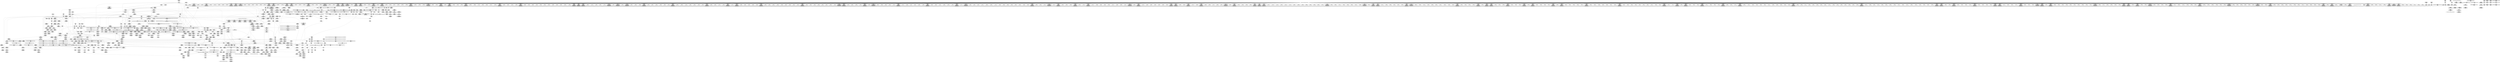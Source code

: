 digraph {
	CE0x507a000 [shape=record,shape=Mrecord,label="{CE0x507a000|104:_%struct.inode*,_:_CRE_315,316_}"]
	CE0x50b8380 [shape=record,shape=Mrecord,label="{CE0x50b8380|12:_i32,_56:_i8*,_:_CRE_865,866_}"]
	CE0x50b9c70 [shape=record,shape=Mrecord,label="{CE0x50b9c70|12:_i32,_56:_i8*,_:_CRE_885,886_}"]
	CE0x50bd1e0 [shape=record,shape=Mrecord,label="{CE0x50bd1e0|12:_i32,_56:_i8*,_:_CRE_930,931_}"]
	CE0x508ac00 [shape=record,shape=Mrecord,label="{CE0x508ac00|104:_%struct.inode*,_:_CRE_248,256_|*MultipleSource*|Function::selinux_quota_on&Arg::dentry::|Function::dentry_has_perm&Arg::dentry::|security/selinux/hooks.c,1627}"]
	CE0x50d12d0 [shape=record,shape=Mrecord,label="{CE0x50d12d0|inode_has_perm:tmp10|security/selinux/hooks.c,1611}"]
	CE0x50af4d0 [shape=record,shape=Mrecord,label="{CE0x50af4d0|12:_i32,_56:_i8*,_:_CRE_555,556_}"]
	CE0x50bba20 [shape=record,shape=Mrecord,label="{CE0x50bba20|12:_i32,_56:_i8*,_:_CRE_910,911_}"]
	CE0x5028670 [shape=record,shape=Mrecord,label="{CE0x5028670|GLOBAL:__llvm_gcov_ctr152|Global_var:__llvm_gcov_ctr152|*SummSink*}"]
	CE0x50b2370 [shape=record,shape=Mrecord,label="{CE0x50b2370|12:_i32,_56:_i8*,_:_CRE_595,596_}"]
	CE0x50b92f0 [shape=record,shape=Mrecord,label="{CE0x50b92f0|12:_i32,_56:_i8*,_:_CRE_877,878_}"]
	CE0x507bb90 [shape=record,shape=Mrecord,label="{CE0x507bb90|inode_has_perm:call4|security/selinux/hooks.c,1617}"]
	CE0x50c78b0 [shape=record,shape=Mrecord,label="{CE0x50c78b0|avc_has_perm:auditdata|Function::avc_has_perm&Arg::auditdata::}"]
	CE0x50348c0 [shape=record,shape=Mrecord,label="{CE0x50348c0|GLOBAL:current_task|Global_var:current_task|*SummSink*}"]
	CE0x5099c70 [shape=record,shape=Mrecord,label="{CE0x5099c70|i64*_getelementptr_inbounds_(_2_x_i64_,_2_x_i64_*___llvm_gcov_ctr131,_i64_0,_i64_0)|*Constant*|*SummSink*}"]
	CE0x5083a60 [shape=record,shape=Mrecord,label="{CE0x5083a60|cred_sid:tmp1|*SummSink*}"]
	CE0x50bc3a0 [shape=record,shape=Mrecord,label="{CE0x50bc3a0|12:_i32,_56:_i8*,_:_CRE_918,919_}"]
	CE0x50a1fc0 [shape=record,shape=Mrecord,label="{CE0x50a1fc0|12:_i32,_56:_i8*,_:_CRE_183,184_}"]
	CE0x508a8f0 [shape=record,shape=Mrecord,label="{CE0x508a8f0|104:_%struct.inode*,_:_CRE_232,240_|*MultipleSource*|Function::selinux_quota_on&Arg::dentry::|Function::dentry_has_perm&Arg::dentry::|security/selinux/hooks.c,1627}"]
	CE0x50b0ce0 [shape=record,shape=Mrecord,label="{CE0x50b0ce0|12:_i32,_56:_i8*,_:_CRE_576,577_}"]
	CE0x50a5530 [shape=record,shape=Mrecord,label="{CE0x50a5530|12:_i32,_56:_i8*,_:_CRE_251,252_}"]
	CE0x50aa210 [shape=record,shape=Mrecord,label="{CE0x50aa210|12:_i32,_56:_i8*,_:_CRE_336,344_|*MultipleSource*|*LoadInst*|security/selinux/hooks.c,1627|Function::inode_has_perm&Arg::inode::|security/selinux/hooks.c,1611}"]
	CE0x50cd6b0 [shape=record,shape=Mrecord,label="{CE0x50cd6b0|inode_has_perm:lnot1|security/selinux/hooks.c,1611|*SummSource*}"]
	CE0x50340e0 [shape=record,shape=Mrecord,label="{CE0x50340e0|selinux_quota_on:tmp20|security/selinux/hooks.c,2044|*SummSource*}"]
	CE0x50ba260 [shape=record,shape=Mrecord,label="{CE0x50ba260|12:_i32,_56:_i8*,_:_CRE_890,891_}"]
	CE0x50277f0 [shape=record,shape=Mrecord,label="{CE0x50277f0|104:_%struct.inode*,_:_CRE_104,112_|*MultipleSource*|Function::selinux_quota_on&Arg::dentry::|Function::dentry_has_perm&Arg::dentry::|security/selinux/hooks.c,1627}"]
	CE0x5084560 [shape=record,shape=Mrecord,label="{CE0x5084560|__validate_creds:entry|*SummSink*}"]
	CE0x50b9420 [shape=record,shape=Mrecord,label="{CE0x50b9420|12:_i32,_56:_i8*,_:_CRE_878,879_}"]
	CE0x50b3410 [shape=record,shape=Mrecord,label="{CE0x50b3410|12:_i32,_56:_i8*,_:_CRE_609,610_}"]
	CE0x50a2350 [shape=record,shape=Mrecord,label="{CE0x50a2350|12:_i32,_56:_i8*,_:_CRE_186,187_}"]
	CE0x5048bf0 [shape=record,shape=Mrecord,label="{CE0x5048bf0|_call_void_mcount()_#3}"]
	CE0x504e310 [shape=record,shape=Mrecord,label="{CE0x504e310|dentry_has_perm:tmp4|*LoadInst*|security/selinux/hooks.c,1627|*SummSink*}"]
	CE0x5079570 [shape=record,shape=Mrecord,label="{CE0x5079570|104:_%struct.inode*,_:_CRE_306,307_}"]
	CE0x50b1d80 [shape=record,shape=Mrecord,label="{CE0x50b1d80|12:_i32,_56:_i8*,_:_CRE_590,591_}"]
	CE0x50ad050 [shape=record,shape=Mrecord,label="{CE0x50ad050|12:_i32,_56:_i8*,_:_CRE_481,482_}"]
	CE0x5073020 [shape=record,shape=Mrecord,label="{CE0x5073020|104:_%struct.inode*,_:_CRE_192,193_}"]
	CE0x50b8160 [shape=record,shape=Mrecord,label="{CE0x50b8160|12:_i32,_56:_i8*,_:_CRE_864,865_}"]
	CE0x50b98e0 [shape=record,shape=Mrecord,label="{CE0x50b98e0|12:_i32,_56:_i8*,_:_CRE_882,883_}"]
	CE0x5032f50 [shape=record,shape=Mrecord,label="{CE0x5032f50|104:_%struct.inode*,_:_CRE_94,95_}"]
	CE0x50c4730 [shape=record,shape=Mrecord,label="{CE0x50c4730|i32_10|*Constant*}"]
	CE0x50af580 [shape=record,shape=Mrecord,label="{CE0x50af580|12:_i32,_56:_i8*,_:_CRE_556,557_}"]
	CE0x502c060 [shape=record,shape=Mrecord,label="{CE0x502c060|_call_void_lockdep_rcu_suspicious(i8*_getelementptr_inbounds_(_25_x_i8_,_25_x_i8_*_.str3,_i32_0,_i32_0),_i32_2044,_i8*_getelementptr_inbounds_(_45_x_i8_,_45_x_i8_*_.str12,_i32_0,_i32_0))_#10,_!dbg_!27728|security/selinux/hooks.c,2044|*SummSource*}"]
	CE0x5048ec0 [shape=record,shape=Mrecord,label="{CE0x5048ec0|dentry_has_perm:dentry|Function::dentry_has_perm&Arg::dentry::|*SummSink*}"]
	"CONST[source:0(mediator),value:2(dynamic)][purpose:{subject}][SnkIdx:0]"
	CE0x508b050 [shape=record,shape=Mrecord,label="{CE0x508b050|_call_void___validate_creds(%struct.cred*_%cred,_i8*_getelementptr_inbounds_(_25_x_i8_,_25_x_i8_*_.str3,_i32_0,_i32_0),_i32_1609)_#10,_!dbg_!27719|security/selinux/hooks.c,1609}"]
	CE0x50c9a10 [shape=record,shape=Mrecord,label="{CE0x50c9a10|__validate_creds:if.then}"]
	CE0x5028750 [shape=record,shape=Mrecord,label="{CE0x5028750|i64_0|*Constant*|*SummSink*}"]
	CE0x50b4e90 [shape=record,shape=Mrecord,label="{CE0x50b4e90|12:_i32,_56:_i8*,_:_CRE_664,672_|*MultipleSource*|*LoadInst*|security/selinux/hooks.c,1627|Function::inode_has_perm&Arg::inode::|security/selinux/hooks.c,1611}"]
	CE0x5023120 [shape=record,shape=Mrecord,label="{CE0x5023120|i64_2|*Constant*|*SummSink*}"]
	CE0x5033550 [shape=record,shape=Mrecord,label="{CE0x5033550|selinux_quota_on:tmp19|security/selinux/hooks.c,2044}"]
	CE0x502feb0 [shape=record,shape=Mrecord,label="{CE0x502feb0|get_current:entry|*SummSource*}"]
	CE0x5035480 [shape=record,shape=Mrecord,label="{CE0x5035480|i64*_getelementptr_inbounds_(_11_x_i64_,_11_x_i64_*___llvm_gcov_ctr152,_i64_0,_i64_9)|*Constant*}"]
	CE0x5028b40 [shape=record,shape=Mrecord,label="{CE0x5028b40|selinux_quota_on:entry|*SummSink*}"]
	CE0x50939c0 [shape=record,shape=Mrecord,label="{CE0x50939c0|inode_has_perm:tmp3|*SummSink*}"]
	CE0x50ba000 [shape=record,shape=Mrecord,label="{CE0x50ba000|12:_i32,_56:_i8*,_:_CRE_888,889_}"]
	CE0x50240c0 [shape=record,shape=Mrecord,label="{CE0x50240c0|selinux_quota_on:land.lhs.true2}"]
	CE0x5087ce0 [shape=record,shape=Mrecord,label="{CE0x5087ce0|12:_i32,_56:_i8*,_:_CRE_72,76_|*MultipleSource*|*LoadInst*|security/selinux/hooks.c,1627|Function::inode_has_perm&Arg::inode::|security/selinux/hooks.c,1611}"]
	CE0x502d0e0 [shape=record,shape=Mrecord,label="{CE0x502d0e0|dentry_has_perm:cred|Function::dentry_has_perm&Arg::cred::|*SummSink*}"]
	CE0x5075190 [shape=record,shape=Mrecord,label="{CE0x5075190|GLOBAL:__llvm_gcov_ctr155|Global_var:__llvm_gcov_ctr155|*SummSink*}"]
	CE0x50a0210 [shape=record,shape=Mrecord,label="{CE0x50a0210|12:_i32,_56:_i8*,_:_CRE_162,163_}"]
	CE0x50a8d00 [shape=record,shape=Mrecord,label="{CE0x50a8d00|12:_i32,_56:_i8*,_:_CRE_298,299_}"]
	CE0x50abfa0 [shape=record,shape=Mrecord,label="{CE0x50abfa0|12:_i32,_56:_i8*,_:_CRE_456,464_|*MultipleSource*|*LoadInst*|security/selinux/hooks.c,1627|Function::inode_has_perm&Arg::inode::|security/selinux/hooks.c,1611}"]
	CE0x50c7f90 [shape=record,shape=Mrecord,label="{CE0x50c7f90|i64*_getelementptr_inbounds_(_8_x_i64_,_8_x_i64_*___llvm_gcov_ctr154,_i64_0,_i64_7)|*Constant*}"]
	CE0x5026410 [shape=record,shape=Mrecord,label="{CE0x5026410|COLLAPSED:_GCMRE___llvm_gcov_ctr152_internal_global_11_x_i64_zeroinitializer:_elem_0:default:}"]
	CE0x5094ca0 [shape=record,shape=Mrecord,label="{CE0x5094ca0|GLOBAL:inode_has_perm|*Constant*}"]
	CE0x502a1c0 [shape=record,shape=Mrecord,label="{CE0x502a1c0|i32_2044|*Constant*|*SummSink*}"]
	CE0x5076ec0 [shape=record,shape=Mrecord,label="{CE0x5076ec0|__validate_creds:tmp6|include/linux/cred.h,174}"]
	CE0x50b7d50 [shape=record,shape=Mrecord,label="{CE0x50b7d50|12:_i32,_56:_i8*,_:_CRE_848,856_|*MultipleSource*|*LoadInst*|security/selinux/hooks.c,1627|Function::inode_has_perm&Arg::inode::|security/selinux/hooks.c,1611}"]
	CE0x505ed80 [shape=record,shape=Mrecord,label="{CE0x505ed80|selinux_quota_on:tmp9|security/selinux/hooks.c,2044|*SummSink*}"]
	CE0x50a8aa0 [shape=record,shape=Mrecord,label="{CE0x50a8aa0|12:_i32,_56:_i8*,_:_CRE_296,297_}"]
	CE0x50eea70 [shape=record,shape=Mrecord,label="{CE0x50eea70|0:_i32,_4:_i32,_8:_i32,_12:_i32,_:_CMRE_16,20_|*MultipleSource*|security/selinux/hooks.c,196|*LoadInst*|security/selinux/hooks.c,196|security/selinux/hooks.c,197}"]
	CE0x50bc600 [shape=record,shape=Mrecord,label="{CE0x50bc600|12:_i32,_56:_i8*,_:_CRE_920,921_}"]
	CE0x5074080 [shape=record,shape=Mrecord,label="{CE0x5074080|104:_%struct.inode*,_:_CRE_154,155_}"]
	CE0x5079b40 [shape=record,shape=Mrecord,label="{CE0x5079b40|104:_%struct.inode*,_:_CRE_311,312_}"]
	CE0x50567b0 [shape=record,shape=Mrecord,label="{CE0x50567b0|12:_i32,_56:_i8*,_:_CRE_2,4_|*MultipleSource*|*LoadInst*|security/selinux/hooks.c,1627|Function::inode_has_perm&Arg::inode::|security/selinux/hooks.c,1611}"]
	CE0x5097280 [shape=record,shape=Mrecord,label="{CE0x5097280|104:_%struct.inode*,_:_CRE_8,12_|*MultipleSource*|Function::selinux_quota_on&Arg::dentry::|Function::dentry_has_perm&Arg::dentry::|security/selinux/hooks.c,1627}"]
	CE0x50becc0 [shape=record,shape=Mrecord,label="{CE0x50becc0|12:_i32,_56:_i8*,_:_CRE_984,988_|*MultipleSource*|*LoadInst*|security/selinux/hooks.c,1627|Function::inode_has_perm&Arg::inode::|security/selinux/hooks.c,1611}"]
	CE0x5030a10 [shape=record,shape=Mrecord,label="{CE0x5030a10|selinux_quota_on:land.lhs.true|*SummSink*}"]
	CE0x509a410 [shape=record,shape=Mrecord,label="{CE0x509a410|cred_sid:tmp6|security/selinux/hooks.c,197|*SummSink*}"]
	CE0x50edca0 [shape=record,shape=Mrecord,label="{CE0x50edca0|cred_sid:sid|security/selinux/hooks.c,197}"]
	CE0x50b0a80 [shape=record,shape=Mrecord,label="{CE0x50b0a80|12:_i32,_56:_i8*,_:_CRE_574,575_}"]
	CE0x58ff060 [shape=record,shape=Mrecord,label="{CE0x58ff060|GLOBAL:selinux_quota_on.__warned|Global_var:selinux_quota_on.__warned|*SummSink*}"]
	CE0x50b8bd0 [shape=record,shape=Mrecord,label="{CE0x50b8bd0|12:_i32,_56:_i8*,_:_CRE_871,872_}"]
	CE0x50bd7d0 [shape=record,shape=Mrecord,label="{CE0x50bd7d0|12:_i32,_56:_i8*,_:_CRE_935,936_}"]
	CE0x5072400 [shape=record,shape=Mrecord,label="{CE0x5072400|12:_i32,_56:_i8*,_:_CRE_157,158_}"]
	CE0x50b2f50 [shape=record,shape=Mrecord,label="{CE0x50b2f50|12:_i32,_56:_i8*,_:_CRE_605,606_}"]
	CE0x5040fc0 [shape=record,shape=Mrecord,label="{CE0x5040fc0|_ret_i32_%call,_!dbg_!27723|security/selinux/hooks.c,1632|*SummSource*}"]
	CE0x50b06f0 [shape=record,shape=Mrecord,label="{CE0x50b06f0|12:_i32,_56:_i8*,_:_CRE_571,572_}"]
	CE0x50b9a10 [shape=record,shape=Mrecord,label="{CE0x50b9a10|12:_i32,_56:_i8*,_:_CRE_883,884_}"]
	CE0x502a070 [shape=record,shape=Mrecord,label="{CE0x502a070|i32_2044|*Constant*|*SummSource*}"]
	CE0x5031c40 [shape=record,shape=Mrecord,label="{CE0x5031c40|i64*_getelementptr_inbounds_(_2_x_i64_,_2_x_i64_*___llvm_gcov_ctr98,_i64_0,_i64_1)|*Constant*}"]
	CE0x50a43d0 [shape=record,shape=Mrecord,label="{CE0x50a43d0|12:_i32,_56:_i8*,_:_CRE_232,236_|*MultipleSource*|*LoadInst*|security/selinux/hooks.c,1627|Function::inode_has_perm&Arg::inode::|security/selinux/hooks.c,1611}"]
	CE0x50b3b30 [shape=record,shape=Mrecord,label="{CE0x50b3b30|12:_i32,_56:_i8*,_:_CRE_615,616_}"]
	CE0x50a2a70 [shape=record,shape=Mrecord,label="{CE0x50a2a70|12:_i32,_56:_i8*,_:_CRE_192,193_}"]
	CE0x50c7db0 [shape=record,shape=Mrecord,label="{CE0x50c7db0|_ret_i32_%retval.0,_!dbg_!27728|security/selinux/avc.c,775|*SummSink*}"]
	CE0x505c820 [shape=record,shape=Mrecord,label="{CE0x505c820|i64_4|*Constant*|*SummSink*}"]
	CE0x50401b0 [shape=record,shape=Mrecord,label="{CE0x50401b0|dentry_has_perm:cred|Function::dentry_has_perm&Arg::cred::}"]
	CE0x50590d0 [shape=record,shape=Mrecord,label="{CE0x50590d0|12:_i32,_56:_i8*,_:_CRE_88,96_|*MultipleSource*|*LoadInst*|security/selinux/hooks.c,1627|Function::inode_has_perm&Arg::inode::|security/selinux/hooks.c,1611}"]
	CE0x50ced00 [shape=record,shape=Mrecord,label="{CE0x50ced00|inode_has_perm:expval|security/selinux/hooks.c,1611|*SummSink*}"]
	CE0x50a7ec0 [shape=record,shape=Mrecord,label="{CE0x50a7ec0|12:_i32,_56:_i8*,_:_CRE_286,287_}"]
	CE0x50482d0 [shape=record,shape=Mrecord,label="{CE0x50482d0|selinux_quota_on:call5|security/selinux/hooks.c,2046|*SummSource*}"]
	CE0x50373e0 [shape=record,shape=Mrecord,label="{CE0x50373e0|i1_true|*Constant*|*SummSink*}"]
	CE0x5090090 [shape=record,shape=Mrecord,label="{CE0x5090090|i64*_getelementptr_inbounds_(_8_x_i64_,_8_x_i64_*___llvm_gcov_ctr154,_i64_0,_i64_1)|*Constant*|*SummSink*}"]
	CE0x5079350 [shape=record,shape=Mrecord,label="{CE0x5079350|104:_%struct.inode*,_:_CRE_305,306_}"]
	CE0x50a58c0 [shape=record,shape=Mrecord,label="{CE0x50a58c0|12:_i32,_56:_i8*,_:_CRE_254,255_}"]
	CE0x5024b50 [shape=record,shape=Mrecord,label="{CE0x5024b50|i64_2|*Constant*}"]
	CE0x50b32e0 [shape=record,shape=Mrecord,label="{CE0x50b32e0|12:_i32,_56:_i8*,_:_CRE_608,609_}"]
	CE0x50acdf0 [shape=record,shape=Mrecord,label="{CE0x50acdf0|12:_i32,_56:_i8*,_:_CRE_479,480_}"]
	CE0x5058a50 [shape=record,shape=Mrecord,label="{CE0x5058a50|inode_has_perm:tmp1|*SummSink*}"]
	CE0x50a9ed0 [shape=record,shape=Mrecord,label="{CE0x50a9ed0|12:_i32,_56:_i8*,_:_CRE_320,328_|*MultipleSource*|*LoadInst*|security/selinux/hooks.c,1627|Function::inode_has_perm&Arg::inode::|security/selinux/hooks.c,1611}"]
	CE0x50d2240 [shape=record,shape=Mrecord,label="{CE0x50d2240|inode_has_perm:tmp11|security/selinux/hooks.c,1612}"]
	CE0x50210b0 [shape=record,shape=Mrecord,label="{CE0x50210b0|selinux_quota_on:do.end|*SummSource*}"]
	CE0x5040000 [shape=record,shape=Mrecord,label="{CE0x5040000|dentry_has_perm:entry|*SummSource*}"]
	CE0x50b7f40 [shape=record,shape=Mrecord,label="{CE0x50b7f40|12:_i32,_56:_i8*,_:_CRE_856,864_|*MultipleSource*|*LoadInst*|security/selinux/hooks.c,1627|Function::inode_has_perm&Arg::inode::|security/selinux/hooks.c,1611}"]
	CE0x504f770 [shape=record,shape=Mrecord,label="{CE0x504f770|i8_10|*Constant*|*SummSink*}"]
	CE0x504bee0 [shape=record,shape=Mrecord,label="{CE0x504bee0|cred_sid:security|security/selinux/hooks.c,196|*SummSource*}"]
	CE0x5036550 [shape=record,shape=Mrecord,label="{CE0x5036550|%struct.task_struct*_(%struct.task_struct**)*_asm_movq_%gs:$_1:P_,$0_,_r,im,_dirflag_,_fpsr_,_flags_|*SummSink*}"]
	CE0x5097b60 [shape=record,shape=Mrecord,label="{CE0x5097b60|104:_%struct.inode*,_:_CRE_48,52_|*MultipleSource*|Function::selinux_quota_on&Arg::dentry::|Function::dentry_has_perm&Arg::dentry::|security/selinux/hooks.c,1627}"]
	CE0x50a51a0 [shape=record,shape=Mrecord,label="{CE0x50a51a0|12:_i32,_56:_i8*,_:_CRE_248,249_}"]
	CE0x503ae60 [shape=record,shape=Mrecord,label="{CE0x503ae60|__validate_creds:if.then|*SummSource*}"]
	CE0x5094b00 [shape=record,shape=Mrecord,label="{CE0x5094b00|dentry_has_perm:call|security/selinux/hooks.c,1632|*SummSource*}"]
	CE0x50c7670 [shape=record,shape=Mrecord,label="{CE0x50c7670|avc_has_perm:requested|Function::avc_has_perm&Arg::requested::|*SummSink*}"]
	CE0x5041180 [shape=record,shape=Mrecord,label="{CE0x5041180|_ret_i32_%call,_!dbg_!27723|security/selinux/hooks.c,1632|*SummSink*}"]
	CE0x50a5660 [shape=record,shape=Mrecord,label="{CE0x50a5660|12:_i32,_56:_i8*,_:_CRE_252,253_}"]
	CE0x50a8840 [shape=record,shape=Mrecord,label="{CE0x50a8840|12:_i32,_56:_i8*,_:_CRE_294,295_}"]
	CE0x502d6d0 [shape=record,shape=Mrecord,label="{CE0x502d6d0|selinux_quota_on:dentry|Function::selinux_quota_on&Arg::dentry::|*SummSink*}"]
	CE0x50b3670 [shape=record,shape=Mrecord,label="{CE0x50b3670|12:_i32,_56:_i8*,_:_CRE_611,612_}"]
	CE0x50bcf80 [shape=record,shape=Mrecord,label="{CE0x50bcf80|12:_i32,_56:_i8*,_:_CRE_928,929_}"]
	CE0x5029b40 [shape=record,shape=Mrecord,label="{CE0x5029b40|dentry_has_perm:d_inode|security/selinux/hooks.c,1627}"]
	CE0x5042720 [shape=record,shape=Mrecord,label="{CE0x5042720|i64*_getelementptr_inbounds_(_11_x_i64_,_11_x_i64_*___llvm_gcov_ctr152,_i64_0,_i64_8)|*Constant*|*SummSink*}"]
	CE0x50845d0 [shape=record,shape=Mrecord,label="{CE0x50845d0|__validate_creds:cred|Function::__validate_creds&Arg::cred::}"]
	CE0x5071f40 [shape=record,shape=Mrecord,label="{CE0x5071f40|12:_i32,_56:_i8*,_:_CRE_153,154_}"]
	CE0x5031f30 [shape=record,shape=Mrecord,label="{CE0x5031f30|selinux_quota_on:tmp3}"]
	CE0x50cc990 [shape=record,shape=Mrecord,label="{CE0x50cc990|inode_has_perm:and|security/selinux/hooks.c,1611|*SummSink*}"]
	CE0x5091e70 [shape=record,shape=Mrecord,label="{CE0x5091e70|_call_void___validate_creds(%struct.cred*_%cred,_i8*_getelementptr_inbounds_(_25_x_i8_,_25_x_i8_*_.str3,_i32_0,_i32_0),_i32_1609)_#10,_!dbg_!27719|security/selinux/hooks.c,1609|*SummSink*}"]
	CE0x508b4f0 [shape=record,shape=Mrecord,label="{CE0x508b4f0|get_current:tmp2|*SummSink*}"]
	CE0x504ba90 [shape=record,shape=Mrecord,label="{CE0x504ba90|selinux_quota_on:tmp18|security/selinux/hooks.c,2044|*SummSource*}"]
	CE0x50b6a90 [shape=record,shape=Mrecord,label="{CE0x50b6a90|12:_i32,_56:_i8*,_:_CRE_768,776_|*MultipleSource*|*LoadInst*|security/selinux/hooks.c,1627|Function::inode_has_perm&Arg::inode::|security/selinux/hooks.c,1611}"]
	CE0x50aaa60 [shape=record,shape=Mrecord,label="{CE0x50aaa60|12:_i32,_56:_i8*,_:_CRE_376,384_|*MultipleSource*|*LoadInst*|security/selinux/hooks.c,1627|Function::inode_has_perm&Arg::inode::|security/selinux/hooks.c,1611}"]
	CE0x5052fe0 [shape=record,shape=Mrecord,label="{CE0x5052fe0|104:_%struct.inode*,_:_CRE_170,171_}"]
	CE0x50c8c30 [shape=record,shape=Mrecord,label="{CE0x50c8c30|inode_has_perm:tmp19|security/selinux/hooks.c,1618}"]
	CE0x5095490 [shape=record,shape=Mrecord,label="{CE0x5095490|inode_has_perm:entry|*SummSource*}"]
	CE0x50cd7e0 [shape=record,shape=Mrecord,label="{CE0x50cd7e0|inode_has_perm:lnot1|security/selinux/hooks.c,1611|*SummSink*}"]
	CE0x50c4390 [shape=record,shape=Mrecord,label="{CE0x50c4390|_ret_i32_%tmp6,_!dbg_!27716|security/selinux/hooks.c,197|*SummSink*}"]
	CE0x50266d0 [shape=record,shape=Mrecord,label="{CE0x50266d0|i64*_getelementptr_inbounds_(_11_x_i64_,_11_x_i64_*___llvm_gcov_ctr152,_i64_0,_i64_1)|*Constant*|*SummSource*}"]
	CE0x50894c0 [shape=record,shape=Mrecord,label="{CE0x50894c0|104:_%struct.inode*,_:_CRE_208,209_}"]
	CE0x50d2d40 [shape=record,shape=Mrecord,label="{CE0x50d2d40|inode_has_perm:tobool|security/selinux/hooks.c,1611}"]
	CE0x50cd490 [shape=record,shape=Mrecord,label="{CE0x50cd490|inode_has_perm:lnot|security/selinux/hooks.c,1611|*SummSink*}"]
	CE0x507bf40 [shape=record,shape=Mrecord,label="{CE0x507bf40|inode_has_perm:call4|security/selinux/hooks.c,1617|*SummSink*}"]
	CE0x50549c0 [shape=record,shape=Mrecord,label="{CE0x50549c0|__validate_creds:tmp|*SummSink*}"]
	CE0x502d850 [shape=record,shape=Mrecord,label="{CE0x502d850|12:_i32,_56:_i8*,_:_CRE_4,8_|*MultipleSource*|*LoadInst*|security/selinux/hooks.c,1627|Function::inode_has_perm&Arg::inode::|security/selinux/hooks.c,1611}"]
	CE0x50b70c0 [shape=record,shape=Mrecord,label="{CE0x50b70c0|12:_i32,_56:_i8*,_:_CRE_800,804_|*MultipleSource*|*LoadInst*|security/selinux/hooks.c,1627|Function::inode_has_perm&Arg::inode::|security/selinux/hooks.c,1611}"]
	CE0x5041dc0 [shape=record,shape=Mrecord,label="{CE0x5041dc0|i8*_getelementptr_inbounds_(_25_x_i8_,_25_x_i8_*_.str3,_i32_0,_i32_0)|*Constant*}"]
	CE0x50931d0 [shape=record,shape=Mrecord,label="{CE0x50931d0|inode_has_perm:tmp4|security/selinux/hooks.c,1609|*SummSink*}"]
	CE0x504b620 [shape=record,shape=Mrecord,label="{CE0x504b620|dentry_has_perm:ad|security/selinux/hooks.c, 1628}"]
	CE0x50ef830 [shape=record,shape=Mrecord,label="{CE0x50ef830|__validate_creds:tmp9|include/linux/cred.h,175|*SummSink*}"]
	CE0x50398c0 [shape=record,shape=Mrecord,label="{CE0x50398c0|__validate_creds:line|Function::__validate_creds&Arg::line::}"]
	CE0x50ee1f0 [shape=record,shape=Mrecord,label="{CE0x50ee1f0|0:_i32,_4:_i32,_8:_i32,_12:_i32,_:_CMRE_4,8_|*MultipleSource*|security/selinux/hooks.c,196|*LoadInst*|security/selinux/hooks.c,196|security/selinux/hooks.c,197}"]
	CE0x50baf70 [shape=record,shape=Mrecord,label="{CE0x50baf70|12:_i32,_56:_i8*,_:_CRE_901,902_}"]
	CE0x50982d0 [shape=record,shape=Mrecord,label="{CE0x50982d0|get_current:tmp}"]
	CE0x50caee0 [shape=record,shape=Mrecord,label="{CE0x50caee0|avc_has_perm:tsid|Function::avc_has_perm&Arg::tsid::|*SummSink*}"]
	CE0x5027ab0 [shape=record,shape=Mrecord,label="{CE0x5027ab0|104:_%struct.inode*,_:_CRE_144,145_}"]
	CE0x50a91c0 [shape=record,shape=Mrecord,label="{CE0x50a91c0|12:_i32,_56:_i8*,_:_CRE_302,303_}"]
	CE0x50a9da0 [shape=record,shape=Mrecord,label="{CE0x50a9da0|12:_i32,_56:_i8*,_:_CRE_312,320_|*MultipleSource*|*LoadInst*|security/selinux/hooks.c,1627|Function::inode_has_perm&Arg::inode::|security/selinux/hooks.c,1611}"]
	CE0x50c4a20 [shape=record,shape=Mrecord,label="{CE0x50c4a20|inode_has_perm:i_security|security/selinux/hooks.c,1615|*SummSink*}"]
	CE0x508fcd0 [shape=record,shape=Mrecord,label="{CE0x508fcd0|__validate_creds:lnot1|include/linux/cred.h,173|*SummSource*}"]
	CE0x507ba20 [shape=record,shape=Mrecord,label="{CE0x507ba20|inode_has_perm:tmp18|security/selinux/hooks.c,1617|*SummSink*}"]
	CE0x50cd950 [shape=record,shape=Mrecord,label="{CE0x50cd950|inode_has_perm:conv|security/selinux/hooks.c,1611}"]
	CE0x50b1400 [shape=record,shape=Mrecord,label="{CE0x50b1400|12:_i32,_56:_i8*,_:_CRE_582,583_}"]
	CE0x504dd50 [shape=record,shape=Mrecord,label="{CE0x504dd50|12:_i32,_56:_i8*,_:_CRE_146,147_}"]
	CE0x5095da0 [shape=record,shape=Mrecord,label="{CE0x5095da0|inode_has_perm:inode|Function::inode_has_perm&Arg::inode::|*SummSink*}"]
	CE0x503a800 [shape=record,shape=Mrecord,label="{CE0x503a800|__validate_creds:tmp2|include/linux/cred.h,173}"]
	CE0x502dc60 [shape=record,shape=Mrecord,label="{CE0x502dc60|dentry_has_perm:ad|security/selinux/hooks.c, 1628|*SummSource*}"]
	CE0x507b000 [shape=record,shape=Mrecord,label="{CE0x507b000|avc_has_perm:entry}"]
	CE0x503fdd0 [shape=record,shape=Mrecord,label="{CE0x503fdd0|GLOBAL:__llvm_gcov_ctr152|Global_var:__llvm_gcov_ctr152}"]
	CE0x50a7ff0 [shape=record,shape=Mrecord,label="{CE0x50a7ff0|12:_i32,_56:_i8*,_:_CRE_287,288_}"]
	CE0x50754a0 [shape=record,shape=Mrecord,label="{CE0x50754a0|__validate_creds:tmp4|include/linux/cred.h,173}"]
	CE0x507ef20 [shape=record,shape=Mrecord,label="{CE0x507ef20|__validate_creds:tmp7|include/linux/cred.h,174}"]
	CE0x5027700 [shape=record,shape=Mrecord,label="{CE0x5027700|104:_%struct.inode*,_:_CRE_96,104_|*MultipleSource*|Function::selinux_quota_on&Arg::dentry::|Function::dentry_has_perm&Arg::dentry::|security/selinux/hooks.c,1627}"]
	CE0x5074ad0 [shape=record,shape=Mrecord,label="{CE0x5074ad0|104:_%struct.inode*,_:_CRE_165,166_}"]
	CE0x5090bb0 [shape=record,shape=Mrecord,label="{CE0x5090bb0|i64*_getelementptr_inbounds_(_5_x_i64_,_5_x_i64_*___llvm_gcov_ctr155,_i64_0,_i64_0)|*Constant*|*SummSource*}"]
	CE0x50470a0 [shape=record,shape=Mrecord,label="{CE0x50470a0|inode_has_perm:if.then|*SummSource*}"]
	CE0x5040140 [shape=record,shape=Mrecord,label="{CE0x5040140|dentry_has_perm:entry|*SummSink*}"]
	CE0x5076450 [shape=record,shape=Mrecord,label="{CE0x5076450|__validate_creds:tmp5|include/linux/cred.h,173|*SummSink*}"]
	CE0x50850e0 [shape=record,shape=Mrecord,label="{CE0x50850e0|inode_has_perm:return}"]
	CE0x50a0cc0 [shape=record,shape=Mrecord,label="{CE0x50a0cc0|12:_i32,_56:_i8*,_:_CRE_171,172_}"]
	CE0x5026f80 [shape=record,shape=Mrecord,label="{CE0x5026f80|i1_true|*Constant*|*SummSource*}"]
	CE0x50b6430 [shape=record,shape=Mrecord,label="{CE0x50b6430|12:_i32,_56:_i8*,_:_CRE_744,752_|*MultipleSource*|*LoadInst*|security/selinux/hooks.c,1627|Function::inode_has_perm&Arg::inode::|security/selinux/hooks.c,1611}"]
	CE0x5059b70 [shape=record,shape=Mrecord,label="{CE0x5059b70|12:_i32,_56:_i8*,_:_CRE_128,136_|*MultipleSource*|*LoadInst*|security/selinux/hooks.c,1627|Function::inode_has_perm&Arg::inode::|security/selinux/hooks.c,1611}"]
	CE0x5095c30 [shape=record,shape=Mrecord,label="{CE0x5095c30|inode_has_perm:inode|Function::inode_has_perm&Arg::inode::|*SummSource*}"]
	CE0x5097cc0 [shape=record,shape=Mrecord,label="{CE0x5097cc0|104:_%struct.inode*,_:_CRE_56,64_|*MultipleSource*|Function::selinux_quota_on&Arg::dentry::|Function::dentry_has_perm&Arg::dentry::|security/selinux/hooks.c,1627}"]
	CE0x50286e0 [shape=record,shape=Mrecord,label="{CE0x50286e0|i64_0|*Constant*|*SummSource*}"]
	CE0x50bc4d0 [shape=record,shape=Mrecord,label="{CE0x50bc4d0|12:_i32,_56:_i8*,_:_CRE_919,920_}"]
	CE0x504bfb0 [shape=record,shape=Mrecord,label="{CE0x504bfb0|cred_sid:security|security/selinux/hooks.c,196|*SummSink*}"]
	CE0x502fa40 [shape=record,shape=Mrecord,label="{CE0x502fa40|12:_i32,_56:_i8*,_:_CRE_48,56_|*MultipleSource*|*LoadInst*|security/selinux/hooks.c,1627|Function::inode_has_perm&Arg::inode::|security/selinux/hooks.c,1611}"]
	CE0x50d1df0 [shape=record,shape=Mrecord,label="{CE0x50d1df0|i64*_getelementptr_inbounds_(_8_x_i64_,_8_x_i64_*___llvm_gcov_ctr154,_i64_0,_i64_5)|*Constant*|*SummSink*}"]
	CE0x50ab530 [shape=record,shape=Mrecord,label="{CE0x50ab530|12:_i32,_56:_i8*,_:_CRE_416,424_|*MultipleSource*|*LoadInst*|security/selinux/hooks.c,1627|Function::inode_has_perm&Arg::inode::|security/selinux/hooks.c,1611}"]
	CE0x50b9b40 [shape=record,shape=Mrecord,label="{CE0x50b9b40|12:_i32,_56:_i8*,_:_CRE_884,885_}"]
	CE0x50728a0 [shape=record,shape=Mrecord,label="{CE0x50728a0|104:_%struct.inode*,_:_CRE_184,185_}"]
	CE0x5095990 [shape=record,shape=Mrecord,label="{CE0x5095990|inode_has_perm:inode|Function::inode_has_perm&Arg::inode::}"]
	CE0x5033e00 [shape=record,shape=Mrecord,label="{CE0x5033e00|i64*_getelementptr_inbounds_(_11_x_i64_,_11_x_i64_*___llvm_gcov_ctr152,_i64_0,_i64_10)|*Constant*|*SummSource*}"]
	CE0x509f410 [shape=record,shape=Mrecord,label="{CE0x509f410|inode_has_perm:tmp14|security/selinux/hooks.c,1614|*SummSink*}"]
	CE0x50abd80 [shape=record,shape=Mrecord,label="{CE0x50abd80|12:_i32,_56:_i8*,_:_CRE_448,456_|*MultipleSource*|*LoadInst*|security/selinux/hooks.c,1627|Function::inode_has_perm&Arg::inode::|security/selinux/hooks.c,1611}"]
	CE0x502d350 [shape=record,shape=Mrecord,label="{CE0x502d350|selinux_quota_on:dentry|Function::selinux_quota_on&Arg::dentry::}"]
	CE0x5046680 [shape=record,shape=Mrecord,label="{CE0x5046680|GLOBAL:lockdep_rcu_suspicious|*Constant*|*SummSink*}"]
	CE0x50947e0 [shape=record,shape=Mrecord,label="{CE0x50947e0|dentry_has_perm:dentry1|security/selinux/hooks.c,1631|*SummSource*}"]
	CE0x50a2f30 [shape=record,shape=Mrecord,label="{CE0x50a2f30|12:_i32,_56:_i8*,_:_CRE_196,197_}"]
	CE0x50bdb60 [shape=record,shape=Mrecord,label="{CE0x50bdb60|12:_i32,_56:_i8*,_:_CRE_952,960_|*MultipleSource*|*LoadInst*|security/selinux/hooks.c,1627|Function::inode_has_perm&Arg::inode::|security/selinux/hooks.c,1611}"]
	CE0x50bc270 [shape=record,shape=Mrecord,label="{CE0x50bc270|12:_i32,_56:_i8*,_:_CRE_917,918_}"]
	CE0x5058570 [shape=record,shape=Mrecord,label="{CE0x5058570|__validate_creds:lnot|include/linux/cred.h,173|*SummSource*}"]
	CE0x507aa40 [shape=record,shape=Mrecord,label="{CE0x507aa40|avc_has_perm:ssid|Function::avc_has_perm&Arg::ssid::}"]
	CE0x503b6b0 [shape=record,shape=Mrecord,label="{CE0x503b6b0|inode_has_perm:do.end|*SummSink*}"]
	CE0x508b0c0 [shape=record,shape=Mrecord,label="{CE0x508b0c0|_call_void___validate_creds(%struct.cred*_%cred,_i8*_getelementptr_inbounds_(_25_x_i8_,_25_x_i8_*_.str3,_i32_0,_i32_0),_i32_1609)_#10,_!dbg_!27719|security/selinux/hooks.c,1609|*SummSource*}"]
	CE0x5055820 [shape=record,shape=Mrecord,label="{CE0x5055820|GLOBAL:creds_are_invalid|*Constant*|*SummSource*}"]
	CE0x5042490 [shape=record,shape=Mrecord,label="{CE0x5042490|selinux_quota_on:tmp17|security/selinux/hooks.c,2044|*SummSource*}"]
	CE0x50b1070 [shape=record,shape=Mrecord,label="{CE0x50b1070|12:_i32,_56:_i8*,_:_CRE_579,580_}"]
	CE0x5043680 [shape=record,shape=Mrecord,label="{CE0x5043680|_ret_i32_%call5,_!dbg_!27740|security/selinux/hooks.c,2046|*SummSink*}"]
	CE0x5029990 [shape=record,shape=Mrecord,label="{CE0x5029990|i32_5|*Constant*|*SummSource*}"]
	CE0x50306a0 [shape=record,shape=Mrecord,label="{CE0x50306a0|i32_78|*Constant*|*SummSink*}"]
	CE0x5057b00 [shape=record,shape=Mrecord,label="{CE0x5057b00|GLOBAL:creds_are_invalid|*Constant*|*SummSink*}"]
	CE0x50a1770 [shape=record,shape=Mrecord,label="{CE0x50a1770|12:_i32,_56:_i8*,_:_CRE_176,177_}"]
	CE0x50af8b0 [shape=record,shape=Mrecord,label="{CE0x50af8b0|12:_i32,_56:_i8*,_:_CRE_559,560_}"]
	CE0x50c4fb0 [shape=record,shape=Mrecord,label="{CE0x50c4fb0|inode_has_perm:tmp15|*LoadInst*|security/selinux/hooks.c,1615|*SummSource*}"]
	CE0x50ef580 [shape=record,shape=Mrecord,label="{CE0x50ef580|__validate_creds:tmp9|include/linux/cred.h,175}"]
	CE0x5072d50 [shape=record,shape=Mrecord,label="{CE0x5072d50|104:_%struct.inode*,_:_CRE_189,190_}"]
	CE0x50cff50 [shape=record,shape=Mrecord,label="{CE0x50cff50|GLOBAL:__llvm_gcov_ctr154|Global_var:__llvm_gcov_ctr154|*SummSource*}"]
	CE0x50ecb00 [shape=record,shape=Mrecord,label="{CE0x50ecb00|__validate_creds:tmp8|include/linux/cred.h,175}"]
	CE0x50a85e0 [shape=record,shape=Mrecord,label="{CE0x50a85e0|12:_i32,_56:_i8*,_:_CRE_292,293_}"]
	CE0x50ae180 [shape=record,shape=Mrecord,label="{CE0x50ae180|12:_i32,_56:_i8*,_:_CRE_512,520_|*MultipleSource*|*LoadInst*|security/selinux/hooks.c,1627|Function::inode_has_perm&Arg::inode::|security/selinux/hooks.c,1611}"]
	CE0x5033d90 [shape=record,shape=Mrecord,label="{CE0x5033d90|selinux_quota_on:tmp19|security/selinux/hooks.c,2044|*SummSource*}"]
	CE0x503f550 [shape=record,shape=Mrecord,label="{CE0x503f550|_call_void_mcount()_#3|*SummSource*}"]
	CE0x50ccb60 [shape=record,shape=Mrecord,label="{CE0x50ccb60|inode_has_perm:tobool|security/selinux/hooks.c,1611|*SummSource*}"]
	CE0x50748f0 [shape=record,shape=Mrecord,label="{CE0x50748f0|104:_%struct.inode*,_:_CRE_163,164_}"]
	CE0x50c8960 [shape=record,shape=Mrecord,label="{CE0x50c8960|i64*_getelementptr_inbounds_(_8_x_i64_,_8_x_i64_*___llvm_gcov_ctr154,_i64_0,_i64_7)|*Constant*|*SummSink*}"]
	CE0x50a6240 [shape=record,shape=Mrecord,label="{CE0x50a6240|12:_i32,_56:_i8*,_:_CRE_262,263_}"]
	CE0x5079a40 [shape=record,shape=Mrecord,label="{CE0x5079a40|104:_%struct.inode*,_:_CRE_310,311_}"]
	CE0x508aa20 [shape=record,shape=Mrecord,label="{CE0x508aa20|104:_%struct.inode*,_:_CRE_240,248_|*MultipleSource*|Function::selinux_quota_on&Arg::dentry::|Function::dentry_has_perm&Arg::dentry::|security/selinux/hooks.c,1627}"]
	CE0x502d530 [shape=record,shape=Mrecord,label="{CE0x502d530|selinux_quota_on:dentry|Function::selinux_quota_on&Arg::dentry::|*SummSource*}"]
	CE0x50a9b40 [shape=record,shape=Mrecord,label="{CE0x50a9b40|12:_i32,_56:_i8*,_:_CRE_310,311_}"]
	CE0x50c7a70 [shape=record,shape=Mrecord,label="{CE0x50c7a70|avc_has_perm:auditdata|Function::avc_has_perm&Arg::auditdata::|*SummSink*}"]
	CE0x50a1b00 [shape=record,shape=Mrecord,label="{CE0x50a1b00|12:_i32,_56:_i8*,_:_CRE_179,180_}"]
	CE0x50b50b0 [shape=record,shape=Mrecord,label="{CE0x50b50b0|12:_i32,_56:_i8*,_:_CRE_672,680_|*MultipleSource*|*LoadInst*|security/selinux/hooks.c,1627|Function::inode_has_perm&Arg::inode::|security/selinux/hooks.c,1611}"]
	CE0x50b37a0 [shape=record,shape=Mrecord,label="{CE0x50b37a0|12:_i32,_56:_i8*,_:_CRE_612,613_}"]
	CE0x5099ee0 [shape=record,shape=Mrecord,label="{CE0x5099ee0|COLLAPSED:_GCMRE___llvm_gcov_ctr131_internal_global_2_x_i64_zeroinitializer:_elem_0:default:}"]
	CE0x5042420 [shape=record,shape=Mrecord,label="{CE0x5042420|selinux_quota_on:tmp17|security/selinux/hooks.c,2044}"]
	CE0x50aec20 [shape=record,shape=Mrecord,label="{CE0x50aec20|12:_i32,_56:_i8*,_:_CRE_544,552_|*MultipleSource*|*LoadInst*|security/selinux/hooks.c,1627|Function::inode_has_perm&Arg::inode::|security/selinux/hooks.c,1611}"]
	CE0x50af780 [shape=record,shape=Mrecord,label="{CE0x50af780|12:_i32,_56:_i8*,_:_CRE_558,559_}"]
	CE0x50986e0 [shape=record,shape=Mrecord,label="{CE0x50986e0|i32_22|*Constant*|*SummSink*}"]
	CE0x50a6110 [shape=record,shape=Mrecord,label="{CE0x50a6110|12:_i32,_56:_i8*,_:_CRE_261,262_}"]
	CE0x5036010 [shape=record,shape=Mrecord,label="{CE0x5036010|i64*_getelementptr_inbounds_(_11_x_i64_,_11_x_i64_*___llvm_gcov_ctr152,_i64_0,_i64_9)|*Constant*|*SummSource*}"]
	CE0x503e9b0 [shape=record,shape=Mrecord,label="{CE0x503e9b0|GLOBAL:dentry_has_perm|*Constant*}"]
	CE0x50acf20 [shape=record,shape=Mrecord,label="{CE0x50acf20|12:_i32,_56:_i8*,_:_CRE_480,481_}"]
	CE0x50b6870 [shape=record,shape=Mrecord,label="{CE0x50b6870|12:_i32,_56:_i8*,_:_CRE_760,768_|*MultipleSource*|*LoadInst*|security/selinux/hooks.c,1627|Function::inode_has_perm&Arg::inode::|security/selinux/hooks.c,1611}"]
	CE0x5079ed0 [shape=record,shape=Mrecord,label="{CE0x5079ed0|104:_%struct.inode*,_:_CRE_314,315_}"]
	CE0x50933d0 [shape=record,shape=Mrecord,label="{CE0x50933d0|_call_void_mcount()_#3|*SummSource*}"]
	CE0x50c98a0 [shape=record,shape=Mrecord,label="{CE0x50c98a0|__validate_creds:bb|*SummSink*}"]
	CE0x50ed880 [shape=record,shape=Mrecord,label="{CE0x50ed880|cred_sid:bb|*SummSink*}"]
	CE0x5051c30 [shape=record,shape=Mrecord,label="{CE0x5051c30|dentry_has_perm:tmp3|*SummSink*}"]
	CE0x50c3c80 [shape=record,shape=Mrecord,label="{CE0x50c3c80|cred_sid:entry|*SummSink*}"]
	CE0x5097ec0 [shape=record,shape=Mrecord,label="{CE0x5097ec0|COLLAPSED:_GCMRE___llvm_gcov_ctr98_internal_global_2_x_i64_zeroinitializer:_elem_0:default:}"]
	CE0x5032bd0 [shape=record,shape=Mrecord,label="{CE0x5032bd0|104:_%struct.inode*,_:_CRE_90,91_}"]
	CE0x5082e80 [shape=record,shape=Mrecord,label="{CE0x5082e80|i64*_getelementptr_inbounds_(_8_x_i64_,_8_x_i64_*___llvm_gcov_ctr154,_i64_0,_i64_0)|*Constant*|*SummSink*}"]
	CE0x504fc30 [shape=record,shape=Mrecord,label="{CE0x504fc30|dentry_has_perm:u|security/selinux/hooks.c,1631|*SummSource*}"]
	CE0x63dbe60 [shape=record,shape=Mrecord,label="{CE0x63dbe60|i32_0|*Constant*}"]
	CE0x5072530 [shape=record,shape=Mrecord,label="{CE0x5072530|12:_i32,_56:_i8*,_:_CRE_158,159_}"]
	CE0x50a8970 [shape=record,shape=Mrecord,label="{CE0x50a8970|12:_i32,_56:_i8*,_:_CRE_295,296_}"]
	CE0x50bb560 [shape=record,shape=Mrecord,label="{CE0x50bb560|12:_i32,_56:_i8*,_:_CRE_906,907_}"]
	CE0x5028240 [shape=record,shape=Mrecord,label="{CE0x5028240|104:_%struct.inode*,_:_CRE_150,151_}"]
	CE0x5095520 [shape=record,shape=Mrecord,label="{CE0x5095520|inode_has_perm:entry|*SummSink*}"]
	CE0x50737a0 [shape=record,shape=Mrecord,label="{CE0x50737a0|104:_%struct.inode*,_:_CRE_200,201_}"]
	CE0x507be10 [shape=record,shape=Mrecord,label="{CE0x507be10|inode_has_perm:call4|security/selinux/hooks.c,1617|*SummSource*}"]
	CE0x502f820 [shape=record,shape=Mrecord,label="{CE0x502f820|12:_i32,_56:_i8*,_:_CRE_40,48_|*MultipleSource*|*LoadInst*|security/selinux/hooks.c,1627|Function::inode_has_perm&Arg::inode::|security/selinux/hooks.c,1611}"]
	CE0x50b0230 [shape=record,shape=Mrecord,label="{CE0x50b0230|12:_i32,_56:_i8*,_:_CRE_567,568_}"]
	CE0x50a05a0 [shape=record,shape=Mrecord,label="{CE0x50a05a0|12:_i32,_56:_i8*,_:_CRE_165,166_}"]
	CE0x5028bf0 [shape=record,shape=Mrecord,label="{CE0x5028bf0|i64*_getelementptr_inbounds_(_11_x_i64_,_11_x_i64_*___llvm_gcov_ctr152,_i64_0,_i64_1)|*Constant*|*SummSink*}"]
	CE0x50ca0f0 [shape=record,shape=Mrecord,label="{CE0x50ca0f0|__validate_creds:expval|include/linux/cred.h,173}"]
	CE0x501e600 [shape=record,shape=Mrecord,label="{CE0x501e600|i64_3|*Constant*|*SummSource*}"]
	CE0x509fa90 [shape=record,shape=Mrecord,label="{CE0x509fa90|GLOBAL:cred_sid|*Constant*}"]
	CE0x50c5020 [shape=record,shape=Mrecord,label="{CE0x50c5020|inode_has_perm:tmp15|*LoadInst*|security/selinux/hooks.c,1615|*SummSink*}"]
	CE0x501e4a0 [shape=record,shape=Mrecord,label="{CE0x501e4a0|i64_2|*Constant*|*SummSource*}"]
	CE0x5053850 [shape=record,shape=Mrecord,label="{CE0x5053850|104:_%struct.inode*,_:_CRE_179,180_}"]
	CE0x50bbb50 [shape=record,shape=Mrecord,label="{CE0x50bbb50|12:_i32,_56:_i8*,_:_CRE_911,912_}"]
	CE0x50ee310 [shape=record,shape=Mrecord,label="{CE0x50ee310|0:_i32,_4:_i32,_8:_i32,_12:_i32,_:_CMRE_8,12_|*MultipleSource*|security/selinux/hooks.c,196|*LoadInst*|security/selinux/hooks.c,196|security/selinux/hooks.c,197}"]
	"CONST[source:0(mediator),value:2(dynamic)][purpose:{subject}][SrcIdx:4]"
	CE0x5038b90 [shape=record,shape=Mrecord,label="{CE0x5038b90|inode_has_perm:bb|*SummSource*}"]
	CE0x5094e10 [shape=record,shape=Mrecord,label="{CE0x5094e10|GLOBAL:inode_has_perm|*Constant*|*SummSource*}"]
	CE0x50cba80 [shape=record,shape=Mrecord,label="{CE0x50cba80|inode_has_perm:sid3|security/selinux/hooks.c,1617}"]
	CE0x5048260 [shape=record,shape=Mrecord,label="{CE0x5048260|selinux_quota_on:call5|security/selinux/hooks.c,2046}"]
	CE0x5095880 [shape=record,shape=Mrecord,label="{CE0x5095880|inode_has_perm:cred|Function::inode_has_perm&Arg::cred::|*SummSink*}"]
	CE0x50bdd70 [shape=record,shape=Mrecord,label="{CE0x50bdd70|12:_i32,_56:_i8*,_:_CRE_960,968_|*MultipleSource*|*LoadInst*|security/selinux/hooks.c,1627|Function::inode_has_perm&Arg::inode::|security/selinux/hooks.c,1611}"]
	CE0x50b0bb0 [shape=record,shape=Mrecord,label="{CE0x50b0bb0|12:_i32,_56:_i8*,_:_CRE_575,576_}"]
	CE0x509dfa0 [shape=record,shape=Mrecord,label="{CE0x509dfa0|inode_has_perm:tmp12|security/selinux/hooks.c,1612|*SummSource*}"]
	CE0x483b070 [shape=record,shape=Mrecord,label="{CE0x483b070|selinux_quota_on:tmp8|security/selinux/hooks.c,2044}"]
	CE0x503b530 [shape=record,shape=Mrecord,label="{CE0x503b530|inode_has_perm:bb|*SummSink*}"]
	CE0x50b87c0 [shape=record,shape=Mrecord,label="{CE0x50b87c0|12:_i32,_56:_i8*,_:_CRE_867,868_}"]
	CE0x5054aa0 [shape=record,shape=Mrecord,label="{CE0x5054aa0|__validate_creds:tmp1|*SummSource*}"]
	CE0x50a06d0 [shape=record,shape=Mrecord,label="{CE0x50a06d0|12:_i32,_56:_i8*,_:_CRE_166,167_}"]
	CE0x5029c10 [shape=record,shape=Mrecord,label="{CE0x5029c10|dentry_has_perm:d_inode|security/selinux/hooks.c,1627|*SummSource*}"]
	CE0x501d4b0 [shape=record,shape=Mrecord,label="{CE0x501d4b0|dentry_has_perm:bb|*SummSource*}"]
	CE0x50d0300 [shape=record,shape=Mrecord,label="{CE0x50d0300|inode_has_perm:tmp8|security/selinux/hooks.c,1611|*SummSink*}"]
	CE0x504d1a0 [shape=record,shape=Mrecord,label="{CE0x504d1a0|12:_i32,_56:_i8*,_:_CRE_137,138_}"]
	CE0x5093160 [shape=record,shape=Mrecord,label="{CE0x5093160|inode_has_perm:tmp4|security/selinux/hooks.c,1609|*SummSource*}"]
	CE0x50bad10 [shape=record,shape=Mrecord,label="{CE0x50bad10|12:_i32,_56:_i8*,_:_CRE_899,900_}"]
	CE0x50b1790 [shape=record,shape=Mrecord,label="{CE0x50b1790|12:_i32,_56:_i8*,_:_CRE_585,586_}"]
	CE0x508a300 [shape=record,shape=Mrecord,label="{CE0x508a300|104:_%struct.inode*,_:_CRE_220,221_}"]
	CE0x50be3a0 [shape=record,shape=Mrecord,label="{CE0x50be3a0|12:_i32,_56:_i8*,_:_CRE_977,978_}"]
	CE0x5040a20 [shape=record,shape=Mrecord,label="{CE0x5040a20|get_current:tmp3|*SummSource*}"]
	CE0x507f480 [shape=record,shape=Mrecord,label="{CE0x507f480|GLOBAL:__invalid_creds|*Constant*}"]
	CE0x502fc60 [shape=record,shape=Mrecord,label="{CE0x502fc60|12:_i32,_56:_i8*,_:_CRE_56,64_|*MultipleSource*|*LoadInst*|security/selinux/hooks.c,1627|Function::inode_has_perm&Arg::inode::|security/selinux/hooks.c,1611}"]
	CE0x503eed0 [shape=record,shape=Mrecord,label="{CE0x503eed0|i8_1|*Constant*|*SummSource*}"]
	CE0x50ad180 [shape=record,shape=Mrecord,label="{CE0x50ad180|12:_i32,_56:_i8*,_:_CRE_482,483_}"]
	CE0x50c4810 [shape=record,shape=Mrecord,label="{CE0x50c4810|i32_10|*Constant*|*SummSource*}"]
	CE0x5023960 [shape=record,shape=Mrecord,label="{CE0x5023960|selinux_quota_on:land.lhs.true2|*SummSource*}"]
	CE0x50a25b0 [shape=record,shape=Mrecord,label="{CE0x50a25b0|12:_i32,_56:_i8*,_:_CRE_188,189_}"]
	CE0x50c4a90 [shape=record,shape=Mrecord,label="{CE0x50c4a90|inode_has_perm:tmp15|*LoadInst*|security/selinux/hooks.c,1615}"]
	CE0x508a430 [shape=record,shape=Mrecord,label="{CE0x508a430|104:_%struct.inode*,_:_CRE_221,222_}"]
	CE0x50268e0 [shape=record,shape=Mrecord,label="{CE0x50268e0|selinux_quota_on:tmp2|*SummSource*}"]
	CE0x50895f0 [shape=record,shape=Mrecord,label="{CE0x50895f0|104:_%struct.inode*,_:_CRE_209,210_}"]
	CE0x5030710 [shape=record,shape=Mrecord,label="{CE0x5030710|i32_78|*Constant*|*SummSource*}"]
	CE0x50583d0 [shape=record,shape=Mrecord,label="{CE0x50583d0|12:_i32,_56:_i8*,_:_CRE_32,40_|*MultipleSource*|*LoadInst*|security/selinux/hooks.c,1627|Function::inode_has_perm&Arg::inode::|security/selinux/hooks.c,1611}"]
	CE0x50b5fc0 [shape=record,shape=Mrecord,label="{CE0x50b5fc0|12:_i32,_56:_i8*,_:_CRE_728,736_|*MultipleSource*|*LoadInst*|security/selinux/hooks.c,1627|Function::inode_has_perm&Arg::inode::|security/selinux/hooks.c,1611}"]
	CE0x5076890 [shape=record,shape=Mrecord,label="{CE0x5076890|i64*_getelementptr_inbounds_(_5_x_i64_,_5_x_i64_*___llvm_gcov_ctr155,_i64_0,_i64_3)|*Constant*|*SummSource*}"]
	CE0x503e710 [shape=record,shape=Mrecord,label="{CE0x503e710|selinux_quota_on:cred4|security/selinux/hooks.c,2044|*SummSource*}"]
	CE0x50b4710 [shape=record,shape=Mrecord,label="{CE0x50b4710|12:_i32,_56:_i8*,_:_CRE_632,640_|*MultipleSource*|*LoadInst*|security/selinux/hooks.c,1627|Function::inode_has_perm&Arg::inode::|security/selinux/hooks.c,1611}"]
	CE0x5053a30 [shape=record,shape=Mrecord,label="{CE0x5053a30|104:_%struct.inode*,_:_CRE_181,182_}"]
	CE0x5090650 [shape=record,shape=Mrecord,label="{CE0x5090650|_call_void_mcount()_#3}"]
	CE0x5073890 [shape=record,shape=Mrecord,label="{CE0x5073890|104:_%struct.inode*,_:_CRE_201,202_}"]
	CE0x504d5e0 [shape=record,shape=Mrecord,label="{CE0x504d5e0|12:_i32,_56:_i8*,_:_CRE_139,140_}"]
	CE0x502aa00 [shape=record,shape=Mrecord,label="{CE0x502aa00|selinux_quota_on:tmp15|security/selinux/hooks.c,2044|*SummSink*}"]
	CE0x5074ee0 [shape=record,shape=Mrecord,label="{CE0x5074ee0|GLOBAL:__llvm_gcov_ctr155|Global_var:__llvm_gcov_ctr155}"]
	CE0x50a5400 [shape=record,shape=Mrecord,label="{CE0x50a5400|12:_i32,_56:_i8*,_:_CRE_250,251_}"]
	CE0x5086f30 [shape=record,shape=Mrecord,label="{CE0x5086f30|COLLAPSED:_GCMRE___llvm_gcov_ctr155_internal_global_5_x_i64_zeroinitializer:_elem_0:default:}"]
	CE0x5089000 [shape=record,shape=Mrecord,label="{CE0x5089000|104:_%struct.inode*,_:_CRE_204,205_}"]
	CE0x5097530 [shape=record,shape=Mrecord,label="{CE0x5097530|104:_%struct.inode*,_:_CRE_24,40_|*MultipleSource*|Function::selinux_quota_on&Arg::dentry::|Function::dentry_has_perm&Arg::dentry::|security/selinux/hooks.c,1627}"]
	CE0x50c6850 [shape=record,shape=Mrecord,label="{CE0x50c6850|inode_has_perm:sclass|security/selinux/hooks.c,1617}"]
	CE0x50a18a0 [shape=record,shape=Mrecord,label="{CE0x50a18a0|12:_i32,_56:_i8*,_:_CRE_177,178_}"]
	CE0x5044c10 [shape=record,shape=Mrecord,label="{CE0x5044c10|i8*_getelementptr_inbounds_(_25_x_i8_,_25_x_i8_*_.str3,_i32_0,_i32_0)|*Constant*|*SummSource*}"]
	CE0x507b610 [shape=record,shape=Mrecord,label="{CE0x507b610|inode_has_perm:sclass|security/selinux/hooks.c,1617|*SummSink*}"]
	CE0x50788b0 [shape=record,shape=Mrecord,label="{CE0x50788b0|104:_%struct.inode*,_:_CRE_272,280_|*MultipleSource*|Function::selinux_quota_on&Arg::dentry::|Function::dentry_has_perm&Arg::dentry::|security/selinux/hooks.c,1627}"]
	CE0x507c0b0 [shape=record,shape=Mrecord,label="{CE0x507c0b0|i32_(i32,_i32,_i16,_i32,_%struct.common_audit_data*)*_bitcast_(i32_(i32,_i32,_i16,_i32,_%struct.common_audit_data.495*)*_avc_has_perm_to_i32_(i32,_i32,_i16,_i32,_%struct.common_audit_data*)*)|*Constant*}"]
	CE0x5086520 [shape=record,shape=Mrecord,label="{CE0x5086520|__validate_creds:file|Function::__validate_creds&Arg::file::|*SummSink*}"]
	CE0x5089d10 [shape=record,shape=Mrecord,label="{CE0x5089d10|104:_%struct.inode*,_:_CRE_215,216_}"]
	CE0x5076f30 [shape=record,shape=Mrecord,label="{CE0x5076f30|__validate_creds:tmp6|include/linux/cred.h,174|*SummSource*}"]
	CE0x50325e0 [shape=record,shape=Mrecord,label="{CE0x50325e0|104:_%struct.inode*,_:_CRE_72,80_|*MultipleSource*|Function::selinux_quota_on&Arg::dentry::|Function::dentry_has_perm&Arg::dentry::|security/selinux/hooks.c,1627}"]
	CE0x50c3f90 [shape=record,shape=Mrecord,label="{CE0x50c3f90|cred_sid:cred|Function::cred_sid&Arg::cred::|*SummSink*}"]
	CE0x5085020 [shape=record,shape=Mrecord,label="{CE0x5085020|inode_has_perm:if.end|*SummSink*}"]
	CE0x50be1b0 [shape=record,shape=Mrecord,label="{CE0x50be1b0|12:_i32,_56:_i8*,_:_CRE_976,977_}"]
	CE0x5048dd0 [shape=record,shape=Mrecord,label="{CE0x5048dd0|dentry_has_perm:dentry|Function::dentry_has_perm&Arg::dentry::|*SummSource*}"]
	CE0x508a0a0 [shape=record,shape=Mrecord,label="{CE0x508a0a0|104:_%struct.inode*,_:_CRE_218,219_}"]
	CE0x63dbed0 [shape=record,shape=Mrecord,label="{CE0x63dbed0|i32_0|*Constant*|*SummSink*}"]
	CE0x50a5eb0 [shape=record,shape=Mrecord,label="{CE0x50a5eb0|12:_i32,_56:_i8*,_:_CRE_259,260_}"]
	CE0x5084f30 [shape=record,shape=Mrecord,label="{CE0x5084f30|inode_has_perm:if.end|*SummSource*}"]
	CE0x503ed30 [shape=record,shape=Mrecord,label="{CE0x503ed30|selinux_quota_on:tmp16|security/selinux/hooks.c,2044|*SummSink*}"]
	CE0x50b5dd0 [shape=record,shape=Mrecord,label="{CE0x50b5dd0|12:_i32,_56:_i8*,_:_CRE_712,728_|*MultipleSource*|*LoadInst*|security/selinux/hooks.c,1627|Function::inode_has_perm&Arg::inode::|security/selinux/hooks.c,1611}"]
	CE0x50ad2b0 [shape=record,shape=Mrecord,label="{CE0x50ad2b0|12:_i32,_56:_i8*,_:_CRE_483,484_}"]
	CE0x50aca40 [shape=record,shape=Mrecord,label="{CE0x50aca40|12:_i32,_56:_i8*,_:_CRE_475,476_}"]
	CE0x5053b20 [shape=record,shape=Mrecord,label="{CE0x5053b20|104:_%struct.inode*,_:_CRE_182,183_}"]
	CE0x5096470 [shape=record,shape=Mrecord,label="{CE0x5096470|inode_has_perm:adp|Function::inode_has_perm&Arg::adp::}"]
	CE0x50a0a60 [shape=record,shape=Mrecord,label="{CE0x50a0a60|12:_i32,_56:_i8*,_:_CRE_169,170_}"]
	CE0x501d950 [shape=record,shape=Mrecord,label="{CE0x501d950|selinux_quota_on:tmp13|security/selinux/hooks.c,2044|*SummSink*}"]
	CE0x507c440 [shape=record,shape=Mrecord,label="{CE0x507c440|i32_(i32,_i32,_i16,_i32,_%struct.common_audit_data*)*_bitcast_(i32_(i32,_i32,_i16,_i32,_%struct.common_audit_data.495*)*_avc_has_perm_to_i32_(i32,_i32,_i16,_i32,_%struct.common_audit_data*)*)|*Constant*|*SummSink*}"]
	CE0x50a6f50 [shape=record,shape=Mrecord,label="{CE0x50a6f50|12:_i32,_56:_i8*,_:_CRE_273,274_}"]
	CE0x50b4250 [shape=record,shape=Mrecord,label="{CE0x50b4250|12:_i32,_56:_i8*,_:_CRE_621,622_}"]
	CE0x5057fa0 [shape=record,shape=Mrecord,label="{CE0x5057fa0|12:_i32,_56:_i8*,_:_CRE_16,24_|*MultipleSource*|*LoadInst*|security/selinux/hooks.c,1627|Function::inode_has_perm&Arg::inode::|security/selinux/hooks.c,1611}"]
	CE0x5056920 [shape=record,shape=Mrecord,label="{CE0x5056920|__validate_creds:tmp1}"]
	CE0x5074bc0 [shape=record,shape=Mrecord,label="{CE0x5074bc0|104:_%struct.inode*,_:_CRE_166,167_}"]
	CE0x5088ed0 [shape=record,shape=Mrecord,label="{CE0x5088ed0|104:_%struct.inode*,_:_CRE_203,204_}"]
	CE0x5025d30 [shape=record,shape=Mrecord,label="{CE0x5025d30|selinux_quota_on:call|security/selinux/hooks.c,2044|*SummSource*}"]
	CE0x504f8e0 [shape=record,shape=Mrecord,label="{CE0x504f8e0|dentry_has_perm:u|security/selinux/hooks.c,1631}"]
	CE0x5031b40 [shape=record,shape=Mrecord,label="{CE0x5031b40|selinux_quota_on:tmp3|*SummSink*}"]
	CE0x501db20 [shape=record,shape=Mrecord,label="{CE0x501db20|selinux_quota_on:tmp14|security/selinux/hooks.c,2044}"]
	CE0x5089390 [shape=record,shape=Mrecord,label="{CE0x5089390|104:_%struct.inode*,_:_CRE_207,208_}"]
	CE0x5051250 [shape=record,shape=Mrecord,label="{CE0x5051250|_call_void_mcount()_#3|*SummSource*}"]
	CE0x507b8f0 [shape=record,shape=Mrecord,label="{CE0x507b8f0|inode_has_perm:tmp18|security/selinux/hooks.c,1617|*SummSource*}"]
	CE0x50a6cf0 [shape=record,shape=Mrecord,label="{CE0x50a6cf0|12:_i32,_56:_i8*,_:_CRE_271,272_}"]
	CE0x50c4c70 [shape=record,shape=Mrecord,label="{CE0x50c4c70|inode_has_perm:i_security|security/selinux/hooks.c,1615|*SummSource*}"]
	CE0x5052d10 [shape=record,shape=Mrecord,label="{CE0x5052d10|104:_%struct.inode*,_:_CRE_167,168_}"]
	CE0x50a0930 [shape=record,shape=Mrecord,label="{CE0x50a0930|12:_i32,_56:_i8*,_:_CRE_168,169_}"]
	CE0x50a2480 [shape=record,shape=Mrecord,label="{CE0x50a2480|12:_i32,_56:_i8*,_:_CRE_187,188_}"]
	CE0x5059730 [shape=record,shape=Mrecord,label="{CE0x5059730|12:_i32,_56:_i8*,_:_CRE_112,120_|*MultipleSource*|*LoadInst*|security/selinux/hooks.c,1627|Function::inode_has_perm&Arg::inode::|security/selinux/hooks.c,1611}"]
	CE0x50cb1f0 [shape=record,shape=Mrecord,label="{CE0x50cb1f0|avc_has_perm:tclass|Function::avc_has_perm&Arg::tclass::|*SummSource*}"]
	"CONST[source:1(input),value:2(dynamic)][purpose:{object}][SrcIdx:1]"
	CE0x50ef0e0 [shape=record,shape=Mrecord,label="{CE0x50ef0e0|__validate_creds:tmp8|include/linux/cred.h,175|*SummSource*}"]
	CE0x50bd0b0 [shape=record,shape=Mrecord,label="{CE0x50bd0b0|12:_i32,_56:_i8*,_:_CRE_929,930_}"]
	CE0x50b2830 [shape=record,shape=Mrecord,label="{CE0x50b2830|12:_i32,_56:_i8*,_:_CRE_599,600_}"]
	CE0x5045970 [shape=record,shape=Mrecord,label="{CE0x5045970|i64_1|*Constant*|*SummSink*}"]
	CE0x50d0290 [shape=record,shape=Mrecord,label="{CE0x50d0290|inode_has_perm:tmp8|security/selinux/hooks.c,1611|*SummSource*}"]
	CE0x50735c0 [shape=record,shape=Mrecord,label="{CE0x50735c0|104:_%struct.inode*,_:_CRE_198,199_}"]
	CE0x50b0f40 [shape=record,shape=Mrecord,label="{CE0x50b0f40|12:_i32,_56:_i8*,_:_CRE_578,579_}"]
	CE0x50ef150 [shape=record,shape=Mrecord,label="{CE0x50ef150|__validate_creds:tmp8|include/linux/cred.h,175|*SummSink*}"]
	CE0x5088120 [shape=record,shape=Mrecord,label="{CE0x5088120|12:_i32,_56:_i8*,_:_CRE_80,88_|*MultipleSource*|*LoadInst*|security/selinux/hooks.c,1627|Function::inode_has_perm&Arg::inode::|security/selinux/hooks.c,1611}"]
	CE0x50733e0 [shape=record,shape=Mrecord,label="{CE0x50733e0|104:_%struct.inode*,_:_CRE_196,197_}"]
	CE0x5046610 [shape=record,shape=Mrecord,label="{CE0x5046610|GLOBAL:lockdep_rcu_suspicious|*Constant*|*SummSource*}"]
	CE0x50bf130 [shape=record,shape=Mrecord,label="{CE0x50bf130|12:_i32,_56:_i8*,_:_CRE_1000,1008_|*MultipleSource*|*LoadInst*|security/selinux/hooks.c,1627|Function::inode_has_perm&Arg::inode::|security/selinux/hooks.c,1611}"]
	CE0x50af090 [shape=record,shape=Mrecord,label="{CE0x50af090|12:_i32,_56:_i8*,_:_CRE_553,554_}"]
	CE0x50bc990 [shape=record,shape=Mrecord,label="{CE0x50bc990|12:_i32,_56:_i8*,_:_CRE_923,924_}"]
	CE0x5095f40 [shape=record,shape=Mrecord,label="{CE0x5095f40|inode_has_perm:perms|Function::inode_has_perm&Arg::perms::}"]
	CE0x50b2e20 [shape=record,shape=Mrecord,label="{CE0x50b2e20|12:_i32,_56:_i8*,_:_CRE_604,605_}"]
	CE0x50cea60 [shape=record,shape=Mrecord,label="{CE0x50cea60|inode_has_perm:expval|security/selinux/hooks.c,1611}"]
	CE0x5084d90 [shape=record,shape=Mrecord,label="{CE0x5084d90|inode_has_perm:do.body|*SummSink*}"]
	CE0x50c8d10 [shape=record,shape=Mrecord,label="{CE0x50c8d10|inode_has_perm:tmp19|security/selinux/hooks.c,1618|*SummSink*}"]
	CE0x5080010 [shape=record,shape=Mrecord,label="{CE0x5080010|i64*_getelementptr_inbounds_(_5_x_i64_,_5_x_i64_*___llvm_gcov_ctr155,_i64_0,_i64_4)|*Constant*|*SummSource*}"]
	CE0x50a64a0 [shape=record,shape=Mrecord,label="{CE0x50a64a0|12:_i32,_56:_i8*,_:_CRE_264,265_}"]
	CE0x5075390 [shape=record,shape=Mrecord,label="{CE0x5075390|__validate_creds:tmp3|include/linux/cred.h,173|*SummSink*}"]
	CE0x509f2a0 [shape=record,shape=Mrecord,label="{CE0x509f2a0|inode_has_perm:tmp14|security/selinux/hooks.c,1614|*SummSource*}"]
	CE0x50a6a90 [shape=record,shape=Mrecord,label="{CE0x50a6a90|12:_i32,_56:_i8*,_:_CRE_269,270_}"]
	CE0x50cb050 [shape=record,shape=Mrecord,label="{CE0x50cb050|avc_has_perm:tclass|Function::avc_has_perm&Arg::tclass::}"]
	CE0x50385b0 [shape=record,shape=Mrecord,label="{CE0x50385b0|inode_has_perm:adp|Function::inode_has_perm&Arg::adp::|*SummSink*}"]
	CE0x5025390 [shape=record,shape=Mrecord,label="{CE0x5025390|selinux_quota_on:if.end|*SummSink*}"]
	CE0x50b6cb0 [shape=record,shape=Mrecord,label="{CE0x50b6cb0|12:_i32,_56:_i8*,_:_CRE_776,792_|*MultipleSource*|*LoadInst*|security/selinux/hooks.c,1627|Function::inode_has_perm&Arg::inode::|security/selinux/hooks.c,1611}"]
	CE0x50ba390 [shape=record,shape=Mrecord,label="{CE0x50ba390|12:_i32,_56:_i8*,_:_CRE_891,892_}"]
	CE0x507a9b0 [shape=record,shape=Mrecord,label="{CE0x507a9b0|avc_has_perm:entry|*SummSink*}"]
	CE0x508b410 [shape=record,shape=Mrecord,label="{CE0x508b410|get_current:tmp2}"]
	CE0x50255a0 [shape=record,shape=Mrecord,label="{CE0x50255a0|_call_void_mcount()_#3|*SummSource*}"]
	CE0x50b31b0 [shape=record,shape=Mrecord,label="{CE0x50b31b0|12:_i32,_56:_i8*,_:_CRE_607,608_}"]
	CE0x5090550 [shape=record,shape=Mrecord,label="{CE0x5090550|cred_sid:tmp3|*SummSink*}"]
	CE0x50edf00 [shape=record,shape=Mrecord,label="{CE0x50edf00|cred_sid:sid|security/selinux/hooks.c,197|*SummSink*}"]
	CE0x50244e0 [shape=record,shape=Mrecord,label="{CE0x50244e0|selinux_quota_on:tmp4|security/selinux/hooks.c,2044}"]
	CE0x504c370 [shape=record,shape=Mrecord,label="{CE0x504c370|cred_sid:tmp4|*LoadInst*|security/selinux/hooks.c,196|*SummSource*}"]
	CE0x5032df0 [shape=record,shape=Mrecord,label="{CE0x5032df0|104:_%struct.inode*,_:_CRE_92,93_}"]
	CE0x50564f0 [shape=record,shape=Mrecord,label="{CE0x50564f0|inode_has_perm:i_flags|security/selinux/hooks.c,1611|*SummSource*}"]
	CE0x5052ef0 [shape=record,shape=Mrecord,label="{CE0x5052ef0|104:_%struct.inode*,_:_CRE_169,170_}"]
	CE0x50560d0 [shape=record,shape=Mrecord,label="{CE0x50560d0|cred_sid:tmp2|*SummSource*}"]
	CE0x50a2220 [shape=record,shape=Mrecord,label="{CE0x50a2220|12:_i32,_56:_i8*,_:_CRE_185,186_}"]
	CE0x504d690 [shape=record,shape=Mrecord,label="{CE0x504d690|12:_i32,_56:_i8*,_:_CRE_140,141_}"]
	CE0x50b2cf0 [shape=record,shape=Mrecord,label="{CE0x50b2cf0|12:_i32,_56:_i8*,_:_CRE_603,604_}"]
	CE0x5053e20 [shape=record,shape=Mrecord,label="{CE0x5053e20|selinux_quota_on:tobool1|security/selinux/hooks.c,2044|*SummSource*}"]
	CE0x50a97b0 [shape=record,shape=Mrecord,label="{CE0x50a97b0|12:_i32,_56:_i8*,_:_CRE_307,308_}"]
	CE0x5072b70 [shape=record,shape=Mrecord,label="{CE0x5072b70|104:_%struct.inode*,_:_CRE_187,188_}"]
	CE0x50ede90 [shape=record,shape=Mrecord,label="{CE0x50ede90|0:_i32,_4:_i32,_8:_i32,_12:_i32,_:_CMRE_0,4_|*MultipleSource*|security/selinux/hooks.c,196|*LoadInst*|security/selinux/hooks.c,196|security/selinux/hooks.c,197}"]
	CE0x5045220 [shape=record,shape=Mrecord,label="{CE0x5045220|GLOBAL:get_current|*Constant*|*SummSink*}"]
	CE0x50cb490 [shape=record,shape=Mrecord,label="{CE0x50cb490|_ret_i32_%retval.0,_!dbg_!27728|security/selinux/avc.c,775}"]
	CE0x50ab750 [shape=record,shape=Mrecord,label="{CE0x50ab750|12:_i32,_56:_i8*,_:_CRE_424,432_|*MultipleSource*|*LoadInst*|security/selinux/hooks.c,1627|Function::inode_has_perm&Arg::inode::|security/selinux/hooks.c,1611}"]
	CE0x50afb10 [shape=record,shape=Mrecord,label="{CE0x50afb10|12:_i32,_56:_i8*,_:_CRE_561,562_}"]
	CE0x50408c0 [shape=record,shape=Mrecord,label="{CE0x50408c0|get_current:tmp3}"]
	CE0x50a19d0 [shape=record,shape=Mrecord,label="{CE0x50a19d0|12:_i32,_56:_i8*,_:_CRE_178,179_}"]
	"CONST[source:0(mediator),value:0(static)][purpose:{operation}][SrcIdx:2]"
	CE0x504c920 [shape=record,shape=Mrecord,label="{CE0x504c920|cred_sid:tmp5|security/selinux/hooks.c,196|*SummSink*}"]
	CE0x5082950 [shape=record,shape=Mrecord,label="{CE0x5082950|i64*_getelementptr_inbounds_(_2_x_i64_,_2_x_i64_*___llvm_gcov_ctr131,_i64_0,_i64_1)|*Constant*}"]
	CE0x50a0800 [shape=record,shape=Mrecord,label="{CE0x50a0800|12:_i32,_56:_i8*,_:_CRE_167,168_}"]
	CE0x50ceb30 [shape=record,shape=Mrecord,label="{CE0x50ceb30|inode_has_perm:expval|security/selinux/hooks.c,1611|*SummSource*}"]
	CE0x50cf240 [shape=record,shape=Mrecord,label="{CE0x50cf240|inode_has_perm:tobool2|security/selinux/hooks.c,1611|*SummSource*}"]
	CE0x50ba980 [shape=record,shape=Mrecord,label="{CE0x50ba980|12:_i32,_56:_i8*,_:_CRE_896,897_}"]
	CE0x50b3c60 [shape=record,shape=Mrecord,label="{CE0x50b3c60|12:_i32,_56:_i8*,_:_CRE_616,617_}"]
	CE0x5035a60 [shape=record,shape=Mrecord,label="{CE0x5035a60|i32_1|*Constant*|*SummSink*}"]
	CE0x50cf8e0 [shape=record,shape=Mrecord,label="{CE0x50cf8e0|inode_has_perm:tmp7|security/selinux/hooks.c,1611|*SummSource*}"]
	CE0x50a1640 [shape=record,shape=Mrecord,label="{CE0x50a1640|12:_i32,_56:_i8*,_:_CRE_175,176_}"]
	CE0x5089ab0 [shape=record,shape=Mrecord,label="{CE0x5089ab0|104:_%struct.inode*,_:_CRE_213,214_}"]
	CE0x501dd40 [shape=record,shape=Mrecord,label="{CE0x501dd40|selinux_quota_on:tmp5|security/selinux/hooks.c,2044|*SummSink*}"]
	CE0x5024380 [shape=record,shape=Mrecord,label="{CE0x5024380|selinux_quota_on:tmp1}"]
	CE0x50722d0 [shape=record,shape=Mrecord,label="{CE0x50722d0|12:_i32,_56:_i8*,_:_CRE_156,157_}"]
	CE0x508a7c0 [shape=record,shape=Mrecord,label="{CE0x508a7c0|104:_%struct.inode*,_:_CRE_224,232_|*MultipleSource*|Function::selinux_quota_on&Arg::dentry::|Function::dentry_has_perm&Arg::dentry::|security/selinux/hooks.c,1627}"]
	CE0x5092970 [shape=record,shape=Mrecord,label="{CE0x5092970|_call_void_mcount()_#3|*SummSink*}"]
	CE0x50adb00 [shape=record,shape=Mrecord,label="{CE0x50adb00|12:_i32,_56:_i8*,_:_CRE_500,504_|*MultipleSource*|*LoadInst*|security/selinux/hooks.c,1627|Function::inode_has_perm&Arg::inode::|security/selinux/hooks.c,1611}"]
	CE0x50c9120 [shape=record,shape=Mrecord,label="{CE0x50c9120|inode_has_perm:tmp20|security/selinux/hooks.c,1618}"]
	CE0x50b1b20 [shape=record,shape=Mrecord,label="{CE0x50b1b20|12:_i32,_56:_i8*,_:_CRE_588,589_}"]
	CE0x50bb300 [shape=record,shape=Mrecord,label="{CE0x50bb300|12:_i32,_56:_i8*,_:_CRE_904,905_}"]
	CE0x50991a0 [shape=record,shape=Mrecord,label="{CE0x50991a0|i32_1609|*Constant*|*SummSource*}"]
	CE0x508a560 [shape=record,shape=Mrecord,label="{CE0x508a560|104:_%struct.inode*,_:_CRE_222,223_}"]
	CE0x5071bb0 [shape=record,shape=Mrecord,label="{CE0x5071bb0|12:_i32,_56:_i8*,_:_CRE_150,151_}"]
	CE0x5044010 [shape=record,shape=Mrecord,label="{CE0x5044010|dentry_has_perm:tmp1|*SummSource*}"]
	CE0x508be10 [shape=record,shape=Mrecord,label="{CE0x508be10|i64*_getelementptr_inbounds_(_2_x_i64_,_2_x_i64_*___llvm_gcov_ctr153,_i64_0,_i64_1)|*Constant*|*SummSink*}"]
	CE0x50b7940 [shape=record,shape=Mrecord,label="{CE0x50b7940|12:_i32,_56:_i8*,_:_CRE_832,840_|*MultipleSource*|*LoadInst*|security/selinux/hooks.c,1627|Function::inode_has_perm&Arg::inode::|security/selinux/hooks.c,1611}"]
	CE0x50454d0 [shape=record,shape=Mrecord,label="{CE0x50454d0|selinux_quota_on:do.body|*SummSink*}"]
	CE0x50bcbf0 [shape=record,shape=Mrecord,label="{CE0x50bcbf0|12:_i32,_56:_i8*,_:_CRE_925,926_}"]
	CE0x50910c0 [shape=record,shape=Mrecord,label="{CE0x50910c0|inode_has_perm:tmp2|*SummSource*}"]
	CE0x5078cf0 [shape=record,shape=Mrecord,label="{CE0x5078cf0|104:_%struct.inode*,_:_CRE_288,296_|*MultipleSource*|Function::selinux_quota_on&Arg::dentry::|Function::dentry_has_perm&Arg::dentry::|security/selinux/hooks.c,1627}"]
	CE0x50ba720 [shape=record,shape=Mrecord,label="{CE0x50ba720|12:_i32,_56:_i8*,_:_CRE_894,895_}"]
	CE0x50d0410 [shape=record,shape=Mrecord,label="{CE0x50d0410|inode_has_perm:tmp9|security/selinux/hooks.c,1611}"]
	CE0x5098260 [shape=record,shape=Mrecord,label="{CE0x5098260|get_current:tmp|*SummSource*}"]
	CE0x50426b0 [shape=record,shape=Mrecord,label="{CE0x50426b0|selinux_quota_on:tmp15|security/selinux/hooks.c,2044}"]
	CE0x50afea0 [shape=record,shape=Mrecord,label="{CE0x50afea0|12:_i32,_56:_i8*,_:_CRE_564,565_}"]
	CE0x50bcd20 [shape=record,shape=Mrecord,label="{CE0x50bcd20|12:_i32,_56:_i8*,_:_CRE_926,927_}"]
	CE0x50a7c60 [shape=record,shape=Mrecord,label="{CE0x50a7c60|12:_i32,_56:_i8*,_:_CRE_284,285_}"]
	CE0x5052e00 [shape=record,shape=Mrecord,label="{CE0x5052e00|104:_%struct.inode*,_:_CRE_168,169_}"]
	CE0x50cf770 [shape=record,shape=Mrecord,label="{CE0x50cf770|inode_has_perm:tmp8|security/selinux/hooks.c,1611}"]
	CE0x50aa430 [shape=record,shape=Mrecord,label="{CE0x50aa430|12:_i32,_56:_i8*,_:_CRE_344,352_|*MultipleSource*|*LoadInst*|security/selinux/hooks.c,1627|Function::inode_has_perm&Arg::inode::|security/selinux/hooks.c,1611}"]
	CE0x5072990 [shape=record,shape=Mrecord,label="{CE0x5072990|104:_%struct.inode*,_:_CRE_185,186_}"]
	CE0x5044ca0 [shape=record,shape=Mrecord,label="{CE0x5044ca0|i8*_getelementptr_inbounds_(_25_x_i8_,_25_x_i8_*_.str3,_i32_0,_i32_0)|*Constant*|*SummSink*}"]
	CE0x50b1fe0 [shape=record,shape=Mrecord,label="{CE0x50b1fe0|12:_i32,_56:_i8*,_:_CRE_592,593_}"]
	CE0x5072660 [shape=record,shape=Mrecord,label="{CE0x5072660|12:_i32,_56:_i8*,_:_CRE_159,160_}"]
	CE0x505a220 [shape=record,shape=Mrecord,label="{CE0x505a220|get_current:entry|*SummSink*}"]
	CE0x504bdf0 [shape=record,shape=Mrecord,label="{CE0x504bdf0|cred_sid:tmp4|*LoadInst*|security/selinux/hooks.c,196}"]
	CE0x483b140 [shape=record,shape=Mrecord,label="{CE0x483b140|selinux_quota_on:tmp8|security/selinux/hooks.c,2044|*SummSource*}"]
	CE0x501db90 [shape=record,shape=Mrecord,label="{CE0x501db90|selinux_quota_on:tmp14|security/selinux/hooks.c,2044|*SummSource*}"]
	CE0x5071a80 [shape=record,shape=Mrecord,label="{CE0x5071a80|12:_i32,_56:_i8*,_:_CRE_149,150_}"]
	CE0x50533a0 [shape=record,shape=Mrecord,label="{CE0x50533a0|104:_%struct.inode*,_:_CRE_174,175_}"]
	CE0x50a8380 [shape=record,shape=Mrecord,label="{CE0x50a8380|12:_i32,_56:_i8*,_:_CRE_290,291_}"]
	CE0x5087f00 [shape=record,shape=Mrecord,label="{CE0x5087f00|12:_i32,_56:_i8*,_:_CRE_76,80_|*MultipleSource*|*LoadInst*|security/selinux/hooks.c,1627|Function::inode_has_perm&Arg::inode::|security/selinux/hooks.c,1611}"]
	CE0x50404a0 [shape=record,shape=Mrecord,label="{CE0x50404a0|i32_32768|*Constant*}"]
	CE0x50a26e0 [shape=record,shape=Mrecord,label="{CE0x50a26e0|12:_i32,_56:_i8*,_:_CRE_189,190_}"]
	CE0x504b6e0 [shape=record,shape=Mrecord,label="{CE0x504b6e0|selinux_quota_on:do.end|*SummSink*}"]
	CE0x5033270 [shape=record,shape=Mrecord,label="{CE0x5033270|selinux_quota_on:tmp8|security/selinux/hooks.c,2044|*SummSink*}"]
	CE0x50bf5a0 [shape=record,shape=Mrecord,label="{CE0x50bf5a0|inode_has_perm:tmp6|*LoadInst*|security/selinux/hooks.c,1611|*SummSource*}"]
	CE0x50af9e0 [shape=record,shape=Mrecord,label="{CE0x50af9e0|12:_i32,_56:_i8*,_:_CRE_560,561_}"]
	CE0x504b340 [shape=record,shape=Mrecord,label="{CE0x504b340|i64*_getelementptr_inbounds_(_2_x_i64_,_2_x_i64_*___llvm_gcov_ctr153,_i64_0,_i64_1)|*Constant*|*SummSource*}"]
	CE0x50e7620 [shape=record,shape=Mrecord,label="{CE0x50e7620|i32_3|*Constant*|*SummSink*}"]
	CE0x5053940 [shape=record,shape=Mrecord,label="{CE0x5053940|104:_%struct.inode*,_:_CRE_180,181_}"]
	CE0x50babe0 [shape=record,shape=Mrecord,label="{CE0x50babe0|12:_i32,_56:_i8*,_:_CRE_898,899_}"]
	CE0x5055bc0 [shape=record,shape=Mrecord,label="{CE0x5055bc0|__validate_creds:lnot|include/linux/cred.h,173|*SummSink*}"]
	CE0x5095350 [shape=record,shape=Mrecord,label="{CE0x5095350|inode_has_perm:entry}"]
	CE0x5086250 [shape=record,shape=Mrecord,label="{CE0x5086250|__validate_creds:file|Function::__validate_creds&Arg::file::}"]
	CE0x5073f90 [shape=record,shape=Mrecord,label="{CE0x5073f90|104:_%struct.inode*,_:_CRE_153,154_}"]
	CE0x50a20f0 [shape=record,shape=Mrecord,label="{CE0x50a20f0|12:_i32,_56:_i8*,_:_CRE_184,185_}"]
	CE0x507ad30 [shape=record,shape=Mrecord,label="{CE0x507ad30|avc_has_perm:ssid|Function::avc_has_perm&Arg::ssid::|*SummSink*}"]
	CE0x50509c0 [shape=record,shape=Mrecord,label="{CE0x50509c0|GLOBAL:llvm.expect.i64|*Constant*}"]
	CE0x5075cc0 [shape=record,shape=Mrecord,label="{CE0x5075cc0|__validate_creds:tmp5|include/linux/cred.h,173|*SummSource*}"]
	CE0x502ca60 [shape=record,shape=Mrecord,label="{CE0x502ca60|selinux_quota_on:tmp12|security/selinux/hooks.c,2044}"]
	CE0x5085280 [shape=record,shape=Mrecord,label="{CE0x5085280|__validate_creds:call|include/linux/cred.h,173}"]
	CE0x502ad00 [shape=record,shape=Mrecord,label="{CE0x502ad00|selinux_quota_on:tmp16|security/selinux/hooks.c,2044|*SummSource*}"]
	CE0x50d2b00 [shape=record,shape=Mrecord,label="{CE0x50d2b00|i32_512|*Constant*|*SummSource*}"]
	CE0x5033fe0 [shape=record,shape=Mrecord,label="{CE0x5033fe0|selinux_quota_on:tmp20|security/selinux/hooks.c,2044}"]
	CE0x50bda30 [shape=record,shape=Mrecord,label="{CE0x50bda30|12:_i32,_56:_i8*,_:_CRE_944,952_|*MultipleSource*|*LoadInst*|security/selinux/hooks.c,1627|Function::inode_has_perm&Arg::inode::|security/selinux/hooks.c,1611}"]
	CE0x50efb10 [shape=record,shape=Mrecord,label="{CE0x50efb10|cred_sid:bb}"]
	CE0x502ffd0 [shape=record,shape=Mrecord,label="{CE0x502ffd0|i64*_getelementptr_inbounds_(_11_x_i64_,_11_x_i64_*___llvm_gcov_ctr152,_i64_0,_i64_6)|*Constant*|*SummSink*}"]
	CE0x5074170 [shape=record,shape=Mrecord,label="{CE0x5074170|104:_%struct.inode*,_:_CRE_155,156_}"]
	CE0x508f570 [shape=record,shape=Mrecord,label="{CE0x508f570|dentry_has_perm:type|security/selinux/hooks.c,1630|*SummSource*}"]
	CE0x5097a30 [shape=record,shape=Mrecord,label="{CE0x5097a30|104:_%struct.inode*,_:_CRE_40,48_|*MultipleSource*|Function::selinux_quota_on&Arg::dentry::|Function::dentry_has_perm&Arg::dentry::|security/selinux/hooks.c,1627}"]
	CE0x5030320 [shape=record,shape=Mrecord,label="{CE0x5030320|_ret_%struct.task_struct*_%tmp4,_!dbg_!27714|./arch/x86/include/asm/current.h,14|*SummSink*}"]
	CE0x50be5c0 [shape=record,shape=Mrecord,label="{CE0x50be5c0|12:_i32,_56:_i8*,_:_CRE_978,979_}"]
	CE0x5045c70 [shape=record,shape=Mrecord,label="{CE0x5045c70|selinux_quota_on:tmp12|security/selinux/hooks.c,2044|*SummSink*}"]
	CE0x50a14d0 [shape=record,shape=Mrecord,label="{CE0x50a14d0|__validate_creds:conv|include/linux/cred.h,173|*SummSource*}"]
	CE0x50a2e00 [shape=record,shape=Mrecord,label="{CE0x50a2e00|12:_i32,_56:_i8*,_:_CRE_195,196_}"]
	CE0x50492a0 [shape=record,shape=Mrecord,label="{CE0x50492a0|i32_32768|*Constant*|*SummSink*}"]
	CE0x50bc730 [shape=record,shape=Mrecord,label="{CE0x50bc730|12:_i32,_56:_i8*,_:_CRE_921,922_}"]
	CE0x503e060 [shape=record,shape=Mrecord,label="{CE0x503e060|selinux_quota_on:call3|security/selinux/hooks.c,2044|*SummSource*}"]
	CE0x5028090 [shape=record,shape=Mrecord,label="{CE0x5028090|104:_%struct.inode*,_:_CRE_148,149_}"]
	CE0x5073ea0 [shape=record,shape=Mrecord,label="{CE0x5073ea0|104:_%struct.inode*,_:_CRE_152,153_}"]
	CE0x507a260 [shape=record,shape=Mrecord,label="{CE0x507a260|104:_%struct.inode*,_:_CRE_317,318_}"]
	CE0x50e7380 [shape=record,shape=Mrecord,label="{CE0x50e7380|i32_3|*Constant*}"]
	CE0x5091130 [shape=record,shape=Mrecord,label="{CE0x5091130|inode_has_perm:tmp2|*SummSink*}"]
	CE0x5079840 [shape=record,shape=Mrecord,label="{CE0x5079840|104:_%struct.inode*,_:_CRE_308,309_}"]
	CE0x50a3c40 [shape=record,shape=Mrecord,label="{CE0x50a3c40|12:_i32,_56:_i8*,_:_CRE_207,208_}"]
	CE0x50bd6a0 [shape=record,shape=Mrecord,label="{CE0x50bd6a0|12:_i32,_56:_i8*,_:_CRE_934,935_}"]
	CE0x508f090 [shape=record,shape=Mrecord,label="{CE0x508f090|__validate_creds:tmp2|include/linux/cred.h,173|*SummSink*}"]
	CE0x502bf60 [shape=record,shape=Mrecord,label="{CE0x502bf60|i8_1|*Constant*|*SummSink*}"]
	CE0x50ad510 [shape=record,shape=Mrecord,label="{CE0x50ad510|12:_i32,_56:_i8*,_:_CRE_485,486_}"]
	CE0x50b2700 [shape=record,shape=Mrecord,label="{CE0x50b2700|12:_i32,_56:_i8*,_:_CRE_598,599_}"]
	CE0x50a78d0 [shape=record,shape=Mrecord,label="{CE0x50a78d0|12:_i32,_56:_i8*,_:_CRE_281,282_}"]
	CE0x50cd000 [shape=record,shape=Mrecord,label="{CE0x50cd000|inode_has_perm:lnot|security/selinux/hooks.c,1611}"]
	CE0x50732f0 [shape=record,shape=Mrecord,label="{CE0x50732f0|104:_%struct.inode*,_:_CRE_195,196_}"]
	CE0x50b1530 [shape=record,shape=Mrecord,label="{CE0x50b1530|12:_i32,_56:_i8*,_:_CRE_583,584_}"]
	CE0x50ac820 [shape=record,shape=Mrecord,label="{CE0x50ac820|12:_i32,_56:_i8*,_:_CRE_474,475_}"]
	CE0x50aa000 [shape=record,shape=Mrecord,label="{CE0x50aa000|12:_i32,_56:_i8*,_:_CRE_328,336_|*MultipleSource*|*LoadInst*|security/selinux/hooks.c,1627|Function::inode_has_perm&Arg::inode::|security/selinux/hooks.c,1611}"]
	CE0x5023cd0 [shape=record,shape=Mrecord,label="{CE0x5023cd0|i64*_getelementptr_inbounds_(_11_x_i64_,_11_x_i64_*___llvm_gcov_ctr152,_i64_0,_i64_0)|*Constant*|*SummSource*}"]
	CE0x50cd2f0 [shape=record,shape=Mrecord,label="{CE0x50cd2f0|inode_has_perm:lnot1|security/selinux/hooks.c,1611}"]
	CE0x50a5c50 [shape=record,shape=Mrecord,label="{CE0x50a5c50|12:_i32,_56:_i8*,_:_CRE_257,258_}"]
	CE0x501dfd0 [shape=record,shape=Mrecord,label="{CE0x501dfd0|selinux_quota_on:tmp|*SummSource*}"]
	CE0x503f5c0 [shape=record,shape=Mrecord,label="{CE0x503f5c0|_call_void_mcount()_#3|*SummSink*}"]
	CE0x5055e30 [shape=record,shape=Mrecord,label="{CE0x5055e30|_ret_void,_!dbg_!27722|include/linux/cred.h,175|*SummSink*}"]
	CE0x50ee820 [shape=record,shape=Mrecord,label="{CE0x50ee820|0:_i32,_4:_i32,_8:_i32,_12:_i32,_:_CMRE_12,16_|*MultipleSource*|security/selinux/hooks.c,196|*LoadInst*|security/selinux/hooks.c,196|security/selinux/hooks.c,197}"]
	CE0x50a7d90 [shape=record,shape=Mrecord,label="{CE0x50a7d90|12:_i32,_56:_i8*,_:_CRE_285,286_}"]
	CE0x5094b70 [shape=record,shape=Mrecord,label="{CE0x5094b70|dentry_has_perm:call|security/selinux/hooks.c,1632|*SummSink*}"]
	CE0x5030550 [shape=record,shape=Mrecord,label="{CE0x5030550|i32_78|*Constant*}"]
	CE0x5089980 [shape=record,shape=Mrecord,label="{CE0x5089980|104:_%struct.inode*,_:_CRE_212,213_}"]
	CE0x5083410 [shape=record,shape=Mrecord,label="{CE0x5083410|_call_void_mcount()_#3|*SummSink*}"]
	CE0x50353a0 [shape=record,shape=Mrecord,label="{CE0x50353a0|i8*_getelementptr_inbounds_(_45_x_i8_,_45_x_i8_*_.str12,_i32_0,_i32_0)|*Constant*|*SummSource*}"]
	CE0x50421a0 [shape=record,shape=Mrecord,label="{CE0x50421a0|GLOBAL:get_current|*Constant*}"]
	CE0x5078690 [shape=record,shape=Mrecord,label="{CE0x5078690|104:_%struct.inode*,_:_CRE_264,272_|*MultipleSource*|Function::selinux_quota_on&Arg::dentry::|Function::dentry_has_perm&Arg::dentry::|security/selinux/hooks.c,1627}"]
	CE0x5091fe0 [shape=record,shape=Mrecord,label="{CE0x5091fe0|GLOBAL:__validate_creds|*Constant*}"]
	CE0x5074350 [shape=record,shape=Mrecord,label="{CE0x5074350|104:_%struct.inode*,_:_CRE_157,158_}"]
	CE0x5090d30 [shape=record,shape=Mrecord,label="{CE0x5090d30|i64*_getelementptr_inbounds_(_5_x_i64_,_5_x_i64_*___llvm_gcov_ctr155,_i64_0,_i64_0)|*Constant*|*SummSink*}"]
	CE0x501ddf0 [shape=record,shape=Mrecord,label="{CE0x501ddf0|selinux_quota_on:if.then|*SummSink*}"]
	CE0x505fe50 [shape=record,shape=Mrecord,label="{CE0x505fe50|selinux_quota_on:tmp10|security/selinux/hooks.c,2044}"]
	CE0x508ad80 [shape=record,shape=Mrecord,label="{CE0x508ad80|dentry_has_perm:tmp|*SummSink*}"]
	CE0x507fdb0 [shape=record,shape=Mrecord,label="{CE0x507fdb0|GLOBAL:__invalid_creds|*Constant*|*SummSink*}"]
	CE0x5052240 [shape=record,shape=Mrecord,label="{CE0x5052240|i64_0|*Constant*}"]
	CE0x50ccce0 [shape=record,shape=Mrecord,label="{CE0x50ccce0|inode_has_perm:tobool|security/selinux/hooks.c,1611|*SummSink*}"]
	CE0x50b6ed0 [shape=record,shape=Mrecord,label="{CE0x50b6ed0|12:_i32,_56:_i8*,_:_CRE_792,800_|*MultipleSource*|*LoadInst*|security/selinux/hooks.c,1627|Function::inode_has_perm&Arg::inode::|security/selinux/hooks.c,1611}"]
	CE0x50a1d60 [shape=record,shape=Mrecord,label="{CE0x50a1d60|12:_i32,_56:_i8*,_:_CRE_181,182_}"]
	CE0x50a3060 [shape=record,shape=Mrecord,label="{CE0x50a3060|12:_i32,_56:_i8*,_:_CRE_197,198_}"]
	CE0x5029320 [shape=record,shape=Mrecord,label="{CE0x5029320|selinux_quota_on:tmp13|security/selinux/hooks.c,2044}"]
	CE0x50530d0 [shape=record,shape=Mrecord,label="{CE0x50530d0|104:_%struct.inode*,_:_CRE_171,172_}"]
	CE0x50ae9d0 [shape=record,shape=Mrecord,label="{CE0x50ae9d0|12:_i32,_56:_i8*,_:_CRE_540,544_|*MultipleSource*|*LoadInst*|security/selinux/hooks.c,1627|Function::inode_has_perm&Arg::inode::|security/selinux/hooks.c,1611}"]
	CE0x50721a0 [shape=record,shape=Mrecord,label="{CE0x50721a0|12:_i32,_56:_i8*,_:_CRE_155,156_}"]
	CE0x5048d60 [shape=record,shape=Mrecord,label="{CE0x5048d60|dentry_has_perm:dentry|Function::dentry_has_perm&Arg::dentry::}"]
	CE0x5072e40 [shape=record,shape=Mrecord,label="{CE0x5072e40|104:_%struct.inode*,_:_CRE_190,191_}"]
	CE0x50b52d0 [shape=record,shape=Mrecord,label="{CE0x50b52d0|12:_i32,_56:_i8*,_:_CRE_680,684_|*MultipleSource*|*LoadInst*|security/selinux/hooks.c,1627|Function::inode_has_perm&Arg::inode::|security/selinux/hooks.c,1611}"]
	CE0x50749e0 [shape=record,shape=Mrecord,label="{CE0x50749e0|104:_%struct.inode*,_:_CRE_164,165_}"]
	CE0x504e0b0 [shape=record,shape=Mrecord,label="{CE0x504e0b0|dentry_has_perm:tmp4|*LoadInst*|security/selinux/hooks.c,1627}"]
	CE0x50af680 [shape=record,shape=Mrecord,label="{CE0x50af680|12:_i32,_56:_i8*,_:_CRE_557,558_}"]
	CE0x50c3980 [shape=record,shape=Mrecord,label="{CE0x50c3980|GLOBAL:cred_sid|*Constant*|*SummSink*}"]
	CE0x50a2cd0 [shape=record,shape=Mrecord,label="{CE0x50a2cd0|12:_i32,_56:_i8*,_:_CRE_194,195_}"]
	CE0x50288a0 [shape=record,shape=Mrecord,label="{CE0x50288a0|i64_1|*Constant*}"]
	CE0x5040290 [shape=record,shape=Mrecord,label="{CE0x5040290|dentry_has_perm:cred|Function::dentry_has_perm&Arg::cred::|*SummSource*}"]
	CE0x5073d10 [shape=record,shape=Mrecord,label="{CE0x5073d10|i64*_getelementptr_inbounds_(_2_x_i64_,_2_x_i64_*___llvm_gcov_ctr153,_i64_0,_i64_0)|*Constant*}"]
	CE0x50310d0 [shape=record,shape=Mrecord,label="{CE0x50310d0|selinux_quota_on:bb|*SummSink*}"]
	CE0x5054c30 [shape=record,shape=Mrecord,label="{CE0x5054c30|GLOBAL:__validate_creds|*Constant*|*SummSink*}"]
	CE0x507adf0 [shape=record,shape=Mrecord,label="{CE0x507adf0|avc_has_perm:tsid|Function::avc_has_perm&Arg::tsid::}"]
	CE0x5047200 [shape=record,shape=Mrecord,label="{CE0x5047200|inode_has_perm:do.body}"]
	CE0x509ffb0 [shape=record,shape=Mrecord,label="{CE0x509ffb0|12:_i32,_56:_i8*,_:_CRE_160,161_}"]
	CE0x504ba20 [shape=record,shape=Mrecord,label="{CE0x504ba20|selinux_quota_on:tmp18|security/selinux/hooks.c,2044}"]
	CE0x501e130 [shape=record,shape=Mrecord,label="{CE0x501e130|selinux_quota_on:call|security/selinux/hooks.c,2044}"]
	CE0x50c5130 [shape=record,shape=Mrecord,label="{CE0x50c5130|inode_has_perm:tmp16|security/selinux/hooks.c,1615}"]
	CE0x5039760 [shape=record,shape=Mrecord,label="{CE0x5039760|i32_0|*Constant*}"]
	CE0x50ceba0 [shape=record,shape=Mrecord,label="{CE0x50ceba0|i64_4|*Constant*}"]
	CE0x50a92f0 [shape=record,shape=Mrecord,label="{CE0x50a92f0|12:_i32,_56:_i8*,_:_CRE_303,304_}"]
	CE0x5029a00 [shape=record,shape=Mrecord,label="{CE0x5029a00|dentry_has_perm:d_inode|security/selinux/hooks.c,1627|*SummSink*}"]
	CE0x503ea20 [shape=record,shape=Mrecord,label="{CE0x503ea20|selinux_quota_on:tmp21|security/selinux/hooks.c,2044|*SummSink*}"]
	CE0x5074710 [shape=record,shape=Mrecord,label="{CE0x5074710|104:_%struct.inode*,_:_CRE_161,162_}"]
	CE0x50d1510 [shape=record,shape=Mrecord,label="{CE0x50d1510|inode_has_perm:tmp10|security/selinux/hooks.c,1611|*SummSource*}"]
	CE0x503b5a0 [shape=record,shape=Mrecord,label="{CE0x503b5a0|inode_has_perm:do.end}"]
	CE0x5023eb0 [shape=record,shape=Mrecord,label="{CE0x5023eb0|selinux_quota_on:tmp1|*SummSource*}"]
	CE0x5051d40 [shape=record,shape=Mrecord,label="{CE0x5051d40|_call_void_mcount()_#3}"]
	CE0x50b3540 [shape=record,shape=Mrecord,label="{CE0x50b3540|12:_i32,_56:_i8*,_:_CRE_610,611_}"]
	CE0x50904e0 [shape=record,shape=Mrecord,label="{CE0x50904e0|cred_sid:tmp3|*SummSource*}"]
	CE0x5053ef0 [shape=record,shape=Mrecord,label="{CE0x5053ef0|i64*_getelementptr_inbounds_(_2_x_i64_,_2_x_i64_*___llvm_gcov_ctr98,_i64_0,_i64_1)|*Constant*|*SummSource*}"]
	CE0x5038fb0 [shape=record,shape=Mrecord,label="{CE0x5038fb0|inode_has_perm:bb}"]
	CE0x50cfe20 [shape=record,shape=Mrecord,label="{CE0x50cfe20|GLOBAL:__llvm_gcov_ctr154|Global_var:__llvm_gcov_ctr154}"]
	CE0x50aee70 [shape=record,shape=Mrecord,label="{CE0x50aee70|12:_i32,_56:_i8*,_:_CRE_552,553_}"]
	CE0x5053670 [shape=record,shape=Mrecord,label="{CE0x5053670|104:_%struct.inode*,_:_CRE_177,178_}"]
	CE0x5078f10 [shape=record,shape=Mrecord,label="{CE0x5078f10|104:_%struct.inode*,_:_CRE_296,304_|*MultipleSource*|Function::selinux_quota_on&Arg::dentry::|Function::dentry_has_perm&Arg::dentry::|security/selinux/hooks.c,1627}"]
	CE0x50bc860 [shape=record,shape=Mrecord,label="{CE0x50bc860|12:_i32,_56:_i8*,_:_CRE_922,923_}"]
	CE0x50951e0 [shape=record,shape=Mrecord,label="{CE0x50951e0|GLOBAL:inode_has_perm|*Constant*|*SummSink*}"]
	CE0x5023280 [shape=record,shape=Mrecord,label="{CE0x5023280|selinux_quota_on:tmp|*SummSink*}"]
	CE0x5055480 [shape=record,shape=Mrecord,label="{CE0x5055480|COLLAPSED:_GCMRE___llvm_gcov_ctr154_internal_global_8_x_i64_zeroinitializer:_elem_0:default:}"]
	CE0x50ae7e0 [shape=record,shape=Mrecord,label="{CE0x50ae7e0|12:_i32,_56:_i8*,_:_CRE_536,540_|*MultipleSource*|*LoadInst*|security/selinux/hooks.c,1627|Function::inode_has_perm&Arg::inode::|security/selinux/hooks.c,1611}"]
	CE0x5074800 [shape=record,shape=Mrecord,label="{CE0x5074800|104:_%struct.inode*,_:_CRE_162,163_}"]
	CE0x5086ec0 [shape=record,shape=Mrecord,label="{CE0x5086ec0|__validate_creds:tmp}"]
	CE0x50d0580 [shape=record,shape=Mrecord,label="{CE0x50d0580|inode_has_perm:tmp9|security/selinux/hooks.c,1611|*SummSource*}"]
	CE0x50b91c0 [shape=record,shape=Mrecord,label="{CE0x50b91c0|12:_i32,_56:_i8*,_:_CRE_876,877_}"]
	CE0x5024d60 [shape=record,shape=Mrecord,label="{CE0x5024d60|selinux_quota_on:if.then}"]
	CE0x504d9c0 [shape=record,shape=Mrecord,label="{CE0x504d9c0|12:_i32,_56:_i8*,_:_CRE_143,144_}"]
	CE0x508b2f0 [shape=record,shape=Mrecord,label="{CE0x508b2f0|i64*_getelementptr_inbounds_(_2_x_i64_,_2_x_i64_*___llvm_gcov_ctr153,_i64_0,_i64_0)|*Constant*|*SummSink*}"]
	CE0x503b210 [shape=record,shape=Mrecord,label="{CE0x503b210|inode_has_perm:tmp5|security/selinux/hooks.c,1609|*SummSource*}"]
	CE0x5040e20 [shape=record,shape=Mrecord,label="{CE0x5040e20|dentry_has_perm:av|Function::dentry_has_perm&Arg::av::|*SummSink*}"]
	CE0x5055cb0 [shape=record,shape=Mrecord,label="{CE0x5055cb0|_ret_void,_!dbg_!27722|include/linux/cred.h,175|*SummSource*}"]
	CE0x5045300 [shape=record,shape=Mrecord,label="{CE0x5045300|get_current:entry}"]
	CE0x50a4d60 [shape=record,shape=Mrecord,label="{CE0x50a4d60|12:_i32,_56:_i8*,_:_CRE_244,245_}"]
	CE0x50587e0 [shape=record,shape=Mrecord,label="{CE0x50587e0|__validate_creds:conv|include/linux/cred.h,173}"]
	CE0x50a32c0 [shape=record,shape=Mrecord,label="{CE0x50a32c0|12:_i32,_56:_i8*,_:_CRE_199,200_}"]
	CE0x50a9090 [shape=record,shape=Mrecord,label="{CE0x50a9090|12:_i32,_56:_i8*,_:_CRE_301,302_}"]
	CE0x50be7e0 [shape=record,shape=Mrecord,label="{CE0x50be7e0|12:_i32,_56:_i8*,_:_CRE_979,980_}"]
	CE0x50cc900 [shape=record,shape=Mrecord,label="{CE0x50cc900|inode_has_perm:and|security/selinux/hooks.c,1611|*SummSource*}"]
	CE0x50962d0 [shape=record,shape=Mrecord,label="{CE0x50962d0|inode_has_perm:perms|Function::inode_has_perm&Arg::perms::|*SummSink*}"]
	CE0x50b7b60 [shape=record,shape=Mrecord,label="{CE0x50b7b60|12:_i32,_56:_i8*,_:_CRE_840,848_|*MultipleSource*|*LoadInst*|security/selinux/hooks.c,1627|Function::inode_has_perm&Arg::inode::|security/selinux/hooks.c,1611}"]
	CE0x5084240 [shape=record,shape=Mrecord,label="{CE0x5084240|__validate_creds:call|include/linux/cred.h,173|*SummSink*}"]
	CE0x50ab310 [shape=record,shape=Mrecord,label="{CE0x50ab310|12:_i32,_56:_i8*,_:_CRE_408,416_|*MultipleSource*|*LoadInst*|security/selinux/hooks.c,1627|Function::inode_has_perm&Arg::inode::|security/selinux/hooks.c,1611}"]
	CE0x50a6960 [shape=record,shape=Mrecord,label="{CE0x50a6960|12:_i32,_56:_i8*,_:_CRE_268,269_}"]
	CE0x5043c20 [shape=record,shape=Mrecord,label="{CE0x5043c20|get_current:bb|*SummSink*}"]
	CE0x5048780 [shape=record,shape=Mrecord,label="{CE0x5048780|selinux_quota_on:tmp18|security/selinux/hooks.c,2044|*SummSink*}"]
	CE0x50389f0 [shape=record,shape=Mrecord,label="{CE0x50389f0|_ret_i32_%retval.0,_!dbg_!27739|security/selinux/hooks.c,1618|*SummSink*}"]
	CE0x503f6b0 [shape=record,shape=Mrecord,label="{CE0x503f6b0|i32_0|*Constant*}"]
	CE0x50a7b30 [shape=record,shape=Mrecord,label="{CE0x50a7b30|12:_i32,_56:_i8*,_:_CRE_283,284_}"]
	CE0x507fa40 [shape=record,shape=Mrecord,label="{CE0x507fa40|_call_void___invalid_creds(%struct.cred*_%cred,_i8*_%file,_i32_%line)_#10,_!dbg_!27721|include/linux/cred.h,174|*SummSource*}"]
	CE0x50bedf0 [shape=record,shape=Mrecord,label="{CE0x50bedf0|12:_i32,_56:_i8*,_:_CRE_988,992_|*MultipleSource*|*LoadInst*|security/selinux/hooks.c,1627|Function::inode_has_perm&Arg::inode::|security/selinux/hooks.c,1611}"]
	CE0x5052570 [shape=record,shape=Mrecord,label="{CE0x5052570|i64_2|*Constant*}"]
	CE0x5040ad0 [shape=record,shape=Mrecord,label="{CE0x5040ad0|_ret_i32_%call,_!dbg_!27723|security/selinux/hooks.c,1632}"]
	CE0x5073d80 [shape=record,shape=Mrecord,label="{CE0x5073d80|i64*_getelementptr_inbounds_(_2_x_i64_,_2_x_i64_*___llvm_gcov_ctr153,_i64_0,_i64_0)|*Constant*|*SummSource*}"]
	CE0x5079790 [shape=record,shape=Mrecord,label="{CE0x5079790|104:_%struct.inode*,_:_CRE_307,308_}"]
	CE0x50a4a90 [shape=record,shape=Mrecord,label="{CE0x50a4a90|12:_i32,_56:_i8*,_:_CRE_242,243_}"]
	CE0x50a3fd0 [shape=record,shape=Mrecord,label="{CE0x50a3fd0|12:_i32,_56:_i8*,_:_CRE_216,224_|*MultipleSource*|*LoadInst*|security/selinux/hooks.c,1627|Function::inode_has_perm&Arg::inode::|security/selinux/hooks.c,1611}"]
	CE0x5035090 [shape=record,shape=Mrecord,label="{CE0x5035090|i64_4|*Constant*}"]
	CE0x507fb20 [shape=record,shape=Mrecord,label="{CE0x507fb20|_call_void___invalid_creds(%struct.cred*_%cred,_i8*_%file,_i32_%line)_#10,_!dbg_!27721|include/linux/cred.h,174|*SummSink*}"]
	CE0x50b9550 [shape=record,shape=Mrecord,label="{CE0x50b9550|12:_i32,_56:_i8*,_:_CRE_879,880_}"]
	CE0x50a3650 [shape=record,shape=Mrecord,label="{CE0x50a3650|12:_i32,_56:_i8*,_:_CRE_202,203_}"]
	CE0x5071ce0 [shape=record,shape=Mrecord,label="{CE0x5071ce0|12:_i32,_56:_i8*,_:_CRE_151,152_}"]
	CE0x50a8250 [shape=record,shape=Mrecord,label="{CE0x50a8250|12:_i32,_56:_i8*,_:_CRE_289,290_}"]
	CE0x5076b40 [shape=record,shape=Mrecord,label="{CE0x5076b40|i64*_getelementptr_inbounds_(_5_x_i64_,_5_x_i64_*___llvm_gcov_ctr155,_i64_0,_i64_3)|*Constant*|*SummSink*}"]
	CE0x50cf0c0 [shape=record,shape=Mrecord,label="{CE0x50cf0c0|inode_has_perm:tobool2|security/selinux/hooks.c,1611}"]
	CE0x50759e0 [shape=record,shape=Mrecord,label="{CE0x50759e0|__validate_creds:tmp4|include/linux/cred.h,173|*SummSink*}"]
	CE0x504d3c0 [shape=record,shape=Mrecord,label="{CE0x504d3c0|12:_i32,_56:_i8*,_:_CRE_138,139_}"]
	CE0x50296f0 [shape=record,shape=Mrecord,label="{CE0x50296f0|i32_5|*Constant*}"]
	CE0x5078ad0 [shape=record,shape=Mrecord,label="{CE0x5078ad0|104:_%struct.inode*,_:_CRE_280,288_|*MultipleSource*|Function::selinux_quota_on&Arg::dentry::|Function::dentry_has_perm&Arg::dentry::|security/selinux/hooks.c,1627}"]
	CE0x5050860 [shape=record,shape=Mrecord,label="{CE0x5050860|__validate_creds:conv|include/linux/cred.h,173|*SummSink*}"]
	CE0x50a2940 [shape=record,shape=Mrecord,label="{CE0x50a2940|12:_i32,_56:_i8*,_:_CRE_191,192_}"]
	CE0x5059320 [shape=record,shape=Mrecord,label="{CE0x5059320|12:_i32,_56:_i8*,_:_CRE_96,104_|*MultipleSource*|*LoadInst*|security/selinux/hooks.c,1627|Function::inode_has_perm&Arg::inode::|security/selinux/hooks.c,1611}"]
	CE0x50b2110 [shape=record,shape=Mrecord,label="{CE0x50b2110|12:_i32,_56:_i8*,_:_CRE_593,594_}"]
	CE0x50622e0 [shape=record,shape=Mrecord,label="{CE0x50622e0|selinux_quota_on:tmp11|security/selinux/hooks.c,2044|*SummSource*}"]
	CE0x50b0100 [shape=record,shape=Mrecord,label="{CE0x50b0100|12:_i32,_56:_i8*,_:_CRE_566,567_}"]
	CE0x50b2960 [shape=record,shape=Mrecord,label="{CE0x50b2960|12:_i32,_56:_i8*,_:_CRE_600,601_}"]
	CE0x503a790 [shape=record,shape=Mrecord,label="{CE0x503a790|__validate_creds:tobool|include/linux/cred.h,173|*SummSink*}"]
	CE0x50ca8c0 [shape=record,shape=Mrecord,label="{CE0x50ca8c0|__validate_creds:if.end|*SummSource*}"]
	CE0x5036340 [shape=record,shape=Mrecord,label="{CE0x5036340|%struct.task_struct*_(%struct.task_struct**)*_asm_movq_%gs:$_1:P_,$0_,_r,im,_dirflag_,_fpsr_,_flags_}"]
	CE0x50909b0 [shape=record,shape=Mrecord,label="{CE0x50909b0|inode_has_perm:i_flags|security/selinux/hooks.c,1611|*SummSink*}"]
	CE0x509f780 [shape=record,shape=Mrecord,label="{CE0x509f780|inode_has_perm:call|security/selinux/hooks.c,1614}"]
	CE0x50a2ba0 [shape=record,shape=Mrecord,label="{CE0x50a2ba0|12:_i32,_56:_i8*,_:_CRE_193,194_}"]
	CE0x50aaed0 [shape=record,shape=Mrecord,label="{CE0x50aaed0|12:_i32,_56:_i8*,_:_CRE_392,400_|*MultipleSource*|*LoadInst*|security/selinux/hooks.c,1627|Function::inode_has_perm&Arg::inode::|security/selinux/hooks.c,1611}"]
	CE0x50ae3a0 [shape=record,shape=Mrecord,label="{CE0x50ae3a0|12:_i32,_56:_i8*,_:_CRE_520,528_|*MultipleSource*|*LoadInst*|security/selinux/hooks.c,1627|Function::inode_has_perm&Arg::inode::|security/selinux/hooks.c,1611}"]
	CE0x50caab0 [shape=record,shape=Mrecord,label="{CE0x50caab0|i64*_getelementptr_inbounds_(_5_x_i64_,_5_x_i64_*___llvm_gcov_ctr155,_i64_0,_i64_0)|*Constant*}"]
	CE0x50b4840 [shape=record,shape=Mrecord,label="{CE0x50b4840|12:_i32,_56:_i8*,_:_CRE_640,648_|*MultipleSource*|*LoadInst*|security/selinux/hooks.c,1627|Function::inode_has_perm&Arg::inode::|security/selinux/hooks.c,1611}"]
	CE0x50531c0 [shape=record,shape=Mrecord,label="{CE0x50531c0|104:_%struct.inode*,_:_CRE_172,173_}"]
	CE0x5074620 [shape=record,shape=Mrecord,label="{CE0x5074620|104:_%struct.inode*,_:_CRE_160,161_}"]
	CE0x5073110 [shape=record,shape=Mrecord,label="{CE0x5073110|104:_%struct.inode*,_:_CRE_193,194_}"]
	CE0x50b4380 [shape=record,shape=Mrecord,label="{CE0x50b4380|12:_i32,_56:_i8*,_:_CRE_622,623_}"]
	CE0x504c620 [shape=record,shape=Mrecord,label="{CE0x504c620|cred_sid:tmp5|security/selinux/hooks.c,196}"]
	CE0x5040d80 [shape=record,shape=Mrecord,label="{CE0x5040d80|dentry_has_perm:av|Function::dentry_has_perm&Arg::av::|*SummSource*}"]
	CE0x503b090 [shape=record,shape=Mrecord,label="{CE0x503b090|inode_has_perm:tmp5|security/selinux/hooks.c,1609}"]
	CE0x502e230 [shape=record,shape=Mrecord,label="{CE0x502e230|_ret_i32_%call5,_!dbg_!27740|security/selinux/hooks.c,2046}"]
	CE0x5089130 [shape=record,shape=Mrecord,label="{CE0x5089130|104:_%struct.inode*,_:_CRE_205,206_}"]
	CE0x5079940 [shape=record,shape=Mrecord,label="{CE0x5079940|104:_%struct.inode*,_:_CRE_309,310_}"]
	CE0x50ac600 [shape=record,shape=Mrecord,label="{CE0x50ac600|12:_i32,_56:_i8*,_:_CRE_473,474_}"]
	CE0x50d1b50 [shape=record,shape=Mrecord,label="{CE0x50d1b50|i64*_getelementptr_inbounds_(_8_x_i64_,_8_x_i64_*___llvm_gcov_ctr154,_i64_0,_i64_5)|*Constant*|*SummSource*}"]
	CE0x508a690 [shape=record,shape=Mrecord,label="{CE0x508a690|104:_%struct.inode*,_:_CRE_223,224_}"]
	CE0x50ed9b0 [shape=record,shape=Mrecord,label="{CE0x50ed9b0|i64*_getelementptr_inbounds_(_2_x_i64_,_2_x_i64_*___llvm_gcov_ctr131,_i64_0,_i64_0)|*Constant*}"]
	CE0x5099360 [shape=record,shape=Mrecord,label="{CE0x5099360|cred_sid:tmp|*SummSource*}"]
	CE0x50b0820 [shape=record,shape=Mrecord,label="{CE0x50b0820|12:_i32,_56:_i8*,_:_CRE_572,573_}"]
	CE0x5056b90 [shape=record,shape=Mrecord,label="{CE0x5056b90|_call_void_mcount()_#3}"]
	CE0x507fab0 [shape=record,shape=Mrecord,label="{CE0x507fab0|GLOBAL:__invalid_creds|*Constant*|*SummSource*}"]
	CE0x507b4e0 [shape=record,shape=Mrecord,label="{CE0x507b4e0|inode_has_perm:sclass|security/selinux/hooks.c,1617|*SummSource*}"]
	CE0x50a9680 [shape=record,shape=Mrecord,label="{CE0x50a9680|12:_i32,_56:_i8*,_:_CRE_306,307_}"]
	CE0x503a610 [shape=record,shape=Mrecord,label="{CE0x503a610|__validate_creds:tobool|include/linux/cred.h,173|*SummSource*}"]
	CE0x50bae40 [shape=record,shape=Mrecord,label="{CE0x50bae40|12:_i32,_56:_i8*,_:_CRE_900,901_}"]
	CE0x50d17b0 [shape=record,shape=Mrecord,label="{CE0x50d17b0|i64*_getelementptr_inbounds_(_8_x_i64_,_8_x_i64_*___llvm_gcov_ctr154,_i64_0,_i64_5)|*Constant*}"]
	CE0x50ef700 [shape=record,shape=Mrecord,label="{CE0x50ef700|__validate_creds:tmp9|include/linux/cred.h,175|*SummSource*}"]
	CE0x50a52d0 [shape=record,shape=Mrecord,label="{CE0x50a52d0|12:_i32,_56:_i8*,_:_CRE_249,250_}"]
	CE0x50a1210 [shape=record,shape=Mrecord,label="{CE0x50a1210|__validate_creds:lnot.ext|include/linux/cred.h,173}"]
	CE0x5098600 [shape=record,shape=Mrecord,label="{CE0x5098600|i32_22|*Constant*}"]
	CE0x5033310 [shape=record,shape=Mrecord,label="{CE0x5033310|selinux_quota_on:tmp2}"]
	CE0x50bb8f0 [shape=record,shape=Mrecord,label="{CE0x50bb8f0|12:_i32,_56:_i8*,_:_CRE_909,910_}"]
	CE0x50cc890 [shape=record,shape=Mrecord,label="{CE0x50cc890|inode_has_perm:and|security/selinux/hooks.c,1611}"]
	CE0x5053580 [shape=record,shape=Mrecord,label="{CE0x5053580|104:_%struct.inode*,_:_CRE_176,177_}"]
	CE0x50efb80 [shape=record,shape=Mrecord,label="{CE0x50efb80|cred_sid:bb|*SummSource*}"]
	CE0x5029a70 [shape=record,shape=Mrecord,label="{CE0x5029a70|104:_%struct.inode*,_:_CRE_0,4_|*MultipleSource*|Function::selinux_quota_on&Arg::dentry::|Function::dentry_has_perm&Arg::dentry::|security/selinux/hooks.c,1627}"]
	CE0x5048160 [shape=record,shape=Mrecord,label="{CE0x5048160|selinux_quota_on:tmp21|security/selinux/hooks.c,2044|*SummSource*}"]
	CE0x5090390 [shape=record,shape=Mrecord,label="{CE0x5090390|cred_sid:tmp3}"]
	CE0x50b1660 [shape=record,shape=Mrecord,label="{CE0x50b1660|12:_i32,_56:_i8*,_:_CRE_584,585_}"]
	CE0x50b38d0 [shape=record,shape=Mrecord,label="{CE0x50b38d0|12:_i32,_56:_i8*,_:_CRE_613,614_}"]
	CE0x5098850 [shape=record,shape=Mrecord,label="{CE0x5098850|i32_22|*Constant*|*SummSource*}"]
	CE0x5076580 [shape=record,shape=Mrecord,label="{CE0x5076580|i64*_getelementptr_inbounds_(_5_x_i64_,_5_x_i64_*___llvm_gcov_ctr155,_i64_0,_i64_3)|*Constant*}"]
	CE0x50d22b0 [shape=record,shape=Mrecord,label="{CE0x50d22b0|inode_has_perm:tmp11|security/selinux/hooks.c,1612|*SummSource*}"]
	CE0x509eb60 [shape=record,shape=Mrecord,label="{CE0x509eb60|inode_has_perm:tmp13|security/selinux/hooks.c,1614}"]
	CE0x5074440 [shape=record,shape=Mrecord,label="{CE0x5074440|104:_%struct.inode*,_:_CRE_158,159_}"]
	CE0x50cdd40 [shape=record,shape=Mrecord,label="{CE0x50cdd40|inode_has_perm:lnot.ext|security/selinux/hooks.c,1611|*SummSource*}"]
	CE0x50a3b10 [shape=record,shape=Mrecord,label="{CE0x50a3b10|12:_i32,_56:_i8*,_:_CRE_206,207_}"]
	CE0x50beb90 [shape=record,shape=Mrecord,label="{CE0x50beb90|12:_i32,_56:_i8*,_:_CRE_983,984_}"]
	CE0x50c75d0 [shape=record,shape=Mrecord,label="{CE0x50c75d0|inode_has_perm:tmp17|security/selinux/hooks.c,1617|*SummSink*}"]
	CE0x50c87e0 [shape=record,shape=Mrecord,label="{CE0x50c87e0|i64*_getelementptr_inbounds_(_8_x_i64_,_8_x_i64_*___llvm_gcov_ctr154,_i64_0,_i64_7)|*Constant*|*SummSource*}"]
	CE0x50ce250 [shape=record,shape=Mrecord,label="{CE0x50ce250|GLOBAL:llvm.expect.i64|*Constant*}"]
	CE0x5094950 [shape=record,shape=Mrecord,label="{CE0x5094950|dentry_has_perm:dentry1|security/selinux/hooks.c,1631|*SummSink*}"]
	CE0x509ec40 [shape=record,shape=Mrecord,label="{CE0x509ec40|inode_has_perm:tmp13|security/selinux/hooks.c,1614|*SummSink*}"]
	CE0x50b25d0 [shape=record,shape=Mrecord,label="{CE0x50b25d0|12:_i32,_56:_i8*,_:_CRE_597,598_}"]
	CE0x5089850 [shape=record,shape=Mrecord,label="{CE0x5089850|104:_%struct.inode*,_:_CRE_211,212_}"]
	CE0x50a8f60 [shape=record,shape=Mrecord,label="{CE0x50a8f60|12:_i32,_56:_i8*,_:_CRE_300,301_}"]
	CE0x50324b0 [shape=record,shape=Mrecord,label="{CE0x50324b0|104:_%struct.inode*,_:_CRE_64,72_|*MultipleSource*|Function::selinux_quota_on&Arg::dentry::|Function::dentry_has_perm&Arg::dentry::|security/selinux/hooks.c,1627}"]
	CE0x502f540 [shape=record,shape=Mrecord,label="{CE0x502f540|GLOBAL:__llvm_gcov_ctr152|Global_var:__llvm_gcov_ctr152|*SummSource*}"]
	CE0x50b18c0 [shape=record,shape=Mrecord,label="{CE0x50b18c0|12:_i32,_56:_i8*,_:_CRE_586,587_}"]
	CE0x50aa840 [shape=record,shape=Mrecord,label="{CE0x50aa840|12:_i32,_56:_i8*,_:_CRE_360,376_|*MultipleSource*|*LoadInst*|security/selinux/hooks.c,1627|Function::inode_has_perm&Arg::inode::|security/selinux/hooks.c,1611}"]
	CE0x50b4c70 [shape=record,shape=Mrecord,label="{CE0x50b4c70|12:_i32,_56:_i8*,_:_CRE_656,664_|*MultipleSource*|*LoadInst*|security/selinux/hooks.c,1627|Function::inode_has_perm&Arg::inode::|security/selinux/hooks.c,1611}"]
	CE0x5073200 [shape=record,shape=Mrecord,label="{CE0x5073200|104:_%struct.inode*,_:_CRE_194,195_}"]
	CE0x5058bd0 [shape=record,shape=Mrecord,label="{CE0x5058bd0|i64*_getelementptr_inbounds_(_8_x_i64_,_8_x_i64_*___llvm_gcov_ctr154,_i64_0,_i64_1)|*Constant*|*SummSource*}"]
	CE0x50ba5f0 [shape=record,shape=Mrecord,label="{CE0x50ba5f0|12:_i32,_56:_i8*,_:_CRE_893,894_}"]
	CE0x5083290 [shape=record,shape=Mrecord,label="{CE0x5083290|__validate_creds:tmp1|*SummSink*}"]
	CE0x50cdeb0 [shape=record,shape=Mrecord,label="{CE0x50cdeb0|inode_has_perm:lnot.ext|security/selinux/hooks.c,1611|*SummSink*}"]
	CE0x50baab0 [shape=record,shape=Mrecord,label="{CE0x50baab0|12:_i32,_56:_i8*,_:_CRE_897,898_}"]
	CE0x5052940 [shape=record,shape=Mrecord,label="{CE0x5052940|get_current:tmp4|./arch/x86/include/asm/current.h,14|*SummSink*}"]
	CE0x5045a20 [shape=record,shape=Mrecord,label="{CE0x5045a20|selinux_quota_on:entry}"]
	CE0x504e1e0 [shape=record,shape=Mrecord,label="{CE0x504e1e0|dentry_has_perm:tmp4|*LoadInst*|security/selinux/hooks.c,1627|*SummSource*}"]
	CE0x50a7670 [shape=record,shape=Mrecord,label="{CE0x50a7670|12:_i32,_56:_i8*,_:_CRE_279,280_}"]
	CE0x50a7080 [shape=record,shape=Mrecord,label="{CE0x50a7080|12:_i32,_56:_i8*,_:_CRE_274,275_}"]
	CE0x50a38b0 [shape=record,shape=Mrecord,label="{CE0x50a38b0|12:_i32,_56:_i8*,_:_CRE_204,205_}"]
	CE0x505db10 [shape=record,shape=Mrecord,label="{CE0x505db10|i64_5|*Constant*}"]
	CE0x50aa650 [shape=record,shape=Mrecord,label="{CE0x50aa650|12:_i32,_56:_i8*,_:_CRE_352,360_|*MultipleSource*|*LoadInst*|security/selinux/hooks.c,1627|Function::inode_has_perm&Arg::inode::|security/selinux/hooks.c,1611}"]
	CE0x5078470 [shape=record,shape=Mrecord,label="{CE0x5078470|104:_%struct.inode*,_:_CRE_256,264_|*MultipleSource*|Function::selinux_quota_on&Arg::dentry::|Function::dentry_has_perm&Arg::dentry::|security/selinux/hooks.c,1627}"]
	CE0x503ec50 [shape=record,shape=Mrecord,label="{CE0x503ec50|i64*_getelementptr_inbounds_(_11_x_i64_,_11_x_i64_*___llvm_gcov_ctr152,_i64_0,_i64_0)|*Constant*}"]
	CE0x5048b30 [shape=record,shape=Mrecord,label="{CE0x5048b30|i64*_getelementptr_inbounds_(_11_x_i64_,_11_x_i64_*___llvm_gcov_ctr152,_i64_0,_i64_10)|*Constant*}"]
	CE0x5038720 [shape=record,shape=Mrecord,label="{CE0x5038720|_ret_i32_%retval.0,_!dbg_!27739|security/selinux/hooks.c,1618}"]
	CE0x5035760 [shape=record,shape=Mrecord,label="{CE0x5035760|i32_1|*Constant*}"]
	CE0x501e550 [shape=record,shape=Mrecord,label="{CE0x501e550|selinux_quota_on:bb|*SummSource*}"]
	CE0x508b480 [shape=record,shape=Mrecord,label="{CE0x508b480|get_current:tmp2|*SummSource*}"]
	CE0x5082d00 [shape=record,shape=Mrecord,label="{CE0x5082d00|i64*_getelementptr_inbounds_(_8_x_i64_,_8_x_i64_*___llvm_gcov_ctr154,_i64_0,_i64_0)|*Constant*|*SummSource*}"]
	CE0x4a023e0 [shape=record,shape=Mrecord,label="{CE0x4a023e0|_call_void_lockdep_rcu_suspicious(i8*_getelementptr_inbounds_(_25_x_i8_,_25_x_i8_*_.str3,_i32_0,_i32_0),_i32_2044,_i8*_getelementptr_inbounds_(_45_x_i8_,_45_x_i8_*_.str12,_i32_0,_i32_0))_#10,_!dbg_!27728|security/selinux/hooks.c,2044|*SummSink*}"]
	CE0x5088da0 [shape=record,shape=Mrecord,label="{CE0x5088da0|104:_%struct.inode*,_:_CRE_202,203_}"]
	CE0x5096180 [shape=record,shape=Mrecord,label="{CE0x5096180|inode_has_perm:perms|Function::inode_has_perm&Arg::perms::|*SummSource*}"]
	CE0x50a1e90 [shape=record,shape=Mrecord,label="{CE0x50a1e90|12:_i32,_56:_i8*,_:_CRE_182,183_}"]
	CE0x6ebda90 [shape=record,shape=Mrecord,label="{CE0x6ebda90|GLOBAL:selinux_quota_on.__warned|Global_var:selinux_quota_on.__warned|*SummSource*}"]
	CE0x5072c60 [shape=record,shape=Mrecord,label="{CE0x5072c60|104:_%struct.inode*,_:_CRE_188,189_}"]
	CE0x5031fa0 [shape=record,shape=Mrecord,label="{CE0x5031fa0|selinux_quota_on:tmp3|*SummSource*}"]
	CE0x504d790 [shape=record,shape=Mrecord,label="{CE0x504d790|12:_i32,_56:_i8*,_:_CRE_141,142_}"]
	CE0x50289e0 [shape=record,shape=Mrecord,label="{CE0x50289e0|selinux_quota_on:call|security/selinux/hooks.c,2044|*SummSink*}"]
	CE0x509ebd0 [shape=record,shape=Mrecord,label="{CE0x509ebd0|inode_has_perm:tmp13|security/selinux/hooks.c,1614|*SummSource*}"]
	CE0x50b0950 [shape=record,shape=Mrecord,label="{CE0x50b0950|12:_i32,_56:_i8*,_:_CRE_573,574_}"]
	CE0x50343c0 [shape=record,shape=Mrecord,label="{CE0x50343c0|get_current:tmp3|*SummSink*}"]
	CE0x50bc010 [shape=record,shape=Mrecord,label="{CE0x50bc010|12:_i32,_56:_i8*,_:_CRE_915,916_}"]
	CE0x5047c20 [shape=record,shape=Mrecord,label="{CE0x5047c20|GLOBAL:dentry_has_perm|*Constant*|*SummSource*}"]
	CE0x509e790 [shape=record,shape=Mrecord,label="{CE0x509e790|i64*_getelementptr_inbounds_(_8_x_i64_,_8_x_i64_*___llvm_gcov_ctr154,_i64_0,_i64_6)|*Constant*|*SummSink*}"]
	CE0x5028020 [shape=record,shape=Mrecord,label="{CE0x5028020|104:_%struct.inode*,_:_CRE_147,148_}"]
	CE0x5033940 [shape=record,shape=Mrecord,label="{CE0x5033940|i64_3|*Constant*|*SummSink*}"]
	CE0x5087340 [shape=record,shape=Mrecord,label="{CE0x5087340|i64_1|*Constant*}"]
	CE0x50c73d0 [shape=record,shape=Mrecord,label="{CE0x50c73d0|inode_has_perm:tmp17|security/selinux/hooks.c,1617|*SummSource*}"]
	CE0x502ac90 [shape=record,shape=Mrecord,label="{CE0x502ac90|selinux_quota_on:tmp16|security/selinux/hooks.c,2044}"]
	CE0x50610d0 [shape=record,shape=Mrecord,label="{CE0x50610d0|selinux_quota_on:tmp10|security/selinux/hooks.c,2044|*SummSink*}"]
	CE0x50233e0 [shape=record,shape=Mrecord,label="{CE0x50233e0|selinux_quota_on:tobool|security/selinux/hooks.c,2044}"]
	CE0x505a2b0 [shape=record,shape=Mrecord,label="{CE0x505a2b0|_ret_%struct.task_struct*_%tmp4,_!dbg_!27714|./arch/x86/include/asm/current.h,14|*SummSource*}"]
	CE0x50eeeb0 [shape=record,shape=Mrecord,label="{CE0x50eeeb0|i64*_getelementptr_inbounds_(_2_x_i64_,_2_x_i64_*___llvm_gcov_ctr131,_i64_0,_i64_0)|*Constant*|*SummSource*}"]
	CE0x507a130 [shape=record,shape=Mrecord,label="{CE0x507a130|104:_%struct.inode*,_:_CRE_316,317_}"]
	CE0x50bbee0 [shape=record,shape=Mrecord,label="{CE0x50bbee0|12:_i32,_56:_i8*,_:_CRE_914,915_}"]
	"CONST[source:2(external),value:2(dynamic)][purpose:{subject}][SrcIdx:3]"
	CE0x50cd180 [shape=record,shape=Mrecord,label="{CE0x50cd180|inode_has_perm:lnot|security/selinux/hooks.c,1611|*SummSource*}"]
	CE0x5039de0 [shape=record,shape=Mrecord,label="{CE0x5039de0|__validate_creds:cred|Function::__validate_creds&Arg::cred::|*SummSink*}"]
	CE0x502bb20 [shape=record,shape=Mrecord,label="{CE0x502bb20|selinux_quota_on:do.body}"]
	CE0x50b2a90 [shape=record,shape=Mrecord,label="{CE0x50b2a90|12:_i32,_56:_i8*,_:_CRE_601,602_}"]
	CE0x501eb80 [shape=record,shape=Mrecord,label="{CE0x501eb80|selinux_quota_on:do.end}"]
	CE0x504c4f0 [shape=record,shape=Mrecord,label="{CE0x504c4f0|cred_sid:tmp4|*LoadInst*|security/selinux/hooks.c,196|*SummSink*}"]
	CE0x50b6650 [shape=record,shape=Mrecord,label="{CE0x50b6650|12:_i32,_56:_i8*,_:_CRE_752,756_|*MultipleSource*|*LoadInst*|security/selinux/hooks.c,1627|Function::inode_has_perm&Arg::inode::|security/selinux/hooks.c,1611}"]
	CE0x50a7a00 [shape=record,shape=Mrecord,label="{CE0x50a7a00|12:_i32,_56:_i8*,_:_CRE_282,283_}"]
	CE0x50b3ff0 [shape=record,shape=Mrecord,label="{CE0x50b3ff0|12:_i32,_56:_i8*,_:_CRE_619,620_}"]
	CE0x50ca320 [shape=record,shape=Mrecord,label="{CE0x50ca320|__validate_creds:expval|include/linux/cred.h,173|*SummSource*}"]
	CE0x5077660 [shape=record,shape=Mrecord,label="{CE0x5077660|0:_i8,_8:_%struct.dentry*,_24:_%struct.selinux_audit_data*,_:_SCMRE_0,1_|*MultipleSource*|security/selinux/hooks.c, 1628|security/selinux/hooks.c,1630}"]
	CE0x50b2bc0 [shape=record,shape=Mrecord,label="{CE0x50b2bc0|12:_i32,_56:_i8*,_:_CRE_602,603_}"]
	CE0x5072a80 [shape=record,shape=Mrecord,label="{CE0x5072a80|104:_%struct.inode*,_:_CRE_186,187_}"]
	CE0x5057930 [shape=record,shape=Mrecord,label="{CE0x5057930|GLOBAL:creds_are_invalid|*Constant*}"]
	CE0x50b6210 [shape=record,shape=Mrecord,label="{CE0x50b6210|12:_i32,_56:_i8*,_:_CRE_736,740_|*MultipleSource*|*LoadInst*|security/selinux/hooks.c,1627|Function::inode_has_perm&Arg::inode::|security/selinux/hooks.c,1611}"]
	CE0x50e6e80 [shape=record,shape=Mrecord,label="{CE0x50e6e80|inode_has_perm:tmp16|security/selinux/hooks.c,1615|*SummSink*}"]
	CE0x5022ed0 [shape=record,shape=Mrecord,label="{CE0x5022ed0|selinux_quota_on:land.lhs.true|*SummSource*}"]
	CE0x50873b0 [shape=record,shape=Mrecord,label="{CE0x50873b0|inode_has_perm:tmp1}"]
	CE0x5037660 [shape=record,shape=Mrecord,label="{CE0x5037660|i64*_getelementptr_inbounds_(_11_x_i64_,_11_x_i64_*___llvm_gcov_ctr152,_i64_0,_i64_8)|*Constant*}"]
	CE0x50b9680 [shape=record,shape=Mrecord,label="{CE0x50b9680|12:_i32,_56:_i8*,_:_CRE_880,881_}"]
	CE0x5051980 [shape=record,shape=Mrecord,label="{CE0x5051980|dentry_has_perm:tmp3}"]
	CE0x5098920 [shape=record,shape=Mrecord,label="{CE0x5098920|cred_sid:security|security/selinux/hooks.c,196}"]
	CE0x50d00c0 [shape=record,shape=Mrecord,label="{CE0x50d00c0|GLOBAL:__llvm_gcov_ctr154|Global_var:__llvm_gcov_ctr154|*SummSink*}"]
	CE0x5083910 [shape=record,shape=Mrecord,label="{CE0x5083910|cred_sid:tmp|*SummSink*}"]
	CE0x508eda0 [shape=record,shape=Mrecord,label="{CE0x508eda0|__validate_creds:tmp2|include/linux/cred.h,173|*SummSource*}"]
	CE0x50aacb0 [shape=record,shape=Mrecord,label="{CE0x50aacb0|12:_i32,_56:_i8*,_:_CRE_384,388_|*MultipleSource*|*LoadInst*|security/selinux/hooks.c,1627|Function::inode_has_perm&Arg::inode::|security/selinux/hooks.c,1611}"]
	CE0x5043af0 [shape=record,shape=Mrecord,label="{CE0x5043af0|get_current:bb|*SummSource*}"]
	CE0x50a3d70 [shape=record,shape=Mrecord,label="{CE0x50a3d70|12:_i32,_56:_i8*,_:_CRE_208,210_|*MultipleSource*|*LoadInst*|security/selinux/hooks.c,1627|Function::inode_has_perm&Arg::inode::|security/selinux/hooks.c,1611}"]
	CE0x50bd440 [shape=record,shape=Mrecord,label="{CE0x50bd440|12:_i32,_56:_i8*,_:_CRE_932,933_}"]
	CE0x507f670 [shape=record,shape=Mrecord,label="{CE0x507f670|_call_void___invalid_creds(%struct.cred*_%cred,_i8*_%file,_i32_%line)_#10,_!dbg_!27721|include/linux/cred.h,174}"]
	CE0x631f0d0 [shape=record,shape=Mrecord,label="{CE0x631f0d0|selinux_quota_on:tmp7|security/selinux/hooks.c,2044}"]
	CE0x50a4810 [shape=record,shape=Mrecord,label="{CE0x50a4810|12:_i32,_56:_i8*,_:_CRE_241,242_}"]
	CE0x50ad3e0 [shape=record,shape=Mrecord,label="{CE0x50ad3e0|12:_i32,_56:_i8*,_:_CRE_484,485_}"]
	CE0x50bdf90 [shape=record,shape=Mrecord,label="{CE0x50bdf90|12:_i32,_56:_i8*,_:_CRE_968,976_|*MultipleSource*|*LoadInst*|security/selinux/hooks.c,1627|Function::inode_has_perm&Arg::inode::|security/selinux/hooks.c,1611}"]
	CE0x5030ae0 [shape=record,shape=Mrecord,label="{CE0x5030ae0|get_current:tmp1|*SummSource*}"]
	CE0x50ce120 [shape=record,shape=Mrecord,label="{CE0x50ce120|inode_has_perm:conv|security/selinux/hooks.c,1611|*SummSink*}"]
	CE0x50320f0 [shape=record,shape=Mrecord,label="{CE0x50320f0|dentry_has_perm:tmp2|*SummSink*}"]
	CE0x50388c0 [shape=record,shape=Mrecord,label="{CE0x50388c0|_ret_i32_%retval.0,_!dbg_!27739|security/selinux/hooks.c,1618|*SummSource*}"]
	CE0x50428f0 [shape=record,shape=Mrecord,label="{CE0x50428f0|selinux_quota_on:tmp15|security/selinux/hooks.c,2044|*SummSource*}"]
	CE0x501d570 [shape=record,shape=Mrecord,label="{CE0x501d570|dentry_has_perm:bb|*SummSink*}"]
	CE0x50c4060 [shape=record,shape=Mrecord,label="{CE0x50c4060|_ret_i32_%tmp6,_!dbg_!27716|security/selinux/hooks.c,197}"]
	CE0x50b1c50 [shape=record,shape=Mrecord,label="{CE0x50b1c50|12:_i32,_56:_i8*,_:_CRE_589,590_}"]
	CE0x50d2880 [shape=record,shape=Mrecord,label="{CE0x50d2880|inode_has_perm:tmp12|security/selinux/hooks.c,1612}"]
	CE0x50a0b90 [shape=record,shape=Mrecord,label="{CE0x50a0b90|12:_i32,_56:_i8*,_:_CRE_170,171_}"]
	CE0x50a8710 [shape=record,shape=Mrecord,label="{CE0x50a8710|12:_i32,_56:_i8*,_:_CRE_293,294_}"]
	CE0x503b380 [shape=record,shape=Mrecord,label="{CE0x503b380|inode_has_perm:tmp5|security/selinux/hooks.c,1609|*SummSink*}"]
	CE0x5051350 [shape=record,shape=Mrecord,label="{CE0x5051350|_call_void_mcount()_#3|*SummSink*}"]
	CE0x50ac1c0 [shape=record,shape=Mrecord,label="{CE0x50ac1c0|12:_i32,_56:_i8*,_:_CRE_464,472_|*MultipleSource*|*LoadInst*|security/selinux/hooks.c,1627|Function::inode_has_perm&Arg::inode::|security/selinux/hooks.c,1611}"]
	CE0x5075610 [shape=record,shape=Mrecord,label="{CE0x5075610|__validate_creds:tmp4|include/linux/cred.h,173|*SummSource*}"]
	CE0x50cfae0 [shape=record,shape=Mrecord,label="{CE0x50cfae0|inode_has_perm:tmp7|security/selinux/hooks.c,1611|*SummSink*}"]
	CE0x5043ea0 [shape=record,shape=Mrecord,label="{CE0x5043ea0|selinux_quota_on:do.body|*SummSource*}"]
	CE0x50af2b0 [shape=record,shape=Mrecord,label="{CE0x50af2b0|12:_i32,_56:_i8*,_:_CRE_554,555_}"]
	CE0x65fb290 [shape=record,shape=Mrecord,label="{CE0x65fb290|selinux_quota_on:land.lhs.true}"]
	CE0x50292b0 [shape=record,shape=Mrecord,label="{CE0x50292b0|selinux_quota_on:tmp13|security/selinux/hooks.c,2044|*SummSource*}"]
	CE0x502db40 [shape=record,shape=Mrecord,label="{CE0x502db40|12:_i32,_56:_i8*,_:_CRE_8,12_|*MultipleSource*|*LoadInst*|security/selinux/hooks.c,1627|Function::inode_has_perm&Arg::inode::|security/selinux/hooks.c,1611}"]
	CE0x5054400 [shape=record,shape=Mrecord,label="{CE0x5054400|__validate_creds:line|Function::__validate_creds&Arg::line::|*SummSink*}"]
	CE0x5083850 [shape=record,shape=Mrecord,label="{CE0x5083850|__validate_creds:entry|*SummSource*}"]
	CE0x50c3d60 [shape=record,shape=Mrecord,label="{CE0x50c3d60|cred_sid:cred|Function::cred_sid&Arg::cred::}"]
	CE0x50d1160 [shape=record,shape=Mrecord,label="{CE0x50d1160|inode_has_perm:tmp9|security/selinux/hooks.c,1611|*SummSink*}"]
	CE0x50a9c70 [shape=record,shape=Mrecord,label="{CE0x50a9c70|12:_i32,_56:_i8*,_:_CRE_311,312_}"]
	CE0x50afd70 [shape=record,shape=Mrecord,label="{CE0x50afd70|12:_i32,_56:_i8*,_:_CRE_563,564_}"]
	CE0x50a45f0 [shape=record,shape=Mrecord,label="{CE0x50a45f0|12:_i32,_56:_i8*,_:_CRE_240,241_}"]
	CE0x503e3b0 [shape=record,shape=Mrecord,label="{CE0x503e3b0|selinux_quota_on:tmp5|security/selinux/hooks.c,2044}"]
	CE0x507a850 [shape=record,shape=Mrecord,label="{CE0x507a850|i64*_getelementptr_inbounds_(_2_x_i64_,_2_x_i64_*___llvm_gcov_ctr153,_i64_0,_i64_1)|*Constant*}"]
	CE0x50513f0 [shape=record,shape=Mrecord,label="{CE0x50513f0|get_current:tmp4|./arch/x86/include/asm/current.h,14}"]
	CE0x50a7410 [shape=record,shape=Mrecord,label="{CE0x50a7410|12:_i32,_56:_i8*,_:_CRE_277,278_}"]
	CE0x5043fa0 [shape=record,shape=Mrecord,label="{CE0x5043fa0|dentry_has_perm:tmp1}"]
	CE0x509a1f0 [shape=record,shape=Mrecord,label="{CE0x509a1f0|cred_sid:tmp6|security/selinux/hooks.c,197|*SummSource*}"]
	CE0x5090a20 [shape=record,shape=Mrecord,label="{CE0x5090a20|12:_i32,_56:_i8*,_:_CRE_0,2_|*MultipleSource*|*LoadInst*|security/selinux/hooks.c,1627|Function::inode_has_perm&Arg::inode::|security/selinux/hooks.c,1611}"]
	CE0x504b8c0 [shape=record,shape=Mrecord,label="{CE0x504b8c0|selinux_quota_on:tmp17|security/selinux/hooks.c,2044|*SummSink*}"]
	CE0x5030fe0 [shape=record,shape=Mrecord,label="{CE0x5030fe0|selinux_quota_on:call3|security/selinux/hooks.c,2044}"]
	CE0x50b3a00 [shape=record,shape=Mrecord,label="{CE0x50b3a00|12:_i32,_56:_i8*,_:_CRE_614,615_}"]
	CE0x50abb60 [shape=record,shape=Mrecord,label="{CE0x50abb60|12:_i32,_56:_i8*,_:_CRE_440,448_|*MultipleSource*|*LoadInst*|security/selinux/hooks.c,1627|Function::inode_has_perm&Arg::inode::|security/selinux/hooks.c,1611}"]
	CE0x50ba130 [shape=record,shape=Mrecord,label="{CE0x50ba130|12:_i32,_56:_i8*,_:_CRE_889,890_}"]
	CE0x50773f0 [shape=record,shape=Mrecord,label="{CE0x50773f0|dentry_has_perm:type|security/selinux/hooks.c,1630|*SummSink*}"]
	CE0x631f1b0 [shape=record,shape=Mrecord,label="{CE0x631f1b0|selinux_quota_on:tmp7|security/selinux/hooks.c,2044|*SummSource*}"]
	CE0x50cbc20 [shape=record,shape=Mrecord,label="{CE0x50cbc20|inode_has_perm:sid3|security/selinux/hooks.c,1617|*SummSink*}"]
	CE0x50a13b0 [shape=record,shape=Mrecord,label="{CE0x50a13b0|__validate_creds:lnot.ext|include/linux/cred.h,173|*SummSink*}"]
	CE0x50a2810 [shape=record,shape=Mrecord,label="{CE0x50a2810|12:_i32,_56:_i8*,_:_CRE_190,191_}"]
	CE0x50ba4c0 [shape=record,shape=Mrecord,label="{CE0x50ba4c0|12:_i32,_56:_i8*,_:_CRE_892,893_}"]
	CE0x503e640 [shape=record,shape=Mrecord,label="{CE0x503e640|selinux_quota_on:cred4|security/selinux/hooks.c,2044}"]
	CE0x5028e00 [shape=record,shape=Mrecord,label="{CE0x5028e00|i64_5|*Constant*|*SummSink*}"]
	CE0x50bcac0 [shape=record,shape=Mrecord,label="{CE0x50bcac0|12:_i32,_56:_i8*,_:_CRE_924,925_}"]
	CE0x50727b0 [shape=record,shape=Mrecord,label="{CE0x50727b0|104:_%struct.inode*,_:_CRE_183,184_}"]
	CE0x50bef20 [shape=record,shape=Mrecord,label="{CE0x50bef20|12:_i32,_56:_i8*,_:_CRE_992,1000_|*MultipleSource*|*LoadInst*|security/selinux/hooks.c,1627|Function::inode_has_perm&Arg::inode::|security/selinux/hooks.c,1611}"]
	CE0x5090b20 [shape=record,shape=Mrecord,label="{CE0x5090b20|inode_has_perm:i_flags|security/selinux/hooks.c,1611}"]
	CE0x50c7920 [shape=record,shape=Mrecord,label="{CE0x50c7920|avc_has_perm:auditdata|Function::avc_has_perm&Arg::auditdata::|*SummSource*}"]
	CE0x5036420 [shape=record,shape=Mrecord,label="{CE0x5036420|%struct.task_struct*_(%struct.task_struct**)*_asm_movq_%gs:$_1:P_,$0_,_r,im,_dirflag_,_fpsr_,_flags_|*SummSource*}"]
	CE0x5047140 [shape=record,shape=Mrecord,label="{CE0x5047140|inode_has_perm:if.then|*SummSink*}"]
	CE0x5045b60 [shape=record,shape=Mrecord,label="{CE0x5045b60|selinux_quota_on:tmp12|security/selinux/hooks.c,2044|*SummSource*}"]
	"CONST[source:0(mediator),value:2(dynamic)][purpose:{object}][SnkIdx:1]"
	"CONST[source:0(mediator),value:0(static)][purpose:{operation}][SnkIdx:3]"
	CE0x505c890 [shape=record,shape=Mrecord,label="{CE0x505c890|i64_4|*Constant*|*SummSource*}"]
	CE0x50623f0 [shape=record,shape=Mrecord,label="{CE0x50623f0|selinux_quota_on:tmp11|security/selinux/hooks.c,2044|*SummSink*}"]
	CE0x50b2240 [shape=record,shape=Mrecord,label="{CE0x50b2240|12:_i32,_56:_i8*,_:_CRE_594,595_}"]
	CE0x50cadd0 [shape=record,shape=Mrecord,label="{CE0x50cadd0|avc_has_perm:tsid|Function::avc_has_perm&Arg::tsid::|*SummSource*}"]
	CE0x5058870 [shape=record,shape=Mrecord,label="{CE0x5058870|i64*_getelementptr_inbounds_(_8_x_i64_,_8_x_i64_*___llvm_gcov_ctr154,_i64_0,_i64_1)|*Constant*}"]
	CE0x5075b10 [shape=record,shape=Mrecord,label="{CE0x5075b10|__validate_creds:tmp5|include/linux/cred.h,173}"]
	CE0x5072f30 [shape=record,shape=Mrecord,label="{CE0x5072f30|104:_%struct.inode*,_:_CRE_191,192_}"]
	CE0x50257b0 [shape=record,shape=Mrecord,label="{CE0x50257b0|i64*_getelementptr_inbounds_(_11_x_i64_,_11_x_i64_*___llvm_gcov_ctr152,_i64_0,_i64_1)|*Constant*}"]
	CE0x50bea90 [shape=record,shape=Mrecord,label="{CE0x50bea90|12:_i32,_56:_i8*,_:_CRE_982,983_}"]
	CE0x50bce50 [shape=record,shape=Mrecord,label="{CE0x50bce50|12:_i32,_56:_i8*,_:_CRE_927,928_}"]
	CE0x50b05c0 [shape=record,shape=Mrecord,label="{CE0x50b05c0|12:_i32,_56:_i8*,_:_CRE_570,571_}"]
	CE0x50274f0 [shape=record,shape=Mrecord,label="{CE0x50274f0|dentry_has_perm:tmp|*SummSource*}"]
	CE0x50863a0 [shape=record,shape=Mrecord,label="{CE0x50863a0|__validate_creds:file|Function::__validate_creds&Arg::file::|*SummSource*}"]
	CE0x50b4120 [shape=record,shape=Mrecord,label="{CE0x50b4120|12:_i32,_56:_i8*,_:_CRE_620,621_}"]
	CE0x50734d0 [shape=record,shape=Mrecord,label="{CE0x50734d0|104:_%struct.inode*,_:_CRE_197,198_}"]
	CE0x50a3ea0 [shape=record,shape=Mrecord,label="{CE0x50a3ea0|12:_i32,_56:_i8*,_:_CRE_212,216_|*MultipleSource*|*LoadInst*|security/selinux/hooks.c,1627|Function::inode_has_perm&Arg::inode::|security/selinux/hooks.c,1611}"]
	CE0x5083fb0 [shape=record,shape=Mrecord,label="{CE0x5083fb0|i64*_getelementptr_inbounds_(_8_x_i64_,_8_x_i64_*___llvm_gcov_ctr154,_i64_0,_i64_0)|*Constant*}"]
	CE0x505c9a0 [shape=record,shape=Mrecord,label="{CE0x505c9a0|i64_5|*Constant*|*SummSource*}"]
	CE0x5024890 [shape=record,shape=Mrecord,label="{CE0x5024890|selinux_quota_on:tmp}"]
	CE0x5046f80 [shape=record,shape=Mrecord,label="{CE0x5046f80|inode_has_perm:if.then}"]
	CE0x50c8340 [shape=record,shape=Mrecord,label="{CE0x50c8340|inode_has_perm:retval.0|*SummSource*}"]
	CE0x50accf0 [shape=record,shape=Mrecord,label="{CE0x50accf0|12:_i32,_56:_i8*,_:_CRE_478,479_}"]
	CE0x50ac3e0 [shape=record,shape=Mrecord,label="{CE0x50ac3e0|12:_i32,_56:_i8*,_:_CRE_472,473_}"]
	CE0x50ca9c0 [shape=record,shape=Mrecord,label="{CE0x50ca9c0|__validate_creds:if.end|*SummSink*}"]
	CE0x5051bc0 [shape=record,shape=Mrecord,label="{CE0x5051bc0|dentry_has_perm:tmp3|*SummSource*}"]
	CE0x5059c30 [shape=record,shape=Mrecord,label="{CE0x5059c30|i8*_getelementptr_inbounds_(_45_x_i8_,_45_x_i8_*_.str12,_i32_0,_i32_0)|*Constant*|*SummSink*}"]
	CE0x508ef20 [shape=record,shape=Mrecord,label="{CE0x508ef20|__validate_creds:tmp3|include/linux/cred.h,173}"]
	CE0x5053db0 [shape=record,shape=Mrecord,label="{CE0x5053db0|selinux_quota_on:tobool1|security/selinux/hooks.c,2044|*SummSink*}"]
	CE0x50467a0 [shape=record,shape=Mrecord,label="{CE0x50467a0|i32_2044|*Constant*}"]
	CE0x5034480 [shape=record,shape=Mrecord,label="{CE0x5034480|_call_void_mcount()_#3}"]
	CE0x50395b0 [shape=record,shape=Mrecord,label="{CE0x50395b0|i32_1609|*Constant*|*SummSink*}"]
	CE0x50259c0 [shape=record,shape=Mrecord,label="{CE0x50259c0|selinux_quota_on:if.end|*SummSource*}"]
	CE0x50c52a0 [shape=record,shape=Mrecord,label="{CE0x50c52a0|inode_has_perm:tmp16|security/selinux/hooks.c,1615|*SummSource*}"]
	CE0x50317d0 [shape=record,shape=Mrecord,label="{CE0x50317d0|get_current:tmp1|*SummSink*}"]
	CE0x50bf7c0 [shape=record,shape=Mrecord,label="{CE0x50bf7c0|inode_has_perm:tmp6|*LoadInst*|security/selinux/hooks.c,1611|*SummSink*}"]
	CE0x50cf640 [shape=record,shape=Mrecord,label="{CE0x50cf640|inode_has_perm:tmp7|security/selinux/hooks.c,1611}"]
	CE0x50a8120 [shape=record,shape=Mrecord,label="{CE0x50a8120|12:_i32,_56:_i8*,_:_CRE_288,289_}"]
	CE0x5055410 [shape=record,shape=Mrecord,label="{CE0x5055410|inode_has_perm:tmp}"]
	CE0x50bd310 [shape=record,shape=Mrecord,label="{CE0x50bd310|12:_i32,_56:_i8*,_:_CRE_931,932_}"]
	CE0x5038460 [shape=record,shape=Mrecord,label="{CE0x5038460|inode_has_perm:adp|Function::inode_has_perm&Arg::adp::|*SummSource*}"]
	CE0x50acbf0 [shape=record,shape=Mrecord,label="{CE0x50acbf0|12:_i32,_56:_i8*,_:_CRE_477,478_}"]
	CE0x50c3f20 [shape=record,shape=Mrecord,label="{CE0x50c3f20|cred_sid:cred|Function::cred_sid&Arg::cred::|*SummSource*}"]
	CE0x50a5790 [shape=record,shape=Mrecord,label="{CE0x50a5790|12:_i32,_56:_i8*,_:_CRE_253,254_}"]
	CE0x5040c80 [shape=record,shape=Mrecord,label="{CE0x5040c80|dentry_has_perm:av|Function::dentry_has_perm&Arg::av::}"]
	CE0x50a0df0 [shape=record,shape=Mrecord,label="{CE0x50a0df0|12:_i32,_56:_i8*,_:_CRE_172,173_}"]
	CE0x504bbf0 [shape=record,shape=Mrecord,label="{CE0x504bbf0|i32_0|*Constant*|*SummSource*}"]
	CE0x5054630 [shape=record,shape=Mrecord,label="{CE0x5054630|_ret_void,_!dbg_!27722|include/linux/cred.h,175}"]
	CE0x5089e40 [shape=record,shape=Mrecord,label="{CE0x5089e40|104:_%struct.inode*,_:_CRE_216,217_}"]
	CE0x50b1eb0 [shape=record,shape=Mrecord,label="{CE0x50b1eb0|12:_i32,_56:_i8*,_:_CRE_591,592_}"]
	CE0x503a870 [shape=record,shape=Mrecord,label="{CE0x503a870|i64*_getelementptr_inbounds_(_8_x_i64_,_8_x_i64_*___llvm_gcov_ctr154,_i64_0,_i64_2)|*Constant*}"]
	CE0x50a1c30 [shape=record,shape=Mrecord,label="{CE0x50a1c30|12:_i32,_56:_i8*,_:_CRE_180,181_}"]
	CE0x5080080 [shape=record,shape=Mrecord,label="{CE0x5080080|i64*_getelementptr_inbounds_(_5_x_i64_,_5_x_i64_*___llvm_gcov_ctr155,_i64_0,_i64_4)|*Constant*|*SummSink*}"]
	CE0x5046190 [shape=record,shape=Mrecord,label="{CE0x5046190|GLOBAL:current_task|Global_var:current_task|*SummSource*}"]
	CE0x5059980 [shape=record,shape=Mrecord,label="{CE0x5059980|12:_i32,_56:_i8*,_:_CRE_120,128_|*MultipleSource*|*LoadInst*|security/selinux/hooks.c,1627|Function::inode_has_perm&Arg::inode::|security/selinux/hooks.c,1611}"]
	CE0x5053490 [shape=record,shape=Mrecord,label="{CE0x5053490|104:_%struct.inode*,_:_CRE_175,176_}"]
	CE0x5025860 [shape=record,shape=Mrecord,label="{CE0x5025860|selinux_quota_on:tmp6|security/selinux/hooks.c,2044|*SummSource*}"]
	CE0x508f810 [shape=record,shape=Mrecord,label="{CE0x508f810|i32_4|*Constant*}"]
	CE0x5071820 [shape=record,shape=Mrecord,label="{CE0x5071820|12:_i32,_56:_i8*,_:_CRE_147,148_}"]
	CE0x6ebda20 [shape=record,shape=Mrecord,label="{CE0x6ebda20|0:_i8,_:_GCMR_selinux_quota_on.__warned_internal_global_i8_0,_section_.data.unlikely_,_align_1:_elem_0:default:}"]
	CE0x5048400 [shape=record,shape=Mrecord,label="{CE0x5048400|selinux_quota_on:call5|security/selinux/hooks.c,2046|*SummSink*}"]
	CE0x5099fd0 [shape=record,shape=Mrecord,label="{CE0x5099fd0|cred_sid:tmp6|security/selinux/hooks.c,197}"]
	CE0x50b7720 [shape=record,shape=Mrecord,label="{CE0x50b7720|12:_i32,_56:_i8*,_:_CRE_824,832_|*MultipleSource*|*LoadInst*|security/selinux/hooks.c,1627|Function::inode_has_perm&Arg::inode::|security/selinux/hooks.c,1611}"]
	CE0x502e0c0 [shape=record,shape=Mrecord,label="{CE0x502e0c0|i64*_getelementptr_inbounds_(_2_x_i64_,_2_x_i64_*___llvm_gcov_ctr98,_i64_0,_i64_0)|*Constant*}"]
	CE0x50464c0 [shape=record,shape=Mrecord,label="{CE0x50464c0|dentry_has_perm:bb}"]
	CE0x50d2320 [shape=record,shape=Mrecord,label="{CE0x50d2320|inode_has_perm:tmp11|security/selinux/hooks.c,1612|*SummSink*}"]
	CE0x50a33f0 [shape=record,shape=Mrecord,label="{CE0x50a33f0|12:_i32,_56:_i8*,_:_CRE_200,201_}"]
	CE0x50889b0 [shape=record,shape=Mrecord,label="{CE0x50889b0|i64*_getelementptr_inbounds_(_2_x_i64_,_2_x_i64_*___llvm_gcov_ctr98,_i64_0,_i64_1)|*Constant*|*SummSink*}"]
	CE0x50528a0 [shape=record,shape=Mrecord,label="{CE0x50528a0|get_current:tmp4|./arch/x86/include/asm/current.h,14|*SummSource*}"]
	CE0x50356c0 [shape=record,shape=Mrecord,label="{CE0x50356c0|dentry_has_perm:tmp1|*SummSink*}"]
	CE0x50b59c0 [shape=record,shape=Mrecord,label="{CE0x50b59c0|12:_i32,_56:_i8*,_:_CRE_696,704_|*MultipleSource*|*LoadInst*|security/selinux/hooks.c,1627|Function::inode_has_perm&Arg::inode::|security/selinux/hooks.c,1611}"]
	CE0x5024600 [shape=record,shape=Mrecord,label="{CE0x5024600|selinux_quota_on:if.then|*SummSource*}"]
	CE0x50b44b0 [shape=record,shape=Mrecord,label="{CE0x50b44b0|12:_i32,_56:_i8*,_:_CRE_623,624_}"]
	CE0x5091050 [shape=record,shape=Mrecord,label="{CE0x5091050|inode_has_perm:tmp2}"]
	CE0x50a6700 [shape=record,shape=Mrecord,label="{CE0x50a6700|12:_i32,_56:_i8*,_:_CRE_266,267_}"]
	CE0x50b19f0 [shape=record,shape=Mrecord,label="{CE0x50b19f0|12:_i32,_56:_i8*,_:_CRE_587,588_}"]
	CE0x50ab940 [shape=record,shape=Mrecord,label="{CE0x50ab940|12:_i32,_56:_i8*,_:_CRE_432,440_|*MultipleSource*|*LoadInst*|security/selinux/hooks.c,1627|Function::inode_has_perm&Arg::inode::|security/selinux/hooks.c,1611}"]
	CE0x505eca0 [shape=record,shape=Mrecord,label="{CE0x505eca0|selinux_quota_on:tmp9|security/selinux/hooks.c,2044}"]
	CE0x50bf350 [shape=record,shape=Mrecord,label="{CE0x50bf350|inode_has_perm:tmp6|*LoadInst*|security/selinux/hooks.c,1611}"]
	CE0x5079130 [shape=record,shape=Mrecord,label="{CE0x5079130|104:_%struct.inode*,_:_CRE_304,305_}"]
	CE0x5093920 [shape=record,shape=Mrecord,label="{CE0x5093920|inode_has_perm:tmp3|*SummSource*}"]
	CE0x50e74b0 [shape=record,shape=Mrecord,label="{CE0x50e74b0|i32_3|*Constant*|*SummSource*}"]
	CE0x5027480 [shape=record,shape=Mrecord,label="{CE0x5027480|COLLAPSED:_GCMRE___llvm_gcov_ctr153_internal_global_2_x_i64_zeroinitializer:_elem_0:default:}"]
	CE0x50a6370 [shape=record,shape=Mrecord,label="{CE0x50a6370|12:_i32,_56:_i8*,_:_CRE_263,264_}"]
	CE0x50359f0 [shape=record,shape=Mrecord,label="{CE0x50359f0|i32_1|*Constant*|*SummSource*}"]
	CE0x5090850 [shape=record,shape=Mrecord,label="{CE0x5090850|i32_4|*Constant*|*SummSource*}"]
	CE0x50308a0 [shape=record,shape=Mrecord,label="{CE0x50308a0|selinux_quota_on:cred4|security/selinux/hooks.c,2044|*SummSink*}"]
	CE0x5030140 [shape=record,shape=Mrecord,label="{CE0x5030140|i1_true|*Constant*}"]
	CE0x509f920 [shape=record,shape=Mrecord,label="{CE0x509f920|inode_has_perm:call|security/selinux/hooks.c,1614|*SummSink*}"]
	CE0x5082bb0 [shape=record,shape=Mrecord,label="{CE0x5082bb0|i64*_getelementptr_inbounds_(_2_x_i64_,_2_x_i64_*___llvm_gcov_ctr131,_i64_0,_i64_1)|*Constant*|*SummSource*}"]
	CE0x507ac90 [shape=record,shape=Mrecord,label="{CE0x507ac90|avc_has_perm:ssid|Function::avc_has_perm&Arg::ssid::|*SummSource*}"]
	CE0x5036180 [shape=record,shape=Mrecord,label="{CE0x5036180|i64*_getelementptr_inbounds_(_11_x_i64_,_11_x_i64_*___llvm_gcov_ctr152,_i64_0,_i64_9)|*Constant*|*SummSink*}"]
	CE0x50872d0 [shape=record,shape=Mrecord,label="{CE0x50872d0|inode_has_perm:tmp|*SummSink*}"]
	CE0x50a0340 [shape=record,shape=Mrecord,label="{CE0x50a0340|12:_i32,_56:_i8*,_:_CRE_163,164_}"]
	CE0x50bb1d0 [shape=record,shape=Mrecord,label="{CE0x50bb1d0|12:_i32,_56:_i8*,_:_CRE_903,904_}"]
	CE0x5056140 [shape=record,shape=Mrecord,label="{CE0x5056140|cred_sid:tmp2|*SummSink*}"]
	CE0x50c71d0 [shape=record,shape=Mrecord,label="{CE0x50c71d0|inode_has_perm:tmp17|security/selinux/hooks.c,1617}"]
	CE0x50ab0f0 [shape=record,shape=Mrecord,label="{CE0x50ab0f0|12:_i32,_56:_i8*,_:_CRE_400,408_|*MultipleSource*|*LoadInst*|security/selinux/hooks.c,1627|Function::inode_has_perm&Arg::inode::|security/selinux/hooks.c,1611}"]
	CE0x502f4d0 [shape=record,shape=Mrecord,label="{CE0x502f4d0|i64_0|*Constant*}"]
	CE0x50a5fe0 [shape=record,shape=Mrecord,label="{CE0x50a5fe0|12:_i32,_56:_i8*,_:_CRE_260,261_}"]
	CE0x50b8870 [shape=record,shape=Mrecord,label="{CE0x50b8870|12:_i32,_56:_i8*,_:_CRE_868,869_}"]
	CE0x5079c70 [shape=record,shape=Mrecord,label="{CE0x5079c70|104:_%struct.inode*,_:_CRE_312,313_}"]
	CE0x5087420 [shape=record,shape=Mrecord,label="{CE0x5087420|inode_has_perm:tmp1|*SummSource*}"]
	CE0x5087af0 [shape=record,shape=Mrecord,label="{CE0x5087af0|12:_i32,_56:_i8*,_:_CRE_64,72_|*MultipleSource*|*LoadInst*|security/selinux/hooks.c,1627|Function::inode_has_perm&Arg::inode::|security/selinux/hooks.c,1611}"]
	CE0x50570c0 [shape=record,shape=Mrecord,label="{CE0x50570c0|i64*_getelementptr_inbounds_(_2_x_i64_,_2_x_i64_*___llvm_gcov_ctr131,_i64_0,_i64_1)|*Constant*|*SummSink*}"]
	CE0x508a1d0 [shape=record,shape=Mrecord,label="{CE0x508a1d0|104:_%struct.inode*,_:_CRE_219,220_}"]
	CE0x5074260 [shape=record,shape=Mrecord,label="{CE0x5074260|104:_%struct.inode*,_:_CRE_156,157_}"]
	CE0x50c62d0 [shape=record,shape=Mrecord,label="{CE0x50c62d0|28:_i32,_32:_i16,_:_CRE_28,32_|*MultipleSource*|*LoadInst*|security/selinux/hooks.c,1615|security/selinux/hooks.c,1615|security/selinux/hooks.c,1617}"]
	CE0x504f430 [shape=record,shape=Mrecord,label="{CE0x504f430|i8_10|*Constant*}"]
	CE0x50b12d0 [shape=record,shape=Mrecord,label="{CE0x50b12d0|12:_i32,_56:_i8*,_:_CRE_581,582_}"]
	CE0x50b0e10 [shape=record,shape=Mrecord,label="{CE0x50b0e10|12:_i32,_56:_i8*,_:_CRE_577,578_}"]
	CE0x50cdc10 [shape=record,shape=Mrecord,label="{CE0x50cdc10|inode_has_perm:lnot.ext|security/selinux/hooks.c,1611}"]
	CE0x5093540 [shape=record,shape=Mrecord,label="{CE0x5093540|i32_0|*Constant*}"]
	CE0x5098e30 [shape=record,shape=Mrecord,label="{CE0x5098e30|dentry_has_perm:ad|security/selinux/hooks.c, 1628|*SummSink*}"]
	CE0x50a7540 [shape=record,shape=Mrecord,label="{CE0x50a7540|12:_i32,_56:_i8*,_:_CRE_278,279_}"]
	CE0x50ad770 [shape=record,shape=Mrecord,label="{CE0x50ad770|12:_i32,_56:_i8*,_:_CRE_487,488_}"]
	CE0x5027e40 [shape=record,shape=Mrecord,label="{CE0x5027e40|104:_%struct.inode*,_:_CRE_146,147_}"]
	CE0x50bbdb0 [shape=record,shape=Mrecord,label="{CE0x50bbdb0|12:_i32,_56:_i8*,_:_CRE_913,914_}"]
	CE0x50bb690 [shape=record,shape=Mrecord,label="{CE0x50bb690|12:_i32,_56:_i8*,_:_CRE_907,908_}"]
	CE0x50486b0 [shape=record,shape=Mrecord,label="{CE0x50486b0|selinux_quota_on:tmp4|security/selinux/hooks.c,2044|*SummSink*}"]
	CE0x50bb430 [shape=record,shape=Mrecord,label="{CE0x50bb430|12:_i32,_56:_i8*,_:_CRE_905,906_}"]
	CE0x50b24a0 [shape=record,shape=Mrecord,label="{CE0x50b24a0|12:_i32,_56:_i8*,_:_CRE_596,597_}"]
	CE0x50afc40 [shape=record,shape=Mrecord,label="{CE0x50afc40|12:_i32,_56:_i8*,_:_CRE_562,563_}"]
	CE0x50b7500 [shape=record,shape=Mrecord,label="{CE0x50b7500|12:_i32,_56:_i8*,_:_CRE_816,824_|*MultipleSource*|*LoadInst*|security/selinux/hooks.c,1627|Function::inode_has_perm&Arg::inode::|security/selinux/hooks.c,1611}"]
	CE0x50a39e0 [shape=record,shape=Mrecord,label="{CE0x50a39e0|12:_i32,_56:_i8*,_:_CRE_205,206_}"]
	CE0x50a65d0 [shape=record,shape=Mrecord,label="{CE0x50a65d0|12:_i32,_56:_i8*,_:_CRE_265,266_}"]
	CE0x5071e10 [shape=record,shape=Mrecord,label="{CE0x5071e10|12:_i32,_56:_i8*,_:_CRE_152,153_}"]
	CE0x50bbc80 [shape=record,shape=Mrecord,label="{CE0x50bbc80|12:_i32,_56:_i8*,_:_CRE_912,913_}"]
	CE0x50a5070 [shape=record,shape=Mrecord,label="{CE0x50a5070|12:_i32,_56:_i8*,_:_CRE_247,248_}"]
	CE0x5057e40 [shape=record,shape=Mrecord,label="{CE0x5057e40|12:_i32,_56:_i8*,_:_CRE_12,16_|*MultipleSource*|*LoadInst*|security/selinux/hooks.c,1627|Function::inode_has_perm&Arg::inode::|security/selinux/hooks.c,1611}"]
	CE0x503e190 [shape=record,shape=Mrecord,label="{CE0x503e190|selinux_quota_on:call3|security/selinux/hooks.c,2044|*SummSink*}"]
	CE0x503b610 [shape=record,shape=Mrecord,label="{CE0x503b610|inode_has_perm:do.end|*SummSource*}"]
	CE0x50a8e30 [shape=record,shape=Mrecord,label="{CE0x50a8e30|12:_i32,_56:_i8*,_:_CRE_299,300_}"]
	CE0x50b97b0 [shape=record,shape=Mrecord,label="{CE0x50b97b0|12:_i32,_56:_i8*,_:_CRE_881,882_}"]
	CE0x508f480 [shape=record,shape=Mrecord,label="{CE0x508f480|dentry_has_perm:type|security/selinux/hooks.c,1630}"]
	CE0x50cce50 [shape=record,shape=Mrecord,label="{CE0x50cce50|i1_true|*Constant*}"]
	CE0x5045600 [shape=record,shape=Mrecord,label="{CE0x5045600|_call_void_mcount()_#3|*SummSink*}"]
	CE0x50b8f60 [shape=record,shape=Mrecord,label="{CE0x50b8f60|12:_i32,_56:_i8*,_:_CRE_874,875_}"]
	CE0x5074530 [shape=record,shape=Mrecord,label="{CE0x5074530|104:_%struct.inode*,_:_CRE_159,160_}"]
	CE0x50c92a0 [shape=record,shape=Mrecord,label="{CE0x50c92a0|inode_has_perm:tmp20|security/selinux/hooks.c,1618|*SummSource*}"]
	CE0x50b8aa0 [shape=record,shape=Mrecord,label="{CE0x50b8aa0|12:_i32,_56:_i8*,_:_CRE_870,871_}"]
	CE0x5024ec0 [shape=record,shape=Mrecord,label="{CE0x5024ec0|i64_3|*Constant*}"]
	CE0x50b11a0 [shape=record,shape=Mrecord,label="{CE0x50b11a0|12:_i32,_56:_i8*,_:_CRE_580,581_}"]
	CE0x50554f0 [shape=record,shape=Mrecord,label="{CE0x50554f0|inode_has_perm:tmp|*SummSource*}"]
	CE0x50a6bc0 [shape=record,shape=Mrecord,label="{CE0x50a6bc0|12:_i32,_56:_i8*,_:_CRE_270,271_}"]
	CE0x631f140 [shape=record,shape=Mrecord,label="{CE0x631f140|selinux_quota_on:tmp7|security/selinux/hooks.c,2044|*SummSink*}"]
	CE0x5033f70 [shape=record,shape=Mrecord,label="{CE0x5033f70|selinux_quota_on:tmp19|security/selinux/hooks.c,2044|*SummSink*}"]
	CE0x5024220 [shape=record,shape=Mrecord,label="{CE0x5024220|selinux_quota_on:tmp4|security/selinux/hooks.c,2044|*SummSource*}"]
	CE0x5023070 [shape=record,shape=Mrecord,label="{CE0x5023070|selinux_quota_on:bb}"]
	CE0x505ed10 [shape=record,shape=Mrecord,label="{CE0x505ed10|selinux_quota_on:tmp9|security/selinux/hooks.c,2044|*SummSource*}"]
	CE0x504d890 [shape=record,shape=Mrecord,label="{CE0x504d890|12:_i32,_56:_i8*,_:_CRE_142,143_}"]
	CE0x50b9da0 [shape=record,shape=Mrecord,label="{CE0x50b9da0|12:_i32,_56:_i8*,_:_CRE_886,887_}"]
	CE0x50b8d00 [shape=record,shape=Mrecord,label="{CE0x50b8d00|12:_i32,_56:_i8*,_:_CRE_872,873_}"]
	CE0x504f870 [shape=record,shape=Mrecord,label="{CE0x504f870|dentry_has_perm:u|security/selinux/hooks.c,1631|*SummSink*}"]
	CE0x507c5b0 [shape=record,shape=Mrecord,label="{CE0x507c5b0|avc_has_perm:entry|*SummSource*}"]
	CE0x50ba850 [shape=record,shape=Mrecord,label="{CE0x50ba850|12:_i32,_56:_i8*,_:_CRE_895,896_}"]
	CE0x5075320 [shape=record,shape=Mrecord,label="{CE0x5075320|__validate_creds:tmp3|include/linux/cred.h,173|*SummSource*}"]
	CE0x50b5be0 [shape=record,shape=Mrecord,label="{CE0x50b5be0|12:_i32,_56:_i8*,_:_CRE_704,712_|*MultipleSource*|*LoadInst*|security/selinux/hooks.c,1627|Function::inode_has_perm&Arg::inode::|security/selinux/hooks.c,1611}"]
	CE0x502cc20 [shape=record,shape=Mrecord,label="{CE0x502cc20|selinux_quota_on:entry|*SummSource*}"]
	CE0x50c4230 [shape=record,shape=Mrecord,label="{CE0x50c4230|_ret_i32_%tmp6,_!dbg_!27716|security/selinux/hooks.c,197|*SummSource*}"]
	CE0x508bf40 [shape=record,shape=Mrecord,label="{CE0x508bf40|get_current:tmp1}"]
	CE0x50ce8c0 [shape=record,shape=Mrecord,label="{CE0x50ce8c0|GLOBAL:llvm.expect.i64|*Constant*|*SummSink*}"]
	CE0x50cf3b0 [shape=record,shape=Mrecord,label="{CE0x50cf3b0|inode_has_perm:tobool2|security/selinux/hooks.c,1611|*SummSink*}"]
	CE0x5089260 [shape=record,shape=Mrecord,label="{CE0x5089260|104:_%struct.inode*,_:_CRE_206,207_}"]
	CE0x50a5b20 [shape=record,shape=Mrecord,label="{CE0x50a5b20|12:_i32,_56:_i8*,_:_CRE_256,257_}"]
	CE0x505ff60 [shape=record,shape=Mrecord,label="{CE0x505ff60|selinux_quota_on:tmp10|security/selinux/hooks.c,2044|*SummSource*}"]
	CE0x5044ef0 [shape=record,shape=Mrecord,label="{CE0x5044ef0|GLOBAL:get_current|*Constant*|*SummSource*}"]
	CE0x50b3ec0 [shape=record,shape=Mrecord,label="{CE0x50b3ec0|12:_i32,_56:_i8*,_:_CRE_618,619_}"]
	CE0x5093440 [shape=record,shape=Mrecord,label="{CE0x5093440|_call_void_mcount()_#3|*SummSink*}"]
	CE0x5032e60 [shape=record,shape=Mrecord,label="{CE0x5032e60|104:_%struct.inode*,_:_CRE_93,94_}"]
	CE0x50d2bf0 [shape=record,shape=Mrecord,label="{CE0x50d2bf0|i32_512|*Constant*|*SummSink*}"]
	CE0x50472a0 [shape=record,shape=Mrecord,label="{CE0x50472a0|inode_has_perm:do.body|*SummSource*}"]
	CE0x50a3520 [shape=record,shape=Mrecord,label="{CE0x50a3520|12:_i32,_56:_i8*,_:_CRE_201,202_}"]
	CE0x5083640 [shape=record,shape=Mrecord,label="{CE0x5083640|__validate_creds:entry}"]
	CE0x50b9ed0 [shape=record,shape=Mrecord,label="{CE0x50b9ed0|12:_i32,_56:_i8*,_:_CRE_887,888_}"]
	CE0x5032290 [shape=record,shape=Mrecord,label="{CE0x5032290|i64*_getelementptr_inbounds_(_2_x_i64_,_2_x_i64_*___llvm_gcov_ctr98,_i64_0,_i64_0)|*Constant*|*SummSink*}"]
	CE0x50c9770 [shape=record,shape=Mrecord,label="{CE0x50c9770|__validate_creds:bb|*SummSource*}"]
	CE0x5034660 [shape=record,shape=Mrecord,label="{CE0x5034660|selinux_quota_on:tmp6|security/selinux/hooks.c,2044}"]
	CE0x5089be0 [shape=record,shape=Mrecord,label="{CE0x5089be0|104:_%struct.inode*,_:_CRE_214,215_}"]
	CE0x50edd30 [shape=record,shape=Mrecord,label="{CE0x50edd30|cred_sid:sid|security/selinux/hooks.c,197|*SummSource*}"]
	CE0x50839f0 [shape=record,shape=Mrecord,label="{CE0x50839f0|cred_sid:tmp1|*SummSource*}"]
	CE0x5047d50 [shape=record,shape=Mrecord,label="{CE0x5047d50|GLOBAL:dentry_has_perm|*Constant*|*SummSink*}"]
	CE0x5094750 [shape=record,shape=Mrecord,label="{CE0x5094750|dentry_has_perm:dentry1|security/selinux/hooks.c,1631}"]
	CE0x50c6400 [shape=record,shape=Mrecord,label="{CE0x50c6400|28:_i32,_32:_i16,_:_CRE_32,34_|*MultipleSource*|*LoadInst*|security/selinux/hooks.c,1615|security/selinux/hooks.c,1615|security/selinux/hooks.c,1617}"]
	CE0x50bd570 [shape=record,shape=Mrecord,label="{CE0x50bd570|12:_i32,_56:_i8*,_:_CRE_933,934_}"]
	CE0x5045de0 [shape=record,shape=Mrecord,label="{CE0x5045de0|i64*_getelementptr_inbounds_(_11_x_i64_,_11_x_i64_*___llvm_gcov_ctr152,_i64_0,_i64_6)|*Constant*|*SummSource*}"]
	CE0x5075060 [shape=record,shape=Mrecord,label="{CE0x5075060|GLOBAL:__llvm_gcov_ctr155|Global_var:__llvm_gcov_ctr155|*SummSource*}"]
	CE0x5028330 [shape=record,shape=Mrecord,label="{CE0x5028330|104:_%struct.inode*,_:_CRE_151,152_}"]
	CE0x5030e70 [shape=record,shape=Mrecord,label="{CE0x5030e70|selinux_quota_on:tmp20|security/selinux/hooks.c,2044|*SummSink*}"]
	CE0x50b3d90 [shape=record,shape=Mrecord,label="{CE0x50b3d90|12:_i32,_56:_i8*,_:_CRE_617,618_}"]
	CE0x5028150 [shape=record,shape=Mrecord,label="{CE0x5028150|104:_%struct.inode*,_:_CRE_149,150_}"]
	CE0x50532b0 [shape=record,shape=Mrecord,label="{CE0x50532b0|104:_%struct.inode*,_:_CRE_173,174_}"]
	CE0x5024f70 [shape=record,shape=Mrecord,label="{CE0x5024f70|selinux_quota_on:tobool|security/selinux/hooks.c,2044|*SummSink*}"]
	CE0x509e4f0 [shape=record,shape=Mrecord,label="{CE0x509e4f0|i64*_getelementptr_inbounds_(_8_x_i64_,_8_x_i64_*___llvm_gcov_ctr154,_i64_0,_i64_6)|*Constant*|*SummSource*}"]
	CE0x5026de0 [shape=record,shape=Mrecord,label="{CE0x5026de0|selinux_quota_on:tmp14|security/selinux/hooks.c,2044|*SummSink*}"]
	CE0x50736b0 [shape=record,shape=Mrecord,label="{CE0x50736b0|104:_%struct.inode*,_:_CRE_199,200_}"]
	CE0x5043870 [shape=record,shape=Mrecord,label="{CE0x5043870|get_current:bb}"]
	CE0x504dc20 [shape=record,shape=Mrecord,label="{CE0x504dc20|12:_i32,_56:_i8*,_:_CRE_145,146_}"]
	CE0x5083e00 [shape=record,shape=Mrecord,label="{CE0x5083e00|inode_has_perm:return|*SummSource*}"]
	CE0x50a9a10 [shape=record,shape=Mrecord,label="{CE0x50a9a10|12:_i32,_56:_i8*,_:_CRE_309,310_}"]
	CE0x50acaf0 [shape=record,shape=Mrecord,label="{CE0x50acaf0|12:_i32,_56:_i8*,_:_CRE_476,477_}"]
	CE0x50c8550 [shape=record,shape=Mrecord,label="{CE0x50c8550|inode_has_perm:retval.0|*SummSink*}"]
	CE0x504df80 [shape=record,shape=Mrecord,label="{CE0x504df80|104:_%struct.inode*,_:_CRE_319,320_}"]
	CE0x5059510 [shape=record,shape=Mrecord,label="{CE0x5059510|12:_i32,_56:_i8*,_:_CRE_104,112_|*MultipleSource*|*LoadInst*|security/selinux/hooks.c,1627|Function::inode_has_perm&Arg::inode::|security/selinux/hooks.c,1611}"]
	CE0x50b5740 [shape=record,shape=Mrecord,label="{CE0x50b5740|12:_i32,_56:_i8*,_:_CRE_688,692_|*MultipleSource*|*LoadInst*|security/selinux/hooks.c,1627|Function::inode_has_perm&Arg::inode::|security/selinux/hooks.c,1611}"]
	CE0x50cf5d0 [shape=record,shape=Mrecord,label="{CE0x50cf5d0|i64_3|*Constant*}"]
	CE0x5032080 [shape=record,shape=Mrecord,label="{CE0x5032080|dentry_has_perm:tmp2|*SummSource*}"]
	CE0x50a8bd0 [shape=record,shape=Mrecord,label="{CE0x50a8bd0|12:_i32,_56:_i8*,_:_CRE_297,298_}"]
	CE0x50c7bf0 [shape=record,shape=Mrecord,label="{CE0x50c7bf0|_ret_i32_%retval.0,_!dbg_!27728|security/selinux/avc.c,775|*SummSource*}"]
	CE0x50a0f20 [shape=record,shape=Mrecord,label="{CE0x50a0f20|12:_i32,_56:_i8*,_:_CRE_173,174_}"]
	CE0x50297e0 [shape=record,shape=Mrecord,label="{CE0x50297e0|i32_5|*Constant*|*SummSink*}"]
	CE0x507f7a0 [shape=record,shape=Mrecord,label="{CE0x507f7a0|i64*_getelementptr_inbounds_(_5_x_i64_,_5_x_i64_*___llvm_gcov_ctr155,_i64_0,_i64_4)|*Constant*}"]
	CE0x50347c0 [shape=record,shape=Mrecord,label="{CE0x50347c0|GLOBAL:current_task|Global_var:current_task}"]
	CE0x50b5520 [shape=record,shape=Mrecord,label="{CE0x50b5520|12:_i32,_56:_i8*,_:_CRE_684,688_|*MultipleSource*|*LoadInst*|security/selinux/hooks.c,1627|Function::inode_has_perm&Arg::inode::|security/selinux/hooks.c,1611}"]
	CE0x50ad640 [shape=record,shape=Mrecord,label="{CE0x50ad640|12:_i32,_56:_i8*,_:_CRE_486,487_}"]
	CE0x50490d0 [shape=record,shape=Mrecord,label="{CE0x50490d0|i32_32768|*Constant*|*SummSource*}"]
	CE0x5086fa0 [shape=record,shape=Mrecord,label="{CE0x5086fa0|__validate_creds:tmp|*SummSource*}"]
	CE0x507b6f0 [shape=record,shape=Mrecord,label="{CE0x507b6f0|inode_has_perm:tmp18|security/selinux/hooks.c,1617}"]
	CE0x50a72e0 [shape=record,shape=Mrecord,label="{CE0x50a72e0|12:_i32,_56:_i8*,_:_CRE_276,277_}"]
	CE0x50b8e30 [shape=record,shape=Mrecord,label="{CE0x50b8e30|12:_i32,_56:_i8*,_:_CRE_873,874_}"]
	CE0x5053760 [shape=record,shape=Mrecord,label="{CE0x5053760|104:_%struct.inode*,_:_CRE_178,179_}"]
	CE0x50318e0 [shape=record,shape=Mrecord,label="{CE0x50318e0|selinux_quota_on:tmp2|*SummSink*}"]
	CE0x50ca200 [shape=record,shape=Mrecord,label="{CE0x50ca200|__validate_creds:expval|include/linux/cred.h,173|*SummSink*}"]
	CE0x50b45e0 [shape=record,shape=Mrecord,label="{CE0x50b45e0|12:_i32,_56:_i8*,_:_CRE_624,628_|*MultipleSource*|*LoadInst*|security/selinux/hooks.c,1627|Function::inode_has_perm&Arg::inode::|security/selinux/hooks.c,1611}"]
	CE0x5043550 [shape=record,shape=Mrecord,label="{CE0x5043550|_ret_i32_%call5,_!dbg_!27740|security/selinux/hooks.c,2046|*SummSource*}"]
	CE0x508f8f0 [shape=record,shape=Mrecord,label="{CE0x508f8f0|i32_4|*Constant*|*SummSink*}"]
	CE0x507f1d0 [shape=record,shape=Mrecord,label="{CE0x507f1d0|__validate_creds:tmp7|include/linux/cred.h,174|*SummSink*}"]
	CE0x504c810 [shape=record,shape=Mrecord,label="{CE0x504c810|cred_sid:tmp5|security/selinux/hooks.c,196|*SummSource*}"]
	CE0x50b3080 [shape=record,shape=Mrecord,label="{CE0x50b3080|12:_i32,_56:_i8*,_:_CRE_606,607_}"]
	CE0x508fb70 [shape=record,shape=Mrecord,label="{CE0x508fb70|__validate_creds:lnot1|include/linux/cred.h,173}"]
	CE0x50a84b0 [shape=record,shape=Mrecord,label="{CE0x50a84b0|12:_i32,_56:_i8*,_:_CRE_291,292_}"]
	CE0x50be990 [shape=record,shape=Mrecord,label="{CE0x50be990|12:_i32,_56:_i8*,_:_CRE_981,982_}"]
	CE0x50bc140 [shape=record,shape=Mrecord,label="{CE0x50bc140|12:_i32,_56:_i8*,_:_CRE_916,917_}"]
	CE0x50c9700 [shape=record,shape=Mrecord,label="{CE0x50c9700|__validate_creds:bb}"]
	CE0x5029f50 [shape=record,shape=Mrecord,label="{CE0x5029f50|selinux_quota_on:tmp6|security/selinux/hooks.c,2044|*SummSink*}"]
	CE0x5055a20 [shape=record,shape=Mrecord,label="{CE0x5055a20|i1_true|*Constant*}"]
	CE0x50bd900 [shape=record,shape=Mrecord,label="{CE0x50bd900|12:_i32,_56:_i8*,_:_CRE_936,944_|*MultipleSource*|*LoadInst*|security/selinux/hooks.c,1627|Function::inode_has_perm&Arg::inode::|security/selinux/hooks.c,1611}"]
	CE0x5025230 [shape=record,shape=Mrecord,label="{CE0x5025230|selinux_quota_on:tobool|security/selinux/hooks.c,2044|*SummSource*}"]
	CE0x50581b0 [shape=record,shape=Mrecord,label="{CE0x50581b0|12:_i32,_56:_i8*,_:_CRE_24,32_|*MultipleSource*|*LoadInst*|security/selinux/hooks.c,1627|Function::inode_has_perm&Arg::inode::|security/selinux/hooks.c,1611}"]
	CE0x50ce750 [shape=record,shape=Mrecord,label="{CE0x50ce750|GLOBAL:llvm.expect.i64|*Constant*|*SummSource*}"]
	CE0x5048470 [shape=record,shape=Mrecord,label="{CE0x5048470|dentry_has_perm:entry}"]
	CE0x5027660 [shape=record,shape=Mrecord,label="{CE0x5027660|104:_%struct.inode*,_:_CRE_95,96_}"]
	CE0x5084e50 [shape=record,shape=Mrecord,label="{CE0x5084e50|inode_has_perm:if.end}"]
	CE0x5025ff0 [shape=record,shape=Mrecord,label="{CE0x5025ff0|selinux_quota_on:if.end}"]
	CE0x503a5a0 [shape=record,shape=Mrecord,label="{CE0x503a5a0|__validate_creds:tobool|include/linux/cred.h,173}"]
	CE0x5055950 [shape=record,shape=Mrecord,label="{CE0x5055950|COLLAPSED:_CMRE:_elem_0:default:}"]
	CE0x50a6e20 [shape=record,shape=Mrecord,label="{CE0x50a6e20|12:_i32,_56:_i8*,_:_CRE_272,273_}"]
	CE0x502be60 [shape=record,shape=Mrecord,label="{CE0x502be60|_call_void_lockdep_rcu_suspicious(i8*_getelementptr_inbounds_(_25_x_i8_,_25_x_i8_*_.str3,_i32_0,_i32_0),_i32_2044,_i8*_getelementptr_inbounds_(_45_x_i8_,_45_x_i8_*_.str12,_i32_0,_i32_0))_#10,_!dbg_!27728|security/selinux/hooks.c,2044}"]
	CE0x50b8970 [shape=record,shape=Mrecord,label="{CE0x50b8970|12:_i32,_56:_i8*,_:_CRE_869,870_}"]
	CE0x5042820 [shape=record,shape=Mrecord,label="{CE0x5042820|i8_1|*Constant*}"]
	CE0x5089720 [shape=record,shape=Mrecord,label="{CE0x5089720|104:_%struct.inode*,_:_CRE_210,211_}"]
	CE0x50b4a50 [shape=record,shape=Mrecord,label="{CE0x50b4a50|12:_i32,_56:_i8*,_:_CRE_648,656_|*MultipleSource*|*LoadInst*|security/selinux/hooks.c,1627|Function::inode_has_perm&Arg::inode::|security/selinux/hooks.c,1611}"]
	CE0x50a4cb0 [shape=record,shape=Mrecord,label="{CE0x50a4cb0|12:_i32,_56:_i8*,_:_CRE_243,244_}"]
	CE0x5053d40 [shape=record,shape=Mrecord,label="{CE0x5053d40|selinux_quota_on:tobool1|security/selinux/hooks.c,2044}"]
	CE0x50bb7c0 [shape=record,shape=Mrecord,label="{CE0x50bb7c0|12:_i32,_56:_i8*,_:_CRE_908,909_}"]
	"CONST[source:0(mediator),value:2(dynamic)][purpose:{object}][SnkIdx:2]"
	CE0x50be890 [shape=record,shape=Mrecord,label="{CE0x50be890|12:_i32,_56:_i8*,_:_CRE_980,981_}"]
	CE0x509f7f0 [shape=record,shape=Mrecord,label="{CE0x509f7f0|inode_has_perm:call|security/selinux/hooks.c,1614|*SummSource*}"]
	CE0x50930f0 [shape=record,shape=Mrecord,label="{CE0x50930f0|inode_has_perm:tmp4|security/selinux/hooks.c,1609}"]
	CE0x5024010 [shape=record,shape=Mrecord,label="{CE0x5024010|i64_1|*Constant*|*SummSource*}"]
	CE0x50278e0 [shape=record,shape=Mrecord,label="{CE0x50278e0|104:_%struct.inode*,_:_CRE_112,144_|*MultipleSource*|Function::selinux_quota_on&Arg::dentry::|Function::dentry_has_perm&Arg::dentry::|security/selinux/hooks.c,1627}"]
	CE0x501dea0 [shape=record,shape=Mrecord,label="{CE0x501dea0|i64*_getelementptr_inbounds_(_11_x_i64_,_11_x_i64_*___llvm_gcov_ctr152,_i64_0,_i64_0)|*Constant*|*SummSink*}"]
	CE0x5034d40 [shape=record,shape=Mrecord,label="{CE0x5034d40|i64*_getelementptr_inbounds_(_8_x_i64_,_8_x_i64_*___llvm_gcov_ctr154,_i64_0,_i64_2)|*Constant*|*SummSink*}"]
	CE0x50ad8a0 [shape=record,shape=Mrecord,label="{CE0x50ad8a0|12:_i32,_56:_i8*,_:_CRE_488,496_|*MultipleSource*|*LoadInst*|security/selinux/hooks.c,1627|Function::inode_has_perm&Arg::inode::|security/selinux/hooks.c,1611}"]
	CE0x50374f0 [shape=record,shape=Mrecord,label="{CE0x50374f0|i64*_getelementptr_inbounds_(_11_x_i64_,_11_x_i64_*___llvm_gcov_ctr152,_i64_0,_i64_8)|*Constant*|*SummSource*}"]
	CE0x50a0470 [shape=record,shape=Mrecord,label="{CE0x50a0470|12:_i32,_56:_i8*,_:_CRE_164,165_}"]
	CE0x5095810 [shape=record,shape=Mrecord,label="{CE0x5095810|inode_has_perm:cred|Function::inode_has_perm&Arg::cred::|*SummSource*}"]
	CE0x5083ea0 [shape=record,shape=Mrecord,label="{CE0x5083ea0|inode_has_perm:return|*SummSink*}"]
	CE0x50ad9d0 [shape=record,shape=Mrecord,label="{CE0x50ad9d0|12:_i32,_56:_i8*,_:_CRE_496,500_|*MultipleSource*|*LoadInst*|security/selinux/hooks.c,1627|Function::inode_has_perm&Arg::inode::|security/selinux/hooks.c,1611}"]
	CE0x5034b80 [shape=record,shape=Mrecord,label="{CE0x5034b80|i64*_getelementptr_inbounds_(_8_x_i64_,_8_x_i64_*___llvm_gcov_ctr154,_i64_0,_i64_2)|*Constant*|*SummSource*}"]
	CE0x50d1640 [shape=record,shape=Mrecord,label="{CE0x50d1640|inode_has_perm:tmp10|security/selinux/hooks.c,1611|*SummSink*}"]
	CE0x503aff0 [shape=record,shape=Mrecord,label="{CE0x503aff0|__validate_creds:if.end}"]
	CE0x50c9410 [shape=record,shape=Mrecord,label="{CE0x50c9410|inode_has_perm:tmp20|security/selinux/hooks.c,1618|*SummSink*}"]
	CE0x50a98e0 [shape=record,shape=Mrecord,label="{CE0x50a98e0|12:_i32,_56:_i8*,_:_CRE_308,309_}"]
	CE0x50a6830 [shape=record,shape=Mrecord,label="{CE0x50a6830|12:_i32,_56:_i8*,_:_CRE_267,268_}"]
	CE0x50b9090 [shape=record,shape=Mrecord,label="{CE0x50b9090|12:_i32,_56:_i8*,_:_CRE_875,876_}"]
	CE0x50eebe0 [shape=record,shape=Mrecord,label="{CE0x50eebe0|0:_i32,_4:_i32,_8:_i32,_12:_i32,_:_CMRE_20,24_|*MultipleSource*|security/selinux/hooks.c,196|*LoadInst*|security/selinux/hooks.c,196|security/selinux/hooks.c,197}"]
	CE0x50851a0 [shape=record,shape=Mrecord,label="{CE0x50851a0|_call_void_mcount()_#3|*SummSource*}"]
	CE0x50cb700 [shape=record,shape=Mrecord,label="{CE0x50cb700|avc_has_perm:requested|Function::avc_has_perm&Arg::requested::}"]
	CE0x50bb0a0 [shape=record,shape=Mrecord,label="{CE0x50bb0a0|12:_i32,_56:_i8*,_:_CRE_902,903_}"]
	CE0x50a00e0 [shape=record,shape=Mrecord,label="{CE0x50a00e0|12:_i32,_56:_i8*,_:_CRE_161,162_}"]
	CE0x50c4b60 [shape=record,shape=Mrecord,label="{CE0x50c4b60|inode_has_perm:i_security|security/selinux/hooks.c,1615}"]
	CE0x5095600 [shape=record,shape=Mrecord,label="{CE0x5095600|inode_has_perm:cred|Function::inode_has_perm&Arg::cred::}"]
	CE0x50cb7e0 [shape=record,shape=Mrecord,label="{CE0x50cb7e0|avc_has_perm:requested|Function::avc_has_perm&Arg::requested::|*SummSource*}"]
	CE0x50a71b0 [shape=record,shape=Mrecord,label="{CE0x50a71b0|12:_i32,_56:_i8*,_:_CRE_275,276_}"]
	CE0x5099e70 [shape=record,shape=Mrecord,label="{CE0x5099e70|cred_sid:tmp}"]
	CE0x507f0a0 [shape=record,shape=Mrecord,label="{CE0x507f0a0|__validate_creds:tmp7|include/linux/cred.h,174|*SummSource*}"]
	CE0x5032d80 [shape=record,shape=Mrecord,label="{CE0x5032d80|104:_%struct.inode*,_:_CRE_91,92_}"]
	CE0x50b0360 [shape=record,shape=Mrecord,label="{CE0x50b0360|12:_i32,_56:_i8*,_:_CRE_568,569_}"]
	CE0x5048080 [shape=record,shape=Mrecord,label="{CE0x5048080|selinux_quota_on:tmp21|security/selinux/hooks.c,2044}"]
	CE0x5093770 [shape=record,shape=Mrecord,label="{CE0x5093770|inode_has_perm:tmp3}"]
	CE0x50a3780 [shape=record,shape=Mrecord,label="{CE0x50a3780|12:_i32,_56:_i8*,_:_CRE_203,204_}"]
	CE0x5032840 [shape=record,shape=Mrecord,label="{CE0x5032840|104:_%struct.inode*,_:_CRE_88,89_}"]
	CE0x509e110 [shape=record,shape=Mrecord,label="{CE0x509e110|inode_has_perm:tmp12|security/selinux/hooks.c,1612|*SummSink*}"]
	CE0x5054a30 [shape=record,shape=Mrecord,label="{CE0x5054a30|i64_1|*Constant*}"]
	CE0x507c310 [shape=record,shape=Mrecord,label="{CE0x507c310|i32_(i32,_i32,_i16,_i32,_%struct.common_audit_data*)*_bitcast_(i32_(i32,_i32,_i16,_i32,_%struct.common_audit_data.495*)*_avc_has_perm_to_i32_(i32,_i32,_i16,_i32,_%struct.common_audit_data*)*)|*Constant*|*SummSource*}"]
	CE0x5027410 [shape=record,shape=Mrecord,label="{CE0x5027410|dentry_has_perm:tmp}"]
	CE0x5083980 [shape=record,shape=Mrecord,label="{CE0x5083980|cred_sid:tmp1}"]
	CE0x50972f0 [shape=record,shape=Mrecord,label="{CE0x50972f0|104:_%struct.inode*,_:_CRE_16,24_|*MultipleSource*|Function::selinux_quota_on&Arg::dentry::|Function::dentry_has_perm&Arg::dentry::|security/selinux/hooks.c,1627}"]
	CE0x50edb90 [shape=record,shape=Mrecord,label="{CE0x50edb90|i32_1|*Constant*}"]
	CE0x5074cf0 [shape=record,shape=Mrecord,label="{CE0x5074cf0|i64*_getelementptr_inbounds_(_2_x_i64_,_2_x_i64_*___llvm_gcov_ctr98,_i64_0,_i64_0)|*Constant*|*SummSource*}"]
	CE0x50a5d80 [shape=record,shape=Mrecord,label="{CE0x50a5d80|12:_i32,_56:_i8*,_:_CRE_258,259_}"]
	CE0x509f170 [shape=record,shape=Mrecord,label="{CE0x509f170|inode_has_perm:tmp14|security/selinux/hooks.c,1614}"]
	CE0x5071950 [shape=record,shape=Mrecord,label="{CE0x5071950|12:_i32,_56:_i8*,_:_CRE_148,149_}"]
	CE0x50946e0 [shape=record,shape=Mrecord,label="{CE0x50946e0|dentry_has_perm:call|security/selinux/hooks.c,1632}"]
	CE0x5054340 [shape=record,shape=Mrecord,label="{CE0x5054340|__validate_creds:lnot|include/linux/cred.h,173}"]
	CE0x50a3190 [shape=record,shape=Mrecord,label="{CE0x50a3190|12:_i32,_56:_i8*,_:_CRE_198,199_}"]
	CE0x502c680 [shape=record,shape=Mrecord,label="{CE0x502c680|selinux_quota_on:tmp5|security/selinux/hooks.c,2044|*SummSource*}"]
	CE0x5054ca0 [shape=record,shape=Mrecord,label="{CE0x5054ca0|GLOBAL:__validate_creds|*Constant*|*SummSource*}"]
	CE0x507a780 [shape=record,shape=Mrecord,label="{CE0x507a780|dentry_has_perm:tmp2}"]
	CE0x50c8140 [shape=record,shape=Mrecord,label="{CE0x50c8140|inode_has_perm:retval.0}"]
	CE0x50b85a0 [shape=record,shape=Mrecord,label="{CE0x50b85a0|12:_i32,_56:_i8*,_:_CRE_866,867_}"]
	CE0x50ce3c0 [shape=record,shape=Mrecord,label="{CE0x50ce3c0|i64_0|*Constant*}"]
	CE0x50329f0 [shape=record,shape=Mrecord,label="{CE0x50329f0|104:_%struct.inode*,_:_CRE_89,90_}"]
	CE0x50cb320 [shape=record,shape=Mrecord,label="{CE0x50cb320|avc_has_perm:tclass|Function::avc_has_perm&Arg::tclass::|*SummSink*}"]
	CE0x50928d0 [shape=record,shape=Mrecord,label="{CE0x50928d0|_call_void_mcount()_#3|*SummSource*}"]
	CE0x5033f00 [shape=record,shape=Mrecord,label="{CE0x5033f00|i64*_getelementptr_inbounds_(_11_x_i64_,_11_x_i64_*___llvm_gcov_ctr152,_i64_0,_i64_10)|*Constant*|*SummSink*}"]
	CE0x50a1280 [shape=record,shape=Mrecord,label="{CE0x50a1280|__validate_creds:lnot.ext|include/linux/cred.h,173|*SummSource*}"]
	CE0x5086590 [shape=record,shape=Mrecord,label="{CE0x5086590|i32_1609|*Constant*}"]
	CE0x50a9420 [shape=record,shape=Mrecord,label="{CE0x50a9420|12:_i32,_56:_i8*,_:_CRE_304,305_}"]
	CE0x50adf60 [shape=record,shape=Mrecord,label="{CE0x50adf60|12:_i32,_56:_i8*,_:_CRE_508,512_|*MultipleSource*|*LoadInst*|security/selinux/hooks.c,1627|Function::inode_has_perm&Arg::inode::|security/selinux/hooks.c,1611}"]
	CE0x50ae5c0 [shape=record,shape=Mrecord,label="{CE0x50ae5c0|12:_i32,_56:_i8*,_:_CRE_528,536_|*MultipleSource*|*LoadInst*|security/selinux/hooks.c,1627|Function::inode_has_perm&Arg::inode::|security/selinux/hooks.c,1611}"]
	CE0x50848c0 [shape=record,shape=Mrecord,label="{CE0x50848c0|__validate_creds:cred|Function::__validate_creds&Arg::cred::|*SummSource*}"]
	CE0x5079da0 [shape=record,shape=Mrecord,label="{CE0x5079da0|104:_%struct.inode*,_:_CRE_313,314_}"]
	CE0x5026620 [shape=record,shape=Mrecord,label="{CE0x5026620|selinux_quota_on:land.lhs.true2|*SummSink*}"]
	CE0x5092690 [shape=record,shape=Mrecord,label="{CE0x5092690|_call_void_mcount()_#3}"]
	CE0x50c8ca0 [shape=record,shape=Mrecord,label="{CE0x50c8ca0|inode_has_perm:tmp19|security/selinux/hooks.c,1618|*SummSource*}"]
	CE0x50b72e0 [shape=record,shape=Mrecord,label="{CE0x50b72e0|12:_i32,_56:_i8*,_:_CRE_808,816_|*MultipleSource*|*LoadInst*|security/selinux/hooks.c,1627|Function::inode_has_perm&Arg::inode::|security/selinux/hooks.c,1611}"]
	CE0x505a470 [shape=record,shape=Mrecord,label="{CE0x505a470|_ret_%struct.task_struct*_%tmp4,_!dbg_!27714|./arch/x86/include/asm/current.h,14}"]
	CE0x5039ef0 [shape=record,shape=Mrecord,label="{CE0x5039ef0|i8*_getelementptr_inbounds_(_25_x_i8_,_25_x_i8_*_.str3,_i32_0,_i32_0)|*Constant*}"]
	CE0x50a9550 [shape=record,shape=Mrecord,label="{CE0x50a9550|12:_i32,_56:_i8*,_:_CRE_305,306_}"]
	CE0x5030830 [shape=record,shape=Mrecord,label="{CE0x5030830|COLLAPSED:_GCMRE_current_task_external_global_%struct.task_struct*:_elem_0::|security/selinux/hooks.c,2044}"]
	CE0x508c1c0 [shape=record,shape=Mrecord,label="{CE0x508c1c0|get_current:tmp|*SummSink*}"]
	CE0x50c44c0 [shape=record,shape=Mrecord,label="{CE0x50c44c0|i32_10|*Constant*|*SummSink*}"]
	CE0x50a4f40 [shape=record,shape=Mrecord,label="{CE0x50a4f40|12:_i32,_56:_i8*,_:_CRE_246,247_}"]
	CE0x5032710 [shape=record,shape=Mrecord,label="{CE0x5032710|104:_%struct.inode*,_:_CRE_80,88_|*MultipleSource*|Function::selinux_quota_on&Arg::dentry::|Function::dentry_has_perm&Arg::dentry::|security/selinux/hooks.c,1627}"]
	CE0x5062270 [shape=record,shape=Mrecord,label="{CE0x5062270|selinux_quota_on:tmp11|security/selinux/hooks.c,2044}"]
	CE0x502d9d0 [shape=record,shape=Mrecord,label="{CE0x502d9d0|i32_512|*Constant*}"]
	CE0x504daf0 [shape=record,shape=Mrecord,label="{CE0x504daf0|12:_i32,_56:_i8*,_:_CRE_144,145_}"]
	CE0x6ebd9b0 [shape=record,shape=Mrecord,label="{CE0x6ebd9b0|GLOBAL:selinux_quota_on.__warned|Global_var:selinux_quota_on.__warned}"]
	CE0x5084170 [shape=record,shape=Mrecord,label="{CE0x5084170|__validate_creds:call|include/linux/cred.h,173|*SummSource*}"]
	CE0x509e480 [shape=record,shape=Mrecord,label="{CE0x509e480|i64*_getelementptr_inbounds_(_8_x_i64_,_8_x_i64_*___llvm_gcov_ctr154,_i64_0,_i64_6)|*Constant*}"]
	CE0x504cf80 [shape=record,shape=Mrecord,label="{CE0x504cf80|12:_i32,_56:_i8*,_:_CRE_136,137_}"]
	CE0x503af30 [shape=record,shape=Mrecord,label="{CE0x503af30|__validate_creds:if.then|*SummSink*}"]
	CE0x509fe40 [shape=record,shape=Mrecord,label="{CE0x509fe40|GLOBAL:cred_sid|*Constant*|*SummSource*}"]
	CE0x50a77a0 [shape=record,shape=Mrecord,label="{CE0x50a77a0|12:_i32,_56:_i8*,_:_CRE_280,281_}"]
	CE0x504f5d0 [shape=record,shape=Mrecord,label="{CE0x504f5d0|i8_10|*Constant*|*SummSource*}"]
	CE0x50a59f0 [shape=record,shape=Mrecord,label="{CE0x50a59f0|12:_i32,_56:_i8*,_:_CRE_255,256_}"]
	CE0x50a41b0 [shape=record,shape=Mrecord,label="{CE0x50a41b0|12:_i32,_56:_i8*,_:_CRE_224,232_|*MultipleSource*|*LoadInst*|security/selinux/hooks.c,1627|Function::inode_has_perm&Arg::inode::|security/selinux/hooks.c,1611}"]
	CE0x50c3c10 [shape=record,shape=Mrecord,label="{CE0x50c3c10|cred_sid:entry|*SummSource*}"]
	CE0x5072070 [shape=record,shape=Mrecord,label="{CE0x5072070|12:_i32,_56:_i8*,_:_CRE_154,155_}"]
	CE0x50c3af0 [shape=record,shape=Mrecord,label="{CE0x50c3af0|cred_sid:entry}"]
	CE0x50cbb50 [shape=record,shape=Mrecord,label="{CE0x50cbb50|inode_has_perm:sid3|security/selinux/hooks.c,1617|*SummSource*}"]
	CE0x50ce0b0 [shape=record,shape=Mrecord,label="{CE0x50ce0b0|inode_has_perm:conv|security/selinux/hooks.c,1611|*SummSource*}"]
	CE0x5089f70 [shape=record,shape=Mrecord,label="{CE0x5089f70|104:_%struct.inode*,_:_CRE_217,218_}"]
	CE0x5027c90 [shape=record,shape=Mrecord,label="{CE0x5027c90|104:_%struct.inode*,_:_CRE_145,146_}"]
	CE0x5039930 [shape=record,shape=Mrecord,label="{CE0x5039930|__validate_creds:line|Function::__validate_creds&Arg::line::|*SummSource*}"]
	CE0x508fe00 [shape=record,shape=Mrecord,label="{CE0x508fe00|__validate_creds:lnot1|include/linux/cred.h,173|*SummSink*}"]
	CE0x50b0490 [shape=record,shape=Mrecord,label="{CE0x50b0490|12:_i32,_56:_i8*,_:_CRE_569,570_}"]
	CE0x50affd0 [shape=record,shape=Mrecord,label="{CE0x50affd0|12:_i32,_56:_i8*,_:_CRE_565,566_}"]
	CE0x5035410 [shape=record,shape=Mrecord,label="{CE0x5035410|i8*_getelementptr_inbounds_(_45_x_i8_,_45_x_i8_*_.str12,_i32_0,_i32_0)|*Constant*}"]
	CE0x505edf0 [shape=record,shape=Mrecord,label="{CE0x505edf0|i64*_getelementptr_inbounds_(_11_x_i64_,_11_x_i64_*___llvm_gcov_ctr152,_i64_0,_i64_6)|*Constant*}"]
	CE0x5025e90 [shape=record,shape=Mrecord,label="{CE0x5025e90|selinux_quota_on:tmp1|*SummSink*}"]
	CE0x5076fa0 [shape=record,shape=Mrecord,label="{CE0x5076fa0|__validate_creds:tmp6|include/linux/cred.h,174|*SummSink*}"]
	CE0x50a1050 [shape=record,shape=Mrecord,label="{CE0x50a1050|12:_i32,_56:_i8*,_:_CRE_174,175_}"]
	CE0x50add10 [shape=record,shape=Mrecord,label="{CE0x50add10|12:_i32,_56:_i8*,_:_CRE_504,508_|*MultipleSource*|*LoadInst*|security/selinux/hooks.c,1627|Function::inode_has_perm&Arg::inode::|security/selinux/hooks.c,1611}"]
	CE0x4a02450 [shape=record,shape=Mrecord,label="{CE0x4a02450|GLOBAL:lockdep_rcu_suspicious|*Constant*}"]
	CE0x5098360 [shape=record,shape=Mrecord,label="{CE0x5098360|i64_1|*Constant*}"]
	CE0x504de50 [shape=record,shape=Mrecord,label="{CE0x504de50|104:_%struct.inode*,_:_CRE_318,319_}"]
	CE0x50a4e10 [shape=record,shape=Mrecord,label="{CE0x50a4e10|12:_i32,_56:_i8*,_:_CRE_245,246_}"]
	CE0x5056060 [shape=record,shape=Mrecord,label="{CE0x5056060|cred_sid:tmp2}"]
	CE0x50ca320 -> CE0x50ca0f0
	CE0x5083850 -> CE0x5083640
	CE0x5024890 -> CE0x5023280
	CE0x5099360 -> CE0x5099e70
	CE0x5091fe0 -> CE0x5083640
	CE0x5098600 -> CE0x5098920
	"CONST[source:1(input),value:2(dynamic)][purpose:{object}][SrcIdx:1]" -> CE0x50be890
	CE0x5083980 -> CE0x5083a60
	CE0x5029b40 -> CE0x504e0b0
	"CONST[source:1(input),value:2(dynamic)][purpose:{object}][SrcIdx:1]" -> CE0x504d9c0
	"CONST[source:1(input),value:2(dynamic)][purpose:{object}][SrcIdx:1]" -> CE0x508a560
	"CONST[source:1(input),value:2(dynamic)][purpose:{object}][SrcIdx:1]" -> CE0x50b7f40
	"CONST[source:1(input),value:2(dynamic)][purpose:{object}][SrcIdx:1]" -> CE0x50af780
	"CONST[source:1(input),value:2(dynamic)][purpose:{object}][SrcIdx:1]" -> CE0x5079940
	CE0x50288a0 -> CE0x5033fe0
	CE0x507b000 -> CE0x507a9b0
	"CONST[source:1(input),value:2(dynamic)][purpose:{object}][SrcIdx:1]" -> CE0x50894c0
	"CONST[source:1(input),value:2(dynamic)][purpose:{object}][SrcIdx:1]" -> CE0x50bb690
	CE0x50347c0 -> CE0x50513f0
	CE0x509eb60 -> CE0x509ec40
	CE0x507bb90 -> CE0x50c8140
	CE0x5096470 -> CE0x50385b0
	CE0x5082bb0 -> CE0x5082950
	CE0x631f0d0 -> CE0x631f140
	CE0x5039930 -> CE0x50398c0
	"CONST[source:1(input),value:2(dynamic)][purpose:{object}][SrcIdx:1]" -> CE0x50a9680
	CE0x5097ec0 -> CE0x508b410
	CE0x509f170 -> CE0x509f410
	CE0x50efb10 -> CE0x5099ee0
	CE0x507f7a0 -> CE0x5086f30
	CE0x502bb20 -> CE0x5034660
	CE0x5055480 -> CE0x50d0410
	CE0x483b140 -> CE0x483b070
	"CONST[source:1(input),value:2(dynamic)][purpose:{object}][SrcIdx:1]" -> CE0x5071f40
	CE0x50288a0 -> CE0x502ca60
	CE0x50464c0 -> CE0x5094750
	CE0x50c4a90 -> CE0x50c5130
	CE0x50ed9b0 -> CE0x5099e70
	"CONST[source:1(input),value:2(dynamic)][purpose:{object}][SrcIdx:1]" -> CE0x50b6210
	CE0x5023070 -> CE0x5026410
	"CONST[source:1(input),value:2(dynamic)][purpose:{object}][SrcIdx:1]" -> CE0x50bedf0
	CE0x5087340 -> CE0x50873b0
	"CONST[source:1(input),value:2(dynamic)][purpose:{object}][SrcIdx:1]" -> CE0x50b8aa0
	CE0x5095350 -> CE0x5047200
	CE0x5027480 -> CE0x5027410
	"CONST[source:1(input),value:2(dynamic)][purpose:{object}][SrcIdx:1]" -> CE0x5073200
	"CONST[source:1(input),value:2(dynamic)][purpose:{object}][SrcIdx:1]" -> CE0x50a7b30
	CE0x5030fe0 -> CE0x503e190
	CE0x50286e0 -> CE0x50ce3c0
	CE0x5039760 -> CE0x63dbed0
	CE0x50428f0 -> CE0x50426b0
	CE0x50c9a10 -> CE0x507ef20
	CE0x63dbe60 -> CE0x503e640
	"CONST[source:1(input),value:2(dynamic)][purpose:{object}][SrcIdx:1]" -> CE0x50acbf0
	CE0x5040ad0 -> CE0x5041180
	CE0x50c52a0 -> CE0x50c5130
	"CONST[source:1(input),value:2(dynamic)][purpose:{object}][SrcIdx:1]" -> CE0x50b24a0
	"CONST[source:1(input),value:2(dynamic)][purpose:{object}][SrcIdx:1]" -> CE0x50b5520
	"CONST[source:1(input),value:2(dynamic)][purpose:{object}][SrcIdx:1]" -> CE0x50324b0
	CE0x50426b0 -> CE0x502aa00
	CE0x5036420 -> CE0x5036340
	"CONST[source:1(input),value:2(dynamic)][purpose:{object}][SrcIdx:1]" -> CE0x50a9550
	CE0x5098260 -> CE0x50982d0
	CE0x504f8e0 -> CE0x504f870
	CE0x50c4fb0 -> CE0x50c4a90
	"CONST[source:1(input),value:2(dynamic)][purpose:{object}][SrcIdx:1]" -> CE0x50b72e0
	CE0x5042420 -> CE0x504b8c0
	CE0x505fe50 -> CE0x5026410
	"CONST[source:1(input),value:2(dynamic)][purpose:{object}][SrcIdx:1]" -> CE0x5057e40
	CE0x5073d10 -> CE0x5027480
	CE0x50c4b60 -> CE0x50c4a20
	CE0x504ba20 -> CE0x5026410
	CE0x50528a0 -> CE0x50513f0
	"CONST[source:1(input),value:2(dynamic)][purpose:{object}][SrcIdx:1]" -> CE0x50acdf0
	"CONST[source:1(input),value:2(dynamic)][purpose:{object}][SrcIdx:1]" -> CE0x50a65d0
	"CONST[source:1(input),value:2(dynamic)][purpose:{object}][SrcIdx:1]" -> CE0x50ac820
	CE0x50464c0 -> CE0x5029b40
	CE0x5075b10 -> CE0x5086f30
	CE0x5043870 -> CE0x5043c20
	CE0x50efb10 -> CE0x50ed880
	CE0x5098360 -> CE0x508bf40
	CE0x5083640 -> CE0x50c9a10
	"CONST[source:1(input),value:2(dynamic)][purpose:{object}][SrcIdx:1]" -> CE0x50a1fc0
	CE0x5035410 -> CE0x5059c30
	CE0x50554f0 -> CE0x5055410
	CE0x5098360 -> CE0x50408c0
	CE0x504f430 -> CE0x504f770
	CE0x503a5a0 -> CE0x50c9a10
	"CONST[source:1(input),value:2(dynamic)][purpose:{object}][SrcIdx:1]" -> CE0x50a3650
	CE0x5090390 -> CE0x5090550
	CE0x50233e0 -> CE0x5024d60
	"CONST[source:1(input),value:2(dynamic)][purpose:{object}][SrcIdx:1]" -> CE0x50a38b0
	"CONST[source:1(input),value:2(dynamic)][purpose:{object}][SrcIdx:1]" -> CE0x50b2700
	"CONST[source:1(input),value:2(dynamic)][purpose:{object}][SrcIdx:1]" -> CE0x50a41b0
	"CONST[source:1(input),value:2(dynamic)][purpose:{object}][SrcIdx:1]" -> CE0x50b2cf0
	"CONST[source:1(input),value:2(dynamic)][purpose:{object}][SrcIdx:1]" -> CE0x50af9e0
	"CONST[source:1(input),value:2(dynamic)][purpose:{object}][SrcIdx:1]" -> CE0x50a98e0
	CE0x508f570 -> CE0x508f480
	"CONST[source:1(input),value:2(dynamic)][purpose:{object}][SrcIdx:1]" -> CE0x50b0490
	"CONST[source:1(input),value:2(dynamic)][purpose:{object}][SrcIdx:1]" -> CE0x50581b0
	CE0x509f170 -> CE0x5055480
	CE0x507ba20 -> "CONST[source:0(mediator),value:2(dynamic)][purpose:{object}][SnkIdx:2]"
	CE0x5093540 -> CE0x63dbed0
	CE0x5025230 -> CE0x50233e0
	CE0x483b070 -> CE0x5033270
	CE0x503ec50 -> CE0x5026410
	"CONST[source:1(input),value:2(dynamic)][purpose:{object}][SrcIdx:1]" -> CE0x5073890
	CE0x501dfd0 -> CE0x5024890
	CE0x50240c0 -> CE0x5024d60
	CE0x503aff0 -> CE0x50ecb00
	CE0x5054aa0 -> CE0x5056920
	"CONST[source:1(input),value:2(dynamic)][purpose:{object}][SrcIdx:1]" -> CE0x50b7940
	CE0x50839f0 -> CE0x5083980
	CE0x50464c0 -> CE0x5027480
	CE0x5026410 -> CE0x5033550
	CE0x5039760 -> CE0x50c8140
	CE0x501e130 -> CE0x50289e0
	"CONST[source:1(input),value:2(dynamic)][purpose:{object}][SrcIdx:1]" -> CE0x50532b0
	"CONST[source:1(input),value:2(dynamic)][purpose:{object}][SrcIdx:1]" -> CE0x5059730
	"CONST[source:1(input),value:2(dynamic)][purpose:{object}][SrcIdx:1]" -> CE0x50bc4d0
	CE0x5036340 -> CE0x5036550
	CE0x504ba20 -> CE0x5048780
	"CONST[source:1(input),value:2(dynamic)][purpose:{object}][SrcIdx:1]" -> CE0x50a1b00
	"CONST[source:1(input),value:2(dynamic)][purpose:{object}][SrcIdx:1]" -> CE0x50b7500
	"CONST[source:1(input),value:2(dynamic)][purpose:{object}][SrcIdx:1]" -> CE0x50a3fd0
	CE0x507a850 -> CE0x5027480
	"CONST[source:1(input),value:2(dynamic)][purpose:{object}][SrcIdx:1]" -> CE0x50b1400
	CE0x50470a0 -> CE0x5046f80
	"CONST[source:1(input),value:2(dynamic)][purpose:{object}][SrcIdx:1]" -> CE0x50b4710
	CE0x50c9700 -> CE0x508ef20
	"CONST[source:1(input),value:2(dynamic)][purpose:{object}][SrcIdx:1]" -> CE0x5032bd0
	CE0x5033310 -> CE0x5031f30
	CE0x5095600 -> CE0x5095880
	CE0x50851a0 -> CE0x5056b90
	CE0x5035760 -> CE0x5035a60
	"CONST[source:1(input),value:2(dynamic)][purpose:{object}][SrcIdx:1]" -> CE0x50a5b20
	"CONST[source:1(input),value:2(dynamic)][purpose:{object}][SrcIdx:1]" -> CE0x50bcf80
	"CONST[source:1(input),value:2(dynamic)][purpose:{object}][SrcIdx:1]" -> CE0x5097b60
	CE0x5024b50 -> CE0x50244e0
	"CONST[source:1(input),value:2(dynamic)][purpose:{object}][SrcIdx:1]" -> CE0x50567b0
	CE0x5055a20 -> CE0x5054340
	CE0x5023070 -> CE0x5031f30
	CE0x50c9700 -> CE0x5085280
	CE0x503b5a0 -> CE0x5090b20
	CE0x502d350 -> CE0x5048d60
	"CONST[source:1(input),value:2(dynamic)][purpose:{object}][SrcIdx:1]" -> CE0x50748f0
	CE0x5090bb0 -> CE0x50caab0
	CE0x5024380 -> CE0x5025e90
	CE0x5097ec0 -> CE0x50982d0
	CE0x5098920 -> CE0x504bdf0
	"CONST[source:1(input),value:2(dynamic)][purpose:{object}][SrcIdx:1]" -> CE0x50a8d00
	CE0x503a610 -> CE0x503a5a0
	CE0x5084e50 -> CE0x509f170
	"CONST[source:1(input),value:2(dynamic)][purpose:{object}][SrcIdx:1]" -> CE0x50b3410
	CE0x507f0a0 -> CE0x507ef20
	CE0x5026f80 -> CE0x50cce50
	CE0x503e060 -> CE0x5030fe0
	CE0x5047200 -> CE0x5084d90
	CE0x5038fb0 -> CE0x5055480
	CE0x5038b90 -> CE0x5038fb0
	CE0x50ce750 -> CE0x50ce250
	CE0x50c9700 -> CE0x50c9a10
	CE0x5024890 -> CE0x5024380
	CE0x50efb10 -> CE0x50edca0
	"CONST[source:1(input),value:2(dynamic)][purpose:{object}][SrcIdx:1]" -> CE0x50a1c30
	"CONST[source:1(input),value:2(dynamic)][purpose:{object}][SrcIdx:1]" -> CE0x50a8710
	CE0x5025ff0 -> CE0x504ba20
	CE0x50c6850 -> CE0x507b6f0
	"CONST[source:1(input),value:2(dynamic)][purpose:{object}][SrcIdx:1]" -> CE0x50a5eb0
	CE0x508ef20 -> CE0x5075390
	"CONST[source:1(input),value:2(dynamic)][purpose:{object}][SrcIdx:1]" -> CE0x50749e0
	CE0x5043af0 -> CE0x5043870
	CE0x50ceba0 -> CE0x505c820
	"CONST[source:1(input),value:2(dynamic)][purpose:{object}][SrcIdx:1]" -> CE0x50a52d0
	CE0x5037660 -> CE0x5026410
	CE0x5024010 -> CE0x5098360
	CE0x50c3af0 -> CE0x5099e70
	CE0x5095600 -> CE0x50845d0
	CE0x5052240 -> CE0x50ca0f0
	"CONST[source:1(input),value:2(dynamic)][purpose:{object}][SrcIdx:1]" -> CE0x5078470
	CE0x5091050 -> CE0x5093770
	"CONST[source:1(input),value:2(dynamic)][purpose:{object}][SrcIdx:1]" -> CE0x50b1530
	CE0x5038fb0 -> CE0x5092690
	CE0x5051bc0 -> CE0x5051980
	CE0x50c3d60 -> CE0x5098920
	CE0x5041dc0 -> CE0x5044ca0
	"CONST[source:1(input),value:2(dynamic)][purpose:{object}][SrcIdx:1]" -> CE0x50b0a80
	CE0x6ebda20 -> CE0x483b070
	CE0x50257b0 -> CE0x5028bf0
	CE0x5025ff0 -> CE0x5025390
	"CONST[source:1(input),value:2(dynamic)][purpose:{object}][SrcIdx:1]" -> CE0x50ac600
	CE0x502ac90 -> CE0x503ed30
	"CONST[source:1(input),value:2(dynamic)][purpose:{object}][SrcIdx:1]" -> CE0x504d3c0
	CE0x50cd950 -> CE0x50cea60
	"CONST[source:1(input),value:2(dynamic)][purpose:{object}][SrcIdx:1]" -> CE0x50bb0a0
	CE0x50c9700 -> CE0x5054340
	CE0x5084e50 -> CE0x509eb60
	CE0x5043870 -> CE0x508b410
	"CONST[source:1(input),value:2(dynamic)][purpose:{object}][SrcIdx:1]" -> CE0x50a8840
	CE0x5054a30 -> CE0x5056920
	CE0x50359f0 -> CE0x5035760
	CE0x508fcd0 -> CE0x508fb70
	CE0x5093540 -> CE0x5098920
	"CONST[source:1(input),value:2(dynamic)][purpose:{object}][SrcIdx:1]" -> CE0x507a130
	"CONST[source:1(input),value:2(dynamic)][purpose:{object}][SrcIdx:1]" -> CE0x50bb7c0
	CE0x50240c0 -> CE0x5026620
	CE0x5090b20 -> CE0x50909b0
	"CONST[source:1(input),value:2(dynamic)][purpose:{object}][SrcIdx:1]" -> CE0x50bc990
	"CONST[source:1(input),value:2(dynamic)][purpose:{object}][SrcIdx:1]" -> CE0x50b06f0
	CE0x50ccb60 -> CE0x50d2d40
	"CONST[source:1(input),value:2(dynamic)][purpose:{object}][SrcIdx:1]" -> CE0x502d530
	CE0x5047200 -> CE0x5055480
	CE0x5074ee0 -> CE0x508ef20
	CE0x50288a0 -> CE0x631f0d0
	CE0x503e3b0 -> CE0x5034660
	CE0x5045a20 -> CE0x50240c0
	CE0x50848c0 -> CE0x50845d0
	CE0x50464c0 -> CE0x5051980
	CE0x5084f30 -> CE0x5084e50
	"CONST[source:1(input),value:2(dynamic)][purpose:{object}][SrcIdx:1]" -> CE0x5027ab0
	CE0x502bb20 -> CE0x503e3b0
	"CONST[source:1(input),value:2(dynamic)][purpose:{object}][SrcIdx:1]" -> CE0x50b32e0
	CE0x5091050 -> CE0x5091130
	CE0x5095f40 -> CE0x50962d0
	"CONST[source:1(input),value:2(dynamic)][purpose:{object}][SrcIdx:1]" -> CE0x50baab0
	CE0x50c9700 -> CE0x50a1210
	CE0x50398c0 -> CE0x5054400
	CE0x5036340 -> CE0x50513f0
	CE0x50340e0 -> CE0x5033fe0
	CE0x502f4d0 -> CE0x503e3b0
	CE0x5024ec0 -> CE0x5033940
	"CONST[source:1(input),value:2(dynamic)][purpose:{object}][SrcIdx:1]" -> CE0x50a06d0
	CE0x502e0c0 -> CE0x50982d0
	CE0x509e480 -> CE0x509eb60
	CE0x65fb290 -> CE0x502ca60
	CE0x501eb80 -> CE0x5045300
	CE0x507f670 -> CE0x507fb20
	CE0x507c0b0 -> CE0x507c440
	"CONST[source:1(input),value:2(dynamic)][purpose:{object}][SrcIdx:1]" -> CE0x5074260
	"CONST[source:1(input),value:2(dynamic)][purpose:{object}][SrcIdx:1]" -> CE0x50b45e0
	CE0x50c9700 -> CE0x50587e0
	"CONST[source:1(input),value:2(dynamic)][purpose:{object}][SrcIdx:1]" -> CE0x5053b20
	"CONST[source:1(input),value:2(dynamic)][purpose:{object}][SrcIdx:1]" -> CE0x50a97b0
	"CONST[source:1(input),value:2(dynamic)][purpose:{object}][SrcIdx:1]" -> CE0x50bc860
	"CONST[source:1(input),value:2(dynamic)][purpose:{object}][SrcIdx:1]" -> CE0x50a2810
	CE0x5035090 -> CE0x505c820
	CE0x5084e50 -> CE0x50c5130
	CE0x5048d60 -> CE0x5048ec0
	CE0x5048080 -> CE0x50401b0
	"CONST[source:1(input),value:2(dynamic)][purpose:{object}][SrcIdx:1]" -> CE0x5089e40
	CE0x5098360 -> CE0x5043fa0
	"CONST[source:1(input),value:2(dynamic)][purpose:{object}][SrcIdx:1]" -> CE0x5052ef0
	CE0x5024d60 -> CE0x5026410
	"CONST[source:1(input),value:2(dynamic)][purpose:{object}][SrcIdx:1]" -> CE0x50ad3e0
	"CONST[source:1(input),value:2(dynamic)][purpose:{object}][SrcIdx:1]" -> CE0x504d790
	CE0x5083fb0 -> CE0x5055480
	CE0x505edf0 -> CE0x502ffd0
	CE0x502bb20 -> CE0x631f0d0
	CE0x502d530 -> CE0x502d350
	CE0x508f480 -> CE0x5077660
	CE0x5033550 -> CE0x5033f70
	"CONST[source:1(input),value:2(dynamic)][purpose:{object}][SrcIdx:1]" -> CE0x5032df0
	"CONST[source:1(input),value:2(dynamic)][purpose:{object}][SrcIdx:1]" -> CE0x50b8e30
	CE0x5076580 -> CE0x5076ec0
	CE0x50bf350 -> CE0x50cc890
	CE0x50ce250 -> CE0x50cea60
	"CONST[source:1(input),value:2(dynamic)][purpose:{object}][SrcIdx:1]" -> CE0x50ab940
	CE0x5055a20 -> CE0x50373e0
	"CONST[source:1(input),value:2(dynamic)][purpose:{object}][SrcIdx:1]" -> CE0x5074440
	"CONST[source:1(input),value:2(dynamic)][purpose:{object}][SrcIdx:1]" -> CE0x50ad2b0
	CE0x5026f80 -> CE0x5055a20
	"CONST[source:1(input),value:2(dynamic)][purpose:{object}][SrcIdx:1]" -> CE0x50a1640
	"CONST[source:1(input),value:2(dynamic)][purpose:{object}][SrcIdx:1]" -> CE0x50a2a70
	CE0x5026410 -> CE0x50426b0
	CE0x5042820 -> CE0x502bf60
	"CONST[source:1(input),value:2(dynamic)][purpose:{object}][SrcIdx:1]" -> CE0x50a59f0
	"CONST[source:1(input),value:2(dynamic)][purpose:{object}][SrcIdx:1]" -> CE0x50b8bd0
	CE0x503eed0 -> CE0x5042820
	CE0x50cf240 -> CE0x50cf0c0
	CE0x5086f30 -> CE0x50ecb00
	CE0x50c9a10 -> CE0x5086f30
	CE0x50d1510 -> CE0x50d12d0
	CE0x50cf5d0 -> CE0x50cf640
	CE0x5052240 -> CE0x508ef20
	"CONST[source:1(input),value:2(dynamic)][purpose:{object}][SrcIdx:1]" -> CE0x50a2cd0
	CE0x509f780 -> CE0x509f920
	CE0x503e710 -> CE0x503e640
	CE0x50efb10 -> CE0x50c4060
	"CONST[source:1(input),value:2(dynamic)][purpose:{object}][SrcIdx:1]" -> CE0x50bc270
	"CONST[source:1(input),value:2(dynamic)][purpose:{object}][SrcIdx:1]" -> CE0x50728a0
	"CONST[source:1(input),value:2(dynamic)][purpose:{object}][SrcIdx:1]" -> CE0x50b2830
	CE0x5099fd0 -> CE0x50c4060
	CE0x50edb90 -> CE0x5035a60
	CE0x50efb10 -> CE0x504c620
	CE0x50850e0 -> CE0x5083ea0
	CE0x507ac90 -> CE0x507aa40
	"CONST[source:1(input),value:2(dynamic)][purpose:{object}][SrcIdx:1]" -> CE0x50b2370
	CE0x50d1b50 -> CE0x50d17b0
	CE0x5031f30 -> CE0x5026410
	"CONST[source:1(input),value:2(dynamic)][purpose:{object}][SrcIdx:1]" -> CE0x50bf130
	"CONST[source:1(input),value:2(dynamic)][purpose:{object}][SrcIdx:1]" -> CE0x50b18c0
	"CONST[source:1(input),value:2(dynamic)][purpose:{object}][SrcIdx:1]" -> CE0x50be5c0
	CE0x502f4d0 -> CE0x505fe50
	CE0x5038fb0 -> CE0x503b530
	CE0x503fdd0 -> CE0x505fe50
	CE0x505eca0 -> CE0x505ed80
	"CONST[source:1(input),value:2(dynamic)][purpose:{object}][SrcIdx:1]" -> CE0x50a20f0
	"CONST[source:1(input),value:2(dynamic)][purpose:{object}][SrcIdx:1]" -> CE0x50b2960
	"CONST[source:1(input),value:2(dynamic)][purpose:{object}][SrcIdx:1]" -> CE0x502d850
	CE0x5037660 -> CE0x50426b0
	CE0x505ff60 -> CE0x505fe50
	"CONST[source:1(input),value:2(dynamic)][purpose:{object}][SrcIdx:1]" -> CE0x50a9da0
	CE0x5095350 -> CE0x503b5a0
	"CONST[source:1(input),value:2(dynamic)][purpose:{object}][SrcIdx:1]" -> CE0x5087af0
	"CONST[source:1(input),value:2(dynamic)][purpose:{object}][SrcIdx:1]" -> CE0x508a7c0
	CE0x5047c20 -> CE0x503e9b0
	CE0x50d12d0 -> CE0x5055480
	"CONST[source:1(input),value:2(dynamic)][purpose:{object}][SrcIdx:1]" -> CE0x50278e0
	CE0x5095350 -> CE0x5084e50
	CE0x50873b0 -> CE0x5055480
	CE0x5054630 -> CE0x5055e30
	CE0x50cf0c0 -> CE0x5046f80
	CE0x5040290 -> CE0x50401b0
	CE0x50982d0 -> CE0x508c1c0
	CE0x50edd30 -> CE0x50edca0
	"CONST[source:1(input),value:2(dynamic)][purpose:{object}][SrcIdx:1]" -> CE0x50afea0
	CE0x5087420 -> CE0x50873b0
	CE0x50cf770 -> CE0x50d0300
	CE0x5048470 -> CE0x504b620
	CE0x503b5a0 -> CE0x5046f80
	CE0x503b090 -> CE0x503b380
	CE0x50c9770 -> CE0x50c9700
	CE0x509f2a0 -> CE0x509f170
	"CONST[source:1(input),value:2(dynamic)][purpose:{object}][SrcIdx:1]" -> CE0x50a33f0
	"CONST[source:1(input),value:2(dynamic)][purpose:{object}][SrcIdx:1]" -> CE0x50732f0
	"CONST[source:1(input),value:2(dynamic)][purpose:{object}][SrcIdx:1]" -> CE0x50a8e30
	CE0x50ce3c0 -> CE0x5028750
	"CONST[source:1(input),value:2(dynamic)][purpose:{object}][SrcIdx:1]" -> CE0x5079a40
	CE0x507f7a0 -> CE0x5080080
	"CONST[source:1(input),value:2(dynamic)][purpose:{object}][SrcIdx:1]" -> CE0x50b5740
	"CONST[source:1(input),value:2(dynamic)][purpose:{object}][SrcIdx:1]" -> CE0x50be1b0
	CE0x502f540 -> CE0x503fdd0
	CE0x503aff0 -> CE0x50ef580
	CE0x50c9700 -> CE0x5086f30
	CE0x5083640 -> CE0x5086f30
	CE0x50e7380 -> CE0x50cba80
	CE0x631f0d0 -> CE0x5026410
	"CONST[source:1(input),value:2(dynamic)][purpose:{object}][SrcIdx:1]" -> CE0x50bce50
	CE0x5027410 -> CE0x5043fa0
	CE0x503e9b0 -> CE0x5047d50
	"CONST[source:1(input),value:2(dynamic)][purpose:{object}][SrcIdx:1]" -> CE0x5089390
	"CONST[source:1(input),value:2(dynamic)][purpose:{object}][SrcIdx:1]" -> CE0x502f820
	CE0x509fe40 -> CE0x509fa90
	"CONST[source:1(input),value:2(dynamic)][purpose:{object}][SrcIdx:1]" -> CE0x50b9090
	CE0x50233e0 -> CE0x65fb290
	"CONST[source:1(input),value:2(dynamic)][purpose:{object}][SrcIdx:1]" -> CE0x50bd310
	CE0x5099e70 -> CE0x5083980
	"CONST[source:1(input),value:2(dynamic)][purpose:{object}][SrcIdx:1]" -> CE0x50531c0
	CE0x5045300 -> CE0x5043870
	CE0x5075320 -> CE0x508ef20
	CE0x501e130 -> CE0x50233e0
	"CONST[source:1(input),value:2(dynamic)][purpose:{object}][SrcIdx:1]" -> CE0x5072d50
	"CONST[source:2(external),value:2(dynamic)][purpose:{subject}][SrcIdx:3]" -> CE0x5030830
	CE0x5083640 -> CE0x5056920
	CE0x5062270 -> CE0x502ca60
	"CONST[source:1(input),value:2(dynamic)][purpose:{object}][SrcIdx:1]" -> CE0x5087ce0
	CE0x5030830 -> CE0x5030830
	CE0x5033e00 -> CE0x5048b30
	"CONST[source:1(input),value:2(dynamic)][purpose:{object}][SrcIdx:1]" -> CE0x50b0100
	"CONST[source:1(input),value:2(dynamic)][purpose:{object}][SrcIdx:1]" -> CE0x50a2940
	"CONST[source:1(input),value:2(dynamic)][purpose:{object}][SrcIdx:1]" -> CE0x50b12d0
	CE0x50d0410 -> CE0x50d12d0
	"CONST[source:1(input),value:2(dynamic)][purpose:{object}][SrcIdx:1]" -> CE0x50bb300
	CE0x50850e0 -> CE0x5055480
	CE0x502e0c0 -> CE0x5097ec0
	CE0x5054a30 -> CE0x5083980
	CE0x50d17b0 -> CE0x50d1df0
	"CONST[source:1(input),value:2(dynamic)][purpose:{object}][SrcIdx:1]" -> CE0x50b4a50
	"CONST[source:1(input),value:2(dynamic)][purpose:{object}][SrcIdx:1]" -> CE0x50b11a0
	"CONST[source:1(input),value:2(dynamic)][purpose:{object}][SrcIdx:1]" -> CE0x5074710
	"CONST[source:1(input),value:2(dynamic)][purpose:{object}][SrcIdx:1]" -> CE0x50b0950
	"CONST[source:1(input),value:2(dynamic)][purpose:{object}][SrcIdx:1]" -> CE0x50aee70
	CE0x50ed9b0 -> CE0x5099c70
	CE0x503b5a0 -> CE0x50cf0c0
	CE0x501eb80 -> CE0x504b6e0
	"CONST[source:1(input),value:2(dynamic)][purpose:{object}][SrcIdx:1]" -> CE0x504d690
	CE0x50c8c30 -> CE0x50c9120
	"CONST[source:1(input),value:2(dynamic)][purpose:{object}][SrcIdx:1]" -> CE0x50a7c60
	"CONST[source:1(input),value:2(dynamic)][purpose:{object}][SrcIdx:1]" -> CE0x50b59c0
	CE0x508fb70 -> CE0x508fe00
	"CONST[source:1(input),value:2(dynamic)][purpose:{object}][SrcIdx:1]" -> CE0x5053580
	CE0x5040a20 -> CE0x50408c0
	"CONST[source:1(input),value:2(dynamic)][purpose:{object}][SrcIdx:1]" -> CE0x50a4e10
	"CONST[source:1(input),value:2(dynamic)][purpose:{object}][SrcIdx:1]" -> CE0x5027e40
	"CONST[source:1(input),value:2(dynamic)][purpose:{object}][SrcIdx:1]" -> CE0x50b8380
	CE0x50d17b0 -> CE0x5055480
	"CONST[source:1(input),value:2(dynamic)][purpose:{object}][SrcIdx:1]" -> CE0x50add10
	"CONST[source:0(mediator),value:0(static)][purpose:{operation}][SrcIdx:2]" -> CE0x5040d80
	"CONST[source:1(input),value:2(dynamic)][purpose:{object}][SrcIdx:1]" -> CE0x50a6f50
	CE0x50efb10 -> CE0x5090390
	"CONST[source:1(input),value:2(dynamic)][purpose:{object}][SrcIdx:1]" -> CE0x50788b0
	CE0x5024b50 -> CE0x5023120
	CE0x5026410 -> CE0x5062270
	CE0x5058bd0 -> CE0x5058870
	"CONST[source:1(input),value:2(dynamic)][purpose:{object}][SrcIdx:1]" -> CE0x50af580
	CE0x50d0580 -> CE0x50d0410
	CE0x503a870 -> CE0x5034d40
	CE0x50edca0 -> CE0x5099fd0
	"CONST[source:0(mediator),value:2(dynamic)][purpose:{subject}][SrcIdx:4]" -> CE0x50eea70
	"CONST[source:1(input),value:2(dynamic)][purpose:{object}][SrcIdx:1]" -> CE0x50b5be0
	CE0x502e230 -> CE0x5043680
	CE0x50cadd0 -> CE0x507adf0
	"CONST[source:1(input),value:2(dynamic)][purpose:{object}][SrcIdx:1]" -> CE0x50ab0f0
	"CONST[source:1(input),value:2(dynamic)][purpose:{object}][SrcIdx:1]" -> CE0x504dd50
	CE0x5033d90 -> CE0x5033550
	"CONST[source:1(input),value:2(dynamic)][purpose:{object}][SrcIdx:1]" -> CE0x50b0230
	CE0x50ef0e0 -> CE0x50ecb00
	CE0x5083640 -> CE0x503aff0
	CE0x509dfa0 -> CE0x50d2880
	CE0x50873b0 -> CE0x5058a50
	CE0x5031c40 -> CE0x5097ec0
	CE0x5040000 -> CE0x5048470
	CE0x5024380 -> CE0x5026410
	CE0x504e1e0 -> CE0x504e0b0
	"CONST[source:1(input),value:2(dynamic)][purpose:{object}][SrcIdx:1]" -> CE0x504d5e0
	CE0x508bf40 -> CE0x5097ec0
	CE0x50cf770 -> CE0x5055480
	CE0x5087340 -> CE0x50c9120
	CE0x50cf0c0 -> CE0x50cf640
	CE0x507c5b0 -> CE0x507b000
	"CONST[source:1(input),value:2(dynamic)][purpose:{object}][SrcIdx:1]" -> CE0x50a4cb0
	"CONST[source:1(input),value:2(dynamic)][purpose:{object}][SrcIdx:1]" -> CE0x50acf20
	CE0x508b410 -> CE0x50408c0
	"CONST[source:1(input),value:2(dynamic)][purpose:{object}][SrcIdx:1]" -> CE0x50b8970
	CE0x5056060 -> CE0x5090390
	CE0x50277f0 -> CE0x504e0b0
	CE0x509ebd0 -> CE0x509eb60
	"CONST[source:1(input),value:2(dynamic)][purpose:{object}][SrcIdx:1]" -> CE0x5088120
	"CONST[source:1(input),value:2(dynamic)][purpose:{object}][SrcIdx:1]" -> CE0x5097a30
	CE0x5074cf0 -> CE0x502e0c0
	CE0x5044c10 -> CE0x5041dc0
	"CONST[source:1(input),value:2(dynamic)][purpose:{object}][SrcIdx:1]" -> CE0x508a430
	CE0x5039ef0 -> CE0x5086250
	CE0x503a800 -> CE0x508f090
	CE0x50c9120 -> CE0x50c9410
	"CONST[source:1(input),value:2(dynamic)][purpose:{object}][SrcIdx:1]" -> CE0x50b5fc0
	"CONST[source:1(input),value:2(dynamic)][purpose:{object}][SrcIdx:1]" -> CE0x50a7ff0
	CE0x504f5d0 -> CE0x504f430
	CE0x50404a0 -> CE0x5040c80
	CE0x50c7f90 -> CE0x50c8c30
	CE0x50845d0 -> CE0x5085280
	CE0x50288a0 -> CE0x502ac90
	CE0x5045b60 -> CE0x502ca60
	"CONST[source:1(input),value:2(dynamic)][purpose:{object}][SrcIdx:1]" -> CE0x5071e10
	CE0x5033310 -> CE0x50318e0
	"CONST[source:1(input),value:2(dynamic)][purpose:{object}][SrcIdx:1]" -> CE0x50530d0
	CE0x50efb10 -> CE0x5056060
	"CONST[source:1(input),value:2(dynamic)][purpose:{object}][SrcIdx:1]" -> CE0x50a4a90
	CE0x50c92a0 -> CE0x50c9120
	"CONST[source:1(input),value:2(dynamic)][purpose:{object}][SrcIdx:1]" -> CE0x50b37a0
	"CONST[source:1(input),value:2(dynamic)][purpose:{object}][SrcIdx:1]" -> CE0x50bcbf0
	CE0x5073d80 -> CE0x5073d10
	"CONST[source:1(input),value:2(dynamic)][purpose:{object}][SrcIdx:1]" -> CE0x5072070
	CE0x50cf5d0 -> CE0x5033940
	CE0x5035480 -> CE0x5042420
	CE0x65fb290 -> CE0x5030a10
	CE0x50cce50 -> CE0x50cd000
	CE0x5039760 -> CE0x50c6850
	CE0x5053d40 -> CE0x5024d60
	CE0x50296f0 -> CE0x5029b40
	CE0x5034660 -> CE0x631f0d0
	"CONST[source:1(input),value:2(dynamic)][purpose:{object}][SrcIdx:1]" -> CE0x50a25b0
	CE0x501eb80 -> CE0x502e230
	"CONST[source:1(input),value:2(dynamic)][purpose:{object}][SrcIdx:1]" -> CE0x50b98e0
	"CONST[source:1(input),value:2(dynamic)][purpose:{object}][SrcIdx:1]" -> CE0x5053850
	"CONST[source:1(input),value:2(dynamic)][purpose:{object}][SrcIdx:1]" -> CE0x5074530
	"CONST[source:1(input),value:2(dynamic)][purpose:{object}][SrcIdx:1]" -> CE0x50895f0
	CE0x50464c0 -> CE0x504e0b0
	CE0x50930f0 -> CE0x503b090
	"CONST[source:1(input),value:2(dynamic)][purpose:{object}][SrcIdx:1]" -> CE0x50b3080
	CE0x5029b40 -> CE0x5029a00
	CE0x50c4810 -> CE0x50c4730
	CE0x5099ee0 -> CE0x5056060
	"CONST[source:0(mediator),value:2(dynamic)][purpose:{subject}][SrcIdx:4]" -> CE0x5048160
	CE0x50292b0 -> CE0x5029320
	CE0x50359f0 -> CE0x50edb90
	CE0x6ebda90 -> CE0x6ebd9b0
	CE0x50464c0 -> CE0x504f8e0
	CE0x50ce3c0 -> CE0x50cf0c0
	CE0x63dbe60 -> CE0x50233e0
	CE0x50c71d0 -> CE0x50c75d0
	"CONST[source:1(input),value:2(dynamic)][purpose:{object}][SrcIdx:1]" -> CE0x50a3d70
	CE0x50408c0 -> CE0x5097ec0
	"CONST[source:1(input),value:2(dynamic)][purpose:{object}][SrcIdx:1]" -> CE0x50a92f0
	CE0x5051980 -> CE0x5051c30
	"CONST[source:1(input),value:2(dynamic)][purpose:{object}][SrcIdx:1]" -> CE0x5059b70
	CE0x501db20 -> CE0x5026410
	CE0x5052240 -> CE0x503a5a0
	"CONST[source:1(input),value:2(dynamic)][purpose:{object}][SrcIdx:1]" -> CE0x50a00e0
	CE0x502bb20 -> CE0x50244e0
	"CONST[source:1(input),value:2(dynamic)][purpose:{object}][SrcIdx:1]" -> CE0x50bba20
	"CONST[source:1(input),value:2(dynamic)][purpose:{object}][SrcIdx:1]" -> CE0x50bd7d0
	CE0x508f480 -> CE0x50773f0
	CE0x50cf770 -> CE0x50d0410
	CE0x5090b20 -> CE0x50bf350
	"CONST[source:1(input),value:2(dynamic)][purpose:{object}][SrcIdx:1]" -> CE0x5089980
	"CONST[source:1(input),value:2(dynamic)][purpose:{object}][SrcIdx:1]" -> CE0x50b6870
	"CONST[source:1(input),value:2(dynamic)][purpose:{object}][SrcIdx:1]" -> CE0x50ba130
	CE0x503b5a0 -> CE0x50cd950
	CE0x507b4e0 -> CE0x50c6850
	CE0x502c060 -> CE0x502be60
	CE0x5054630 -> CE0x508b050
	CE0x50d2880 -> CE0x509e110
	CE0x5026410 -> CE0x5024890
	CE0x502dc60 -> CE0x504b620
	"CONST[source:1(input),value:2(dynamic)][purpose:{object}][SrcIdx:1]" -> CE0x50a19d0
	"CONST[source:1(input),value:2(dynamic)][purpose:{object}][SrcIdx:1]" -> CE0x50b8f60
	CE0x50464c0 -> CE0x501d570
	"CONST[source:1(input),value:2(dynamic)][purpose:{object}][SrcIdx:1]" -> CE0x50affd0
	CE0x509e480 -> CE0x5055480
	CE0x5055480 -> CE0x509eb60
	CE0x505fe50 -> CE0x5062270
	CE0x5084e50 -> CE0x50c71d0
	"CONST[source:1(input),value:2(dynamic)][purpose:{object}][SrcIdx:1]" -> CE0x50a2350
	CE0x50bf5a0 -> CE0x50bf350
	CE0x503b5a0 -> CE0x50cf640
	CE0x5075b10 -> CE0x5076450
	CE0x505ed10 -> CE0x505eca0
	"CONST[source:1(input),value:2(dynamic)][purpose:{object}][SrcIdx:1]" -> CE0x50ad9d0
	"CONST[source:1(input),value:2(dynamic)][purpose:{object}][SrcIdx:1]" -> CE0x50ba260
	"CONST[source:1(input),value:2(dynamic)][purpose:{object}][SrcIdx:1]" -> CE0x50afc40
	"CONST[source:1(input),value:2(dynamic)][purpose:{object}][SrcIdx:1]" -> CE0x5087f00
	"CONST[source:1(input),value:2(dynamic)][purpose:{object}][SrcIdx:1]" -> CE0x50ae180
	CE0x50257b0 -> CE0x5033310
	CE0x50c73d0 -> CE0x50c71d0
	"CONST[source:1(input),value:2(dynamic)][purpose:{object}][SrcIdx:1]" -> CE0x50b19f0
	CE0x50933d0 -> CE0x5090650
	CE0x503b5a0 -> CE0x50cf770
	CE0x501db20 -> CE0x5026de0
	CE0x5024ec0 -> CE0x50244e0
	CE0x5055480 -> CE0x50c8c30
	"CONST[source:1(input),value:2(dynamic)][purpose:{object}][SrcIdx:1]" -> CE0x50b9680
	CE0x50cf8e0 -> CE0x50cf640
	CE0x503e640 -> CE0x50308a0
	"CONST[source:1(input),value:2(dynamic)][purpose:{object}][SrcIdx:1]" -> CE0x509ffb0
	"CONST[source:1(input),value:2(dynamic)][purpose:{object}][SrcIdx:1]" -> CE0x50a8120
	"CONST[source:1(input),value:2(dynamic)][purpose:{object}][SrcIdx:1]" -> CE0x50a9b40
	CE0x50509c0 -> CE0x50ce8c0
	"CONST[source:1(input),value:2(dynamic)][purpose:{object}][SrcIdx:1]" -> CE0x50bbb50
	CE0x65fb290 -> CE0x483b070
	"CONST[source:1(input),value:2(dynamic)][purpose:{object}][SrcIdx:1]" -> CE0x50bd1e0
	"CONST[source:1(input),value:2(dynamic)][purpose:{object}][SrcIdx:1]" -> CE0x50bda30
	CE0x505eca0 -> CE0x505fe50
	CE0x5084e50 -> CE0x50c4b60
	"CONST[source:1(input),value:2(dynamic)][purpose:{object}][SrcIdx:1]" -> CE0x50a9420
	CE0x5094750 -> CE0x5094950
	CE0x507c310 -> CE0x507c0b0
	CE0x504e0b0 -> CE0x504e310
	"CONST[source:1(input),value:2(dynamic)][purpose:{object}][SrcIdx:1]" -> CE0x50a7d90
	CE0x50c9700 -> CE0x50c98a0
	"CONST[source:1(input),value:2(dynamic)][purpose:{object}][SrcIdx:1]" -> CE0x50a6a90
	CE0x5031c40 -> CE0x508b410
	CE0x50cd180 -> CE0x50cd000
	CE0x5030ae0 -> CE0x508bf40
	CE0x5090650 -> CE0x5093440
	CE0x50ed9b0 -> CE0x5099ee0
	"CONST[source:1(input),value:2(dynamic)][purpose:{object}][SrcIdx:1]" -> CE0x50a8bd0
	CE0x5080010 -> CE0x507f7a0
	"CONST[source:1(input),value:2(dynamic)][purpose:{object}][SrcIdx:1]" -> CE0x504dc20
	CE0x50982d0 -> CE0x508bf40
	"CONST[source:1(input),value:2(dynamic)][purpose:{object}][SrcIdx:1]" -> CE0x5059320
	CE0x5038720 -> CE0x50389f0
	CE0x5048260 -> CE0x502e230
	CE0x5046f80 -> CE0x50d2880
	CE0x5048dd0 -> CE0x5048d60
	CE0x5034b80 -> CE0x503a870
	"CONST[source:1(input),value:2(dynamic)][purpose:{object}][SrcIdx:1]" -> CE0x5028020
	CE0x50cfe20 -> CE0x50cf770
	"CONST[source:1(input),value:2(dynamic)][purpose:{object}][SrcIdx:1]" -> CE0x50b9550
	"CONST[source:1(input),value:2(dynamic)][purpose:{object}][SrcIdx:1]" -> CE0x50b70c0
	"CONST[source:1(input),value:2(dynamic)][purpose:{object}][SrcIdx:1]" -> CE0x5079c70
	CE0x5039760 -> CE0x50cba80
	CE0x507fab0 -> CE0x507f480
	"CONST[source:1(input),value:2(dynamic)][purpose:{object}][SrcIdx:1]" -> CE0x50bad10
	CE0x50c7bf0 -> CE0x50cb490
	CE0x4a02450 -> CE0x5046680
	CE0x50388c0 -> CE0x5038720
	CE0x501eb80 -> CE0x5048470
	CE0x5026410 -> CE0x5042420
	CE0x5029320 -> CE0x501db20
	CE0x5030550 -> CE0x503e640
	"CONST[source:1(input),value:2(dynamic)][purpose:{object}][SrcIdx:1]" -> CE0x50277f0
	CE0x65fb290 -> CE0x50240c0
	CE0x5056920 -> CE0x5086f30
	CE0x50426b0 -> CE0x502ac90
	CE0x5082d00 -> CE0x5083fb0
	CE0x508ef20 -> CE0x50754a0
	CE0x5084170 -> CE0x5085280
	"CONST[source:1(input),value:2(dynamic)][purpose:{object}][SrcIdx:1]" -> CE0x50afd70
	CE0x50d0410 -> CE0x50d1160
	"CONST[source:1(input),value:2(dynamic)][purpose:{object}][SrcIdx:1]" -> CE0x50b1eb0
	CE0x50962d0 -> "CONST[source:0(mediator),value:0(static)][purpose:{operation}][SnkIdx:3]"
	"CONST[source:1(input),value:2(dynamic)][purpose:{object}][SrcIdx:1]" -> CE0x50a5fe0
	CE0x501e600 -> CE0x50cf5d0
	CE0x502bb20 -> CE0x5026410
	"CONST[source:1(input),value:2(dynamic)][purpose:{object}][SrcIdx:1]" -> CE0x50ba390
	"CONST[source:1(input),value:2(dynamic)][purpose:{object}][SrcIdx:1]" -> CE0x50a84b0
	"CONST[source:1(input),value:2(dynamic)][purpose:{object}][SrcIdx:1]" -> CE0x508ac00
	"CONST[source:1(input),value:2(dynamic)][purpose:{object}][SrcIdx:1]" -> CE0x5088da0
	CE0x503e9b0 -> CE0x5048470
	CE0x5076580 -> CE0x5086f30
	"CONST[source:1(input),value:2(dynamic)][purpose:{object}][SrcIdx:1]" -> CE0x50aa210
	CE0x5031f30 -> CE0x5031b40
	CE0x50ef580 -> CE0x5086f30
	"CONST[source:1(input),value:2(dynamic)][purpose:{object}][SrcIdx:1]" -> CE0x50bd900
	"CONST[source:1(input),value:2(dynamic)][purpose:{object}][SrcIdx:1]" -> CE0x50bc600
	CE0x5040d80 -> CE0x5040c80
	CE0x502bb20 -> CE0x50233e0
	CE0x50467a0 -> CE0x502a1c0
	CE0x503f6b0 -> CE0x504f8e0
	CE0x5053ef0 -> CE0x5031c40
	CE0x6ebd9b0 -> CE0x6ebda20
	CE0x5035760 -> CE0x504b620
	CE0x5094e10 -> CE0x5094ca0
	CE0x5076ec0 -> CE0x5076fa0
	"CONST[source:1(input),value:2(dynamic)][purpose:{object}][SrcIdx:1]" -> CE0x50ae9d0
	CE0x5039760 -> CE0x50d2d40
	CE0x5045a20 -> CE0x65fb290
	CE0x5085280 -> CE0x5054340
	CE0x50408c0 -> CE0x50343c0
	CE0x50a1280 -> CE0x50a1210
	"CONST[source:1(input),value:2(dynamic)][purpose:{object}][SrcIdx:1]" -> CE0x5073020
	"CONST[source:1(input),value:2(dynamic)][purpose:{object}][SrcIdx:1]" -> CE0x50b38d0
	CE0x50cce50 -> CE0x50cd2f0
	CE0x5023070 -> CE0x5033310
	"CONST[source:1(input),value:2(dynamic)][purpose:{object}][SrcIdx:1]" -> CE0x50babe0
	CE0x5055820 -> CE0x5057930
	CE0x5024d60 -> CE0x502be60
	CE0x50c5130 -> CE0x50e6e80
	CE0x50d17b0 -> CE0x50d2240
	CE0x5095c30 -> CE0x5095990
	CE0x5043fa0 -> CE0x50356c0
	CE0x5086250 -> CE0x5086520
	CE0x5048b30 -> CE0x5033550
	"CONST[source:1(input),value:2(dynamic)][purpose:{object}][SrcIdx:1]" -> CE0x50a2e00
	"CONST[source:1(input),value:2(dynamic)][purpose:{object}][SrcIdx:1]" -> CE0x50af680
	CE0x5084e50 -> CE0x5055480
	"CONST[source:1(input),value:2(dynamic)][purpose:{object}][SrcIdx:1]" -> CE0x5089f70
	CE0x503f6b0 -> CE0x508f480
	"CONST[source:1(input),value:2(dynamic)][purpose:{object}][SrcIdx:1]" -> CE0x5072e40
	CE0x5054a30 -> CE0x5090390
	CE0x5051250 -> CE0x5034480
	CE0x5042820 -> CE0x6ebda20
	CE0x50233e0 -> CE0x5024f70
	"CONST[source:1(input),value:2(dynamic)][purpose:{object}][SrcIdx:1]" -> CE0x50b85a0
	CE0x502d9d0 -> CE0x50cc890
	"CONST[source:1(input),value:2(dynamic)][purpose:{object}][SrcIdx:1]" -> CE0x5028240
	CE0x507adf0 -> CE0x50caee0
	CE0x5054ca0 -> CE0x5091fe0
	CE0x5040ad0 -> CE0x5048260
	CE0x5048470 -> CE0x5027480
	"CONST[source:1(input),value:2(dynamic)][purpose:{object}][SrcIdx:1]" -> CE0x50a0930
	CE0x50288a0 -> CE0x504ba20
	"CONST[source:1(input),value:2(dynamic)][purpose:{object}][SrcIdx:1]" -> CE0x50b8870
	"CONST[source:1(input),value:2(dynamic)][purpose:{object}][SrcIdx:1]" -> CE0x5089000
	CE0x501e550 -> CE0x5023070
	CE0x50845d0 -> CE0x5039de0
	"CONST[source:1(input),value:2(dynamic)][purpose:{object}][SrcIdx:1]" -> CE0x50ae3a0
	CE0x509fa90 -> CE0x50c3980
	CE0x503b5a0 -> CE0x50d2d40
	CE0x50d22b0 -> CE0x50d2240
	CE0x6ebd9b0 -> CE0x58ff060
	CE0x5044ef0 -> CE0x50421a0
	CE0x5056920 -> CE0x5083290
	"CONST[source:1(input),value:2(dynamic)][purpose:{object}][SrcIdx:1]" -> CE0x50b5dd0
	CE0x5045a20 -> CE0x5028b40
	"CONST[source:1(input),value:2(dynamic)][purpose:{object}][SrcIdx:1]" -> CE0x50a6370
	"CONST[source:1(input),value:2(dynamic)][purpose:{object}][SrcIdx:1]" -> CE0x5027700
	CE0x5047200 -> CE0x50930f0
	"CONST[source:1(input),value:2(dynamic)][purpose:{object}][SrcIdx:1]" -> CE0x5079da0
	CE0x5025860 -> CE0x5034660
	"CONST[source:1(input),value:2(dynamic)][purpose:{object}][SrcIdx:1]" -> CE0x5097280
	CE0x507b6f0 -> CE0x50cb050
	CE0x504b620 -> CE0x5098e30
	CE0x5094ca0 -> CE0x5095350
	CE0x5033550 -> CE0x5033fe0
	"CONST[source:1(input),value:2(dynamic)][purpose:{object}][SrcIdx:1]" -> CE0x50a3060
	CE0x5046f80 -> CE0x5047140
	"CONST[source:1(input),value:2(dynamic)][purpose:{object}][SrcIdx:1]" -> CE0x5029a70
	CE0x5095810 -> CE0x5095600
	CE0x50c78b0 -> CE0x50c7a70
	CE0x503ec50 -> CE0x501dea0
	CE0x507a780 -> CE0x5051980
	CE0x501e4a0 -> CE0x5052570
	CE0x5026410 -> CE0x5029320
	CE0x5043870 -> CE0x50408c0
	"CONST[source:1(input),value:2(dynamic)][purpose:{object}][SrcIdx:1]" -> CE0x50b31b0
	CE0x503b5a0 -> CE0x503b6b0
	CE0x505edf0 -> CE0x5029320
	CE0x5092690 -> CE0x5092970
	CE0x50d0290 -> CE0x50cf770
	CE0x5046f80 -> CE0x5055480
	CE0x5086ec0 -> CE0x5056920
	CE0x509e480 -> CE0x509e790
	"CONST[source:1(input),value:2(dynamic)][purpose:{object}][SrcIdx:1]" -> CE0x50ad510
	"CONST[source:1(input),value:2(dynamic)][purpose:{object}][SrcIdx:1]" -> CE0x50b3b30
	CE0x5090390 -> CE0x5099ee0
	CE0x503b5a0 -> CE0x50cea60
	"CONST[source:1(input),value:2(dynamic)][purpose:{object}][SrcIdx:1]" -> CE0x5079790
	CE0x50cd000 -> CE0x50cd2f0
	CE0x50c5130 -> CE0x50c6850
	CE0x504bee0 -> CE0x5098920
	CE0x5098360 -> CE0x5045970
	"CONST[source:1(input),value:2(dynamic)][purpose:{object}][SrcIdx:1]" -> CE0x50bbee0
	"CONST[source:1(input),value:2(dynamic)][purpose:{object}][SrcIdx:1]" -> CE0x5072990
	"CONST[source:1(input),value:2(dynamic)][purpose:{object}][SrcIdx:1]" -> CE0x50aa430
	CE0x5084e50 -> CE0x5085020
	CE0x50ce750 -> CE0x50509c0
	CE0x50240c0 -> CE0x5026410
	CE0x50c5130 -> CE0x50cba80
	"CONST[source:1(input),value:2(dynamic)][purpose:{object}][SrcIdx:1]" -> CE0x50b7d50
	CE0x5086f30 -> CE0x5076ec0
	"CONST[source:1(input),value:2(dynamic)][purpose:{object}][SrcIdx:1]" -> CE0x5032f50
	CE0x5022ed0 -> CE0x65fb290
	"CONST[source:1(input),value:2(dynamic)][purpose:{object}][SrcIdx:1]" -> CE0x5028090
	CE0x507b6f0 -> CE0x507ba20
	CE0x5030fe0 -> CE0x503e640
	"CONST[source:1(input),value:2(dynamic)][purpose:{object}][SrcIdx:1]" -> CE0x5078cf0
	CE0x50472a0 -> CE0x5047200
	CE0x503f6b0 -> CE0x63dbed0
	CE0x507f480 -> CE0x507fdb0
	CE0x502bb20 -> CE0x50240c0
	CE0x503b610 -> CE0x503b5a0
	"CONST[source:1(input),value:2(dynamic)][purpose:{object}][SrcIdx:1]" -> CE0x5052fe0
	"CONST[source:1(input),value:2(dynamic)][purpose:{object}][SrcIdx:1]" -> CE0x50a3780
	CE0x502feb0 -> CE0x5045300
	"CONST[source:1(input),value:2(dynamic)][purpose:{object}][SrcIdx:1]" -> CE0x5072f30
	CE0x505c890 -> CE0x50ceba0
	"CONST[source:1(input),value:2(dynamic)][purpose:{object}][SrcIdx:1]" -> CE0x50b8d00
	"CONST[source:1(input),value:2(dynamic)][purpose:{object}][SrcIdx:1]" -> CE0x50a5070
	"CONST[source:1(input),value:2(dynamic)][purpose:{object}][SrcIdx:1]" -> CE0x5073f90
	CE0x5095990 -> CE0x5090b20
	CE0x50244e0 -> CE0x50486b0
	"CONST[source:1(input),value:2(dynamic)][purpose:{object}][SrcIdx:1]" -> CE0x50727b0
	CE0x50bf350 -> CE0x50bf7c0
	"CONST[source:1(input),value:2(dynamic)][purpose:{object}][SrcIdx:1]" -> CE0x50a0df0
	"CONST[source:1(input),value:2(dynamic)][purpose:{object}][SrcIdx:1]" -> CE0x50b0f40
	"CONST[source:1(input),value:2(dynamic)][purpose:{object}][SrcIdx:1]" -> CE0x50b3d90
	CE0x50cfe20 -> CE0x50d00c0
	CE0x5048160 -> CE0x5048080
	CE0x5048b30 -> CE0x5033f00
	"CONST[source:1(input),value:2(dynamic)][purpose:{object}][SrcIdx:1]" -> CE0x50a2ba0
	"CONST[source:1(input),value:2(dynamic)][purpose:{object}][SrcIdx:1]" -> CE0x504daf0
	"CONST[source:1(input),value:2(dynamic)][purpose:{object}][SrcIdx:1]" -> CE0x50b0820
	CE0x5087340 -> CE0x5093770
	"CONST[source:1(input),value:2(dynamic)][purpose:{object}][SrcIdx:1]" -> CE0x50bae40
	"CONST[source:1(input),value:2(dynamic)][purpose:{object}][SrcIdx:1]" -> CE0x50a7080
	CE0x5054a30 -> CE0x507ef20
	CE0x5038720 -> CE0x50946e0
	CE0x5076580 -> CE0x5076b40
	CE0x50850e0 -> CE0x50c8c30
	CE0x5045a20 -> CE0x502bb20
	CE0x5054a30 -> CE0x5045970
	CE0x5043fa0 -> CE0x5027480
	CE0x5095350 -> CE0x5038fb0
	CE0x5047200 -> CE0x508b050
	CE0x6ebd9b0 -> CE0x483b070
	CE0x50353a0 -> CE0x5035410
	"CONST[source:1(input),value:2(dynamic)][purpose:{object}][SrcIdx:1]" -> CE0x50b91c0
	CE0x502f4d0 -> CE0x5028750
	CE0x5024010 -> CE0x50288a0
	"CONST[source:1(input),value:2(dynamic)][purpose:{object}][SrcIdx:1]" -> CE0x50ab750
	CE0x50c9700 -> CE0x503a5a0
	CE0x5048470 -> CE0x5040140
	"CONST[source:1(input),value:2(dynamic)][purpose:{object}][SrcIdx:1]" -> CE0x50b0bb0
	CE0x5083980 -> CE0x5099ee0
	"CONST[source:1(input),value:2(dynamic)][purpose:{object}][SrcIdx:1]" -> CE0x50b1b20
	"CONST[source:1(input),value:2(dynamic)][purpose:{object}][SrcIdx:1]" -> CE0x50583d0
	"CONST[source:1(input),value:2(dynamic)][purpose:{object}][SrcIdx:1]" -> CE0x5089260
	CE0x5087340 -> CE0x50d2880
	CE0x509eb60 -> CE0x509f170
	CE0x50c3f20 -> CE0x50c3d60
	CE0x50464c0 -> CE0x5077660
	"CONST[source:1(input),value:2(dynamic)][purpose:{object}][SrcIdx:1]" -> CE0x50ba4c0
	CE0x50c9700 -> CE0x503a800
	CE0x5037660 -> CE0x5042720
	CE0x50d2b00 -> CE0x502d9d0
	"CONST[source:1(input),value:2(dynamic)][purpose:{object}][SrcIdx:1]" -> CE0x50bd570
	"CONST[source:1(input),value:2(dynamic)][purpose:{object}][SrcIdx:1]" -> CE0x50bdf90
	CE0x50490d0 -> CE0x50404a0
	CE0x50c4730 -> CE0x50c44c0
	CE0x50cb700 -> CE0x50c7670
	CE0x50421a0 -> CE0x5045300
	CE0x50eeeb0 -> CE0x50ed9b0
	CE0x505db10 -> CE0x5028e00
	CE0x50ef580 -> CE0x50ef830
	CE0x50c6850 -> CE0x507b610
	CE0x50c4c70 -> CE0x50c4b60
	CE0x5024d60 -> CE0x50426b0
	CE0x50ee1f0 -> CE0x5099fd0
	CE0x50928d0 -> CE0x5092690
	CE0x5084e50 -> CE0x507b000
	"CONST[source:1(input),value:2(dynamic)][purpose:{object}][SrcIdx:1]" -> CE0x50be3a0
	CE0x503b5a0 -> CE0x50cdc10
	CE0x5095990 -> CE0x50c4b60
	CE0x50288a0 -> CE0x5024380
	"CONST[source:1(input),value:2(dynamic)][purpose:{object}][SrcIdx:1]" -> CE0x50b9a10
	CE0x504ba90 -> CE0x504ba20
	CE0x5032080 -> CE0x507a780
	"CONST[source:1(input),value:2(dynamic)][purpose:{object}][SrcIdx:1]" -> CE0x50a8aa0
	CE0x50c4060 -> CE0x50c4390
	CE0x5038460 -> CE0x5096470
	CE0x65fb290 -> CE0x5024d60
	CE0x5056060 -> CE0x5056140
	CE0x50c3af0 -> CE0x5083980
	CE0x50cf0c0 -> CE0x50cf3b0
	"CONST[source:1(input),value:2(dynamic)][purpose:{object}][SrcIdx:1]" -> CE0x5074080
	"CONST[source:1(input),value:2(dynamic)][purpose:{object}][SrcIdx:1]" -> CE0x50a4d60
	CE0x50296f0 -> CE0x50297e0
	CE0x5095f40 -> CE0x50cb700
	CE0x50cb490 -> CE0x50c7db0
	CE0x501e4a0 -> CE0x5024b50
	CE0x5027410 -> CE0x508ad80
	"CONST[source:1(input),value:2(dynamic)][purpose:{object}][SrcIdx:1]" -> CE0x5078690
	"CONST[source:1(input),value:2(dynamic)][purpose:{object}][SrcIdx:1]" -> CE0x5073110
	CE0x50cd2f0 -> CE0x50cd7e0
	CE0x65fb290 -> CE0x5062270
	"CONST[source:1(input),value:2(dynamic)][purpose:{object}][SrcIdx:1]" -> CE0x50aacb0
	"CONST[source:1(input),value:2(dynamic)][purpose:{object}][SrcIdx:1]" -> CE0x50af090
	CE0x5054340 -> CE0x5055bc0
	CE0x65fb290 -> CE0x5026410
	CE0x5038fb0 -> CE0x5091050
	"CONST[source:1(input),value:2(dynamic)][purpose:{object}][SrcIdx:1]" -> CE0x5074620
	"CONST[source:1(input),value:2(dynamic)][purpose:{object}][SrcIdx:1]" -> CE0x50aa000
	CE0x503a800 -> CE0x508ef20
	CE0x507a850 -> CE0x508be10
	CE0x50464c0 -> CE0x5040ad0
	"CONST[source:1(input),value:2(dynamic)][purpose:{object}][SrcIdx:1]" -> CE0x50a3ea0
	"CONST[source:1(input),value:2(dynamic)][purpose:{object}][SrcIdx:1]" -> CE0x50bbdb0
	"CONST[source:1(input),value:2(dynamic)][purpose:{object}][SrcIdx:1]" -> CE0x50aca40
	"CONST[source:1(input),value:2(dynamic)][purpose:{object}][SrcIdx:1]" -> CE0x50a8f60
	"CONST[source:1(input),value:2(dynamic)][purpose:{object}][SrcIdx:1]" -> CE0x5079350
	CE0x5075060 -> CE0x5074ee0
	CE0x507fa40 -> CE0x507f670
	CE0x503a870 -> CE0x5055480
	"CONST[source:1(input),value:2(dynamic)][purpose:{object}][SrcIdx:1]" -> CE0x50a18a0
	CE0x5047200 -> CE0x503b090
	CE0x50c8140 -> CE0x50c8550
	CE0x50ef700 -> CE0x50ef580
	"CONST[source:1(input),value:2(dynamic)][purpose:{object}][SrcIdx:1]" -> CE0x50a85e0
	"CONST[source:1(input),value:2(dynamic)][purpose:{object}][SrcIdx:1]" -> CE0x5057fa0
	CE0x50991a0 -> CE0x5086590
	"CONST[source:1(input),value:2(dynamic)][purpose:{object}][SrcIdx:1]" -> CE0x50733e0
	CE0x502a070 -> CE0x50467a0
	CE0x5091fe0 -> CE0x5054c30
	CE0x507bb90 -> CE0x507bf40
	CE0x5058870 -> CE0x5055480
	"CONST[source:1(input),value:2(dynamic)][purpose:{object}][SrcIdx:1]" -> CE0x5097cc0
	"CONST[source:1(input),value:2(dynamic)][purpose:{object}][SrcIdx:1]" -> CE0x5072660
	"CONST[source:1(input),value:2(dynamic)][purpose:{object}][SrcIdx:1]" -> CE0x5074bc0
	CE0x5095350 -> CE0x5055480
	CE0x50ecb00 -> CE0x50ef580
	CE0x50c6400 -> CE0x507b6f0
	CE0x50c7f90 -> CE0x50c8960
	"CONST[source:1(input),value:2(dynamic)][purpose:{object}][SrcIdx:1]" -> CE0x50abb60
	CE0x5040c80 -> CE0x5040e20
	CE0x508ef20 -> CE0x5086f30
	CE0x503a870 -> CE0x50930f0
	"CONST[source:1(input),value:2(dynamic)][purpose:{object}][SrcIdx:1]" -> CE0x50ba5f0
	"CONST[source:1(input),value:2(dynamic)][purpose:{object}][SrcIdx:1]" -> CE0x5071a80
	CE0x50c9700 -> CE0x5056b90
	CE0x50404a0 -> CE0x50492a0
	"CONST[source:1(input),value:2(dynamic)][purpose:{object}][SrcIdx:1]" -> CE0x50a58c0
	"CONST[source:1(input),value:2(dynamic)][purpose:{object}][SrcIdx:1]" -> CE0x50ad8a0
	"CONST[source:1(input),value:2(dynamic)][purpose:{object}][SrcIdx:1]" -> CE0x50abfa0
	CE0x507ef20 -> CE0x5086f30
	CE0x504e0b0 -> CE0x5095990
	"CONST[source:1(input),value:2(dynamic)][purpose:{object}][SrcIdx:1]" -> CE0x5028330
	"CONST[source:1(input),value:2(dynamic)][purpose:{object}][SrcIdx:1]" -> CE0x5027660
	"CONST[source:1(input),value:2(dynamic)][purpose:{object}][SrcIdx:1]" -> CE0x50abd80
	CE0x50286e0 -> CE0x5052240
	"CONST[source:1(input),value:2(dynamic)][purpose:{object}][SrcIdx:1]" -> CE0x50aaa60
	CE0x5033fe0 -> CE0x5026410
	CE0x5046f80 -> CE0x50d2240
	CE0x50c62d0 -> CE0x50c71d0
	CE0x5046190 -> CE0x50347c0
	"CONST[source:1(input),value:2(dynamic)][purpose:{object}][SrcIdx:1]" -> CE0x50a72e0
	CE0x5025ff0 -> CE0x5042420
	"CONST[source:0(mediator),value:2(dynamic)][purpose:{subject}][SrcIdx:4]" -> CE0x50eebe0
	CE0x5040fc0 -> CE0x5040ad0
	CE0x5039760 -> CE0x5090b20
	"CONST[source:1(input),value:2(dynamic)][purpose:{object}][SrcIdx:1]" -> CE0x507a000
	"CONST[source:1(input),value:2(dynamic)][purpose:{object}][SrcIdx:1]" -> CE0x50a6240
	CE0x50754a0 -> CE0x5075b10
	CE0x508fb70 -> CE0x50a1210
	"CONST[source:1(input),value:2(dynamic)][purpose:{object}][SrcIdx:1]" -> CE0x50b6650
	"CONST[source:1(input),value:2(dynamic)][purpose:{object}][SrcIdx:1]" -> CE0x504cf80
	"CONST[source:1(input),value:2(dynamic)][purpose:{object}][SrcIdx:1]" -> CE0x50b4c70
	"CONST[source:0(mediator),value:2(dynamic)][purpose:{subject}][SrcIdx:4]" -> CE0x50ee1f0
	CE0x50ceb30 -> CE0x50cea60
	"CONST[source:1(input),value:2(dynamic)][purpose:{object}][SrcIdx:1]" -> CE0x50ae5c0
	CE0x5031fa0 -> CE0x5031f30
	CE0x509fa90 -> CE0x50c3af0
	"CONST[source:1(input),value:2(dynamic)][purpose:{object}][SrcIdx:1]" -> CE0x5071ce0
	"CONST[source:1(input),value:2(dynamic)][purpose:{object}][SrcIdx:1]" -> CE0x50be7e0
	CE0x5093770 -> CE0x5055480
	"CONST[source:1(input),value:2(dynamic)][purpose:{object}][SrcIdx:1]" -> CE0x50a1050
	CE0x50233e0 -> CE0x50244e0
	CE0x502be60 -> CE0x4a023e0
	"CONST[source:1(input),value:2(dynamic)][purpose:{object}][SrcIdx:1]" -> CE0x50a2220
	CE0x50c7f90 -> CE0x5055480
	"CONST[source:1(input),value:2(dynamic)][purpose:{object}][SrcIdx:1]" -> CE0x50722d0
	CE0x503a5a0 -> CE0x503a800
	CE0x5035480 -> CE0x5036180
	CE0x50464c0 -> CE0x5051d40
	CE0x5043870 -> CE0x5030830
	"CONST[source:1(input),value:2(dynamic)][purpose:{object}][SrcIdx:1]" -> CE0x50a6cf0
	"CONST[source:1(input),value:2(dynamic)][purpose:{object}][SrcIdx:1]" -> CE0x5073ea0
	"CONST[source:1(input),value:2(dynamic)][purpose:{object}][SrcIdx:1]" -> CE0x50baf70
	"CONST[source:1(input),value:2(dynamic)][purpose:{object}][SrcIdx:1]" -> CE0x50a7410
	CE0x50d2240 -> CE0x50d2320
	CE0x50cff50 -> CE0x50cfe20
	"CONST[source:1(input),value:2(dynamic)][purpose:{object}][SrcIdx:1]" -> CE0x50a43d0
	CE0x5083640 -> CE0x5084560
	"CONST[source:1(input),value:2(dynamic)][purpose:{object}][SrcIdx:1]" -> CE0x50a8380
	"CONST[source:1(input),value:2(dynamic)][purpose:{object}][SrcIdx:1]" -> CE0x502fa40
	CE0x50efb80 -> CE0x50efb10
	CE0x50e7380 -> CE0x50e7620
	CE0x5042420 -> CE0x504ba20
	CE0x508f810 -> CE0x5090b20
	"CONST[source:0(mediator),value:2(dynamic)][purpose:{subject}][SrcIdx:4]" -> CE0x50ee820
	"CONST[source:1(input),value:2(dynamic)][purpose:{object}][SrcIdx:1]" -> CE0x50b4840
	CE0x5026410 -> CE0x5034660
	CE0x50cce50 -> CE0x50373e0
	CE0x5045300 -> CE0x5097ec0
	CE0x5045300 -> CE0x505a220
	CE0x50c9a10 -> CE0x507f670
	CE0x503f6b0 -> CE0x5029b40
	CE0x5045de0 -> CE0x505edf0
	CE0x504c620 -> CE0x504c920
	"CONST[source:1(input),value:2(dynamic)][purpose:{object}][SrcIdx:1]" -> CE0x50a3190
	"CONST[source:1(input),value:2(dynamic)][purpose:{object}][SrcIdx:1]" -> CE0x50b87c0
	"CONST[source:1(input),value:2(dynamic)][purpose:{object}][SrcIdx:1]" -> CE0x508a690
	"CONST[source:1(input),value:2(dynamic)][purpose:{object}][SrcIdx:1]" -> CE0x50b4e90
	CE0x501eb80 -> CE0x5026410
	CE0x50cd2f0 -> CE0x50cdc10
	"CONST[source:1(input),value:2(dynamic)][purpose:{object}][SrcIdx:1]" -> CE0x50a05a0
	"CONST[source:1(input),value:2(dynamic)][purpose:{object}][SrcIdx:1]" -> CE0x50adb00
	"CONST[source:1(input),value:2(dynamic)][purpose:{object}][SrcIdx:1]" -> CE0x50bd0b0
	CE0x5086ec0 -> CE0x50549c0
	CE0x5054a30 -> CE0x503a800
	CE0x507ef20 -> CE0x507f1d0
	CE0x50268e0 -> CE0x5033310
	CE0x5095600 -> CE0x50c3d60
	"CONST[source:1(input),value:2(dynamic)][purpose:{object}][SrcIdx:1]" -> CE0x50b52d0
	CE0x50cea60 -> CE0x50ced00
	"CONST[source:1(input),value:2(dynamic)][purpose:{object}][SrcIdx:1]" -> CE0x5089d10
	CE0x50513f0 -> CE0x5052940
	"CONST[source:1(input),value:2(dynamic)][purpose:{object}][SrcIdx:1]" -> CE0x5074800
	CE0x5045300 -> CE0x50982d0
	"CONST[source:1(input),value:2(dynamic)][purpose:{object}][SrcIdx:1]" -> CE0x50a2f30
	CE0x483b070 -> CE0x5053d40
	CE0x5051980 -> CE0x5027480
	"CONST[source:1(input),value:2(dynamic)][purpose:{object}][SrcIdx:1]" -> CE0x50a3c40
	"CONST[source:1(input),value:2(dynamic)][purpose:{object}][SrcIdx:1]" -> CE0x50b2a90
	CE0x50622e0 -> CE0x5062270
	CE0x5055410 -> CE0x50872d0
	"CONST[source:1(input),value:2(dynamic)][purpose:{object}][SrcIdx:1]" -> CE0x5053940
	CE0x5029990 -> CE0x50296f0
	"CONST[source:1(input),value:2(dynamic)][purpose:{object}][SrcIdx:1]" -> CE0x508a8f0
	"CONST[source:1(input),value:2(dynamic)][purpose:{object}][SrcIdx:1]" -> CE0x50a0800
	CE0x50421a0 -> CE0x5045220
	"CONST[source:1(input),value:2(dynamic)][purpose:{object}][SrcIdx:1]" -> CE0x50a5790
	"CONST[source:1(input),value:2(dynamic)][purpose:{object}][SrcIdx:1]" -> CE0x50b4250
	CE0x50efb10 -> CE0x5090650
	CE0x509f920 -> "CONST[source:0(mediator),value:2(dynamic)][purpose:{subject}][SnkIdx:0]"
	CE0x50c4230 -> CE0x50c4060
	"CONST[source:1(input),value:2(dynamic)][purpose:{object}][SrcIdx:1]" -> CE0x50a7a00
	"CONST[source:1(input),value:2(dynamic)][purpose:{object}][SrcIdx:1]" -> CE0x50b3670
	"CONST[source:1(input),value:2(dynamic)][purpose:{object}][SrcIdx:1]" -> CE0x5059980
	CE0x505db10 -> CE0x505eca0
	CE0x5035480 -> CE0x5026410
	"CONST[source:1(input),value:2(dynamic)][purpose:{object}][SrcIdx:1]" -> CE0x50736b0
	"CONST[source:1(input),value:2(dynamic)][purpose:{object}][SrcIdx:1]" -> CE0x50bd440
	CE0x5035090 -> CE0x505eca0
	CE0x50482d0 -> CE0x5048260
	CE0x503e3b0 -> CE0x501dd40
	CE0x5098850 -> CE0x5098600
	CE0x503b5a0 -> CE0x5084e50
	CE0x503f550 -> CE0x5051d40
	"CONST[source:1(input),value:2(dynamic)][purpose:{object}][SrcIdx:1]" -> CE0x5052d10
	"CONST[source:1(input),value:2(dynamic)][purpose:{object}][SrcIdx:1]" -> CE0x50b0360
	CE0x503fdd0 -> CE0x5028670
	CE0x50850e0 -> CE0x50c9120
	CE0x50560d0 -> CE0x5056060
	"CONST[source:1(input),value:2(dynamic)][purpose:{object}][SrcIdx:1]" -> CE0x50b9c70
	CE0x5034660 -> CE0x5029f50
	CE0x5099e70 -> CE0x5083910
	"CONST[source:1(input),value:2(dynamic)][purpose:{object}][SrcIdx:1]" -> CE0x5078ad0
	CE0x5099fd0 -> CE0x509a410
	"CONST[source:1(input),value:2(dynamic)][purpose:{object}][SrcIdx:1]" -> CE0x50bb8f0
	CE0x50cdd40 -> CE0x50cdc10
	CE0x50c87e0 -> CE0x50c7f90
	"CONST[source:1(input),value:2(dynamic)][purpose:{object}][SrcIdx:1]" -> CE0x502fc60
	CE0x50c9120 -> CE0x5055480
	CE0x50cb050 -> CE0x50cb320
	CE0x5044010 -> CE0x5043fa0
	CE0x5034480 -> CE0x5051350
	"CONST[source:1(input),value:2(dynamic)][purpose:{object}][SrcIdx:1]" -> CE0x50a5660
	CE0x5029320 -> CE0x501d950
	CE0x5048470 -> CE0x5027410
	CE0x5024220 -> CE0x50244e0
	"CONST[source:2(external),value:2(dynamic)][purpose:{subject}][SrcIdx:3]" -> CE0x5046190
	CE0x5098600 -> CE0x50986e0
	"CONST[source:1(input),value:2(dynamic)][purpose:{object}][SrcIdx:1]" -> CE0x50b8160
	"CONST[source:1(input),value:2(dynamic)][purpose:{object}][SrcIdx:1]" -> CE0x5032d80
	"CONST[source:1(input),value:2(dynamic)][purpose:{object}][SrcIdx:1]" -> CE0x50a9ed0
	"CONST[source:1(input),value:2(dynamic)][purpose:{object}][SrcIdx:1]" -> CE0x5032710
	"CONST[source:1(input),value:2(dynamic)][purpose:{object}][SrcIdx:1]" -> CE0x50ab310
	"CONST[source:1(input),value:2(dynamic)][purpose:{object}][SrcIdx:1]" -> CE0x50be990
	CE0x5036340 -> CE0x5030830
	CE0x50863a0 -> CE0x5086250
	"CONST[source:1(input),value:2(dynamic)][purpose:{object}][SrcIdx:1]" -> CE0x504df80
	"CONST[source:1(input),value:2(dynamic)][purpose:{object}][SrcIdx:1]" -> CE0x50b3ff0
	CE0x5055950 -> CE0x5085280
	CE0x5045a20 -> CE0x5023070
	"CONST[source:1(input),value:2(dynamic)][purpose:{object}][SrcIdx:1]" -> CE0x50b25d0
	CE0x503e3b0 -> CE0x5026410
	CE0x50a1210 -> CE0x50587e0
	CE0x5095490 -> CE0x5095350
	CE0x5048bf0 -> CE0x5045600
	"CONST[source:1(input),value:2(dynamic)][purpose:{object}][SrcIdx:1]" -> CE0x5079130
	"CONST[source:1(input),value:2(dynamic)][purpose:{object}][SrcIdx:1]" -> CE0x5079840
	CE0x5093160 -> CE0x50930f0
	CE0x5094ca0 -> CE0x50951e0
	CE0x5095350 -> CE0x5055410
	CE0x5030550 -> CE0x50306a0
	CE0x50cdc10 -> CE0x50cd950
	CE0x50cea60 -> CE0x50cf0c0
	CE0x50cdc10 -> CE0x50cdeb0
	CE0x5055480 -> CE0x5091050
	"CONST[source:1(input),value:2(dynamic)][purpose:{object}][SrcIdx:1]" -> CE0x50972f0
	"CONST[source:1(input),value:2(dynamic)][purpose:{object}][SrcIdx:1]" -> CE0x50b6cb0
	CE0x50cd950 -> CE0x50ce120
	"CONST[source:1(input),value:2(dynamic)][purpose:{object}][SrcIdx:1]" -> CE0x50aa650
	"CONST[source:1(input),value:2(dynamic)][purpose:{object}][SrcIdx:1]" -> CE0x50a0b90
	"CONST[source:1(input),value:2(dynamic)][purpose:{object}][SrcIdx:1]" -> CE0x50b6ed0
	"CONST[source:1(input),value:2(dynamic)][purpose:{object}][SrcIdx:1]" -> CE0x50b7b60
	CE0x50caab0 -> CE0x5086f30
	"CONST[source:1(input),value:2(dynamic)][purpose:{object}][SrcIdx:1]" -> CE0x50b1fe0
	"CONST[source:1(input),value:2(dynamic)][purpose:{object}][SrcIdx:1]" -> CE0x5079ed0
	CE0x504b620 -> CE0x508f480
	"CONST[source:1(input),value:2(dynamic)][purpose:{object}][SrcIdx:1]" -> CE0x508a0a0
	"CONST[source:1(input),value:2(dynamic)][purpose:{object}][SrcIdx:1]" -> CE0x50ac3e0
	"CONST[source:1(input),value:2(dynamic)][purpose:{object}][SrcIdx:1]" -> CE0x50b2e20
	CE0x50288a0 -> CE0x5031f30
	"CONST[source:1(input),value:2(dynamic)][purpose:{object}][SrcIdx:1]" -> CE0x50b05c0
	"CONST[source:1(input),value:2(dynamic)][purpose:{object}][SrcIdx:1]" -> CE0x50b97b0
	"CONST[source:1(input),value:2(dynamic)][purpose:{object}][SrcIdx:1]" -> CE0x50a6960
	"CONST[source:1(input),value:2(dynamic)][purpose:{object}][SrcIdx:1]" -> CE0x50b2240
	"CONST[source:1(input),value:2(dynamic)][purpose:{object}][SrcIdx:1]" -> CE0x50ac1c0
	CE0x50754a0 -> CE0x50759e0
	"CONST[source:1(input),value:2(dynamic)][purpose:{object}][SrcIdx:1]" -> CE0x50329f0
	CE0x50d2240 -> CE0x50d2880
	CE0x50c8c30 -> CE0x50c8d10
	CE0x5056b90 -> CE0x5083410
	CE0x50efb10 -> CE0x504bdf0
	"CONST[source:1(input),value:2(dynamic)][purpose:{object}][SrcIdx:1]" -> CE0x50ba850
	CE0x5039760 -> CE0x50c4b60
	"CONST[source:1(input),value:2(dynamic)][purpose:{object}][SrcIdx:1]" -> CE0x50b6430
	"CONST[source:1(input),value:2(dynamic)][purpose:{object}][SrcIdx:1]" -> CE0x50bef20
	CE0x5024d60 -> CE0x501ddf0
	CE0x50cd6b0 -> CE0x50cd2f0
	CE0x50edb90 -> CE0x50edca0
	"CONST[source:1(input),value:2(dynamic)][purpose:{object}][SrcIdx:1]" -> CE0x50bc3a0
	CE0x50c4730 -> CE0x50c4b60
	CE0x5057930 -> CE0x5085280
	"CONST[source:1(input),value:2(dynamic)][purpose:{object}][SrcIdx:1]" -> CE0x50ba000
	CE0x50c9a10 -> CE0x503af30
	"CONST[source:1(input),value:2(dynamic)][purpose:{object}][SrcIdx:1]" -> CE0x5071820
	CE0x502bb20 -> CE0x50454d0
	CE0x5024010 -> CE0x5054a30
	"CONST[source:1(input),value:2(dynamic)][purpose:{object}][SrcIdx:1]" -> CE0x50bea90
	CE0x50cc890 -> CE0x50d2d40
	CE0x503b5a0 -> CE0x50bf350
	CE0x50ceba0 -> CE0x50cf640
	CE0x50930f0 -> CE0x50931d0
	"CONST[source:1(input),value:2(dynamic)][purpose:{object}][SrcIdx:1]" -> CE0x50325e0
	CE0x502d9d0 -> CE0x50d2bf0
	CE0x504bdf0 -> CE0x504c4f0
	CE0x50c3d60 -> CE0x50c3f90
	"CONST[source:1(input),value:2(dynamic)][purpose:{object}][SrcIdx:1]" -> CE0x50734d0
	CE0x5087340 -> CE0x50d12d0
	CE0x50c3c10 -> CE0x50c3af0
	CE0x502ca60 -> CE0x5045c70
	CE0x50233e0 -> CE0x50240c0
	"CONST[source:1(input),value:2(dynamic)][purpose:{object}][SrcIdx:1]" -> CE0x50b3ec0
	"CONST[source:1(input),value:2(dynamic)][purpose:{object}][SrcIdx:1]" -> CE0x50bc730
	CE0x502ac90 -> CE0x5026410
	CE0x50cb490 -> CE0x507bb90
	"CONST[source:1(input),value:2(dynamic)][purpose:{object}][SrcIdx:1]" -> CE0x5074ad0
	"CONST[source:1(input),value:2(dynamic)][purpose:{object}][SrcIdx:1]" -> CE0x50ad640
	"CONST[source:1(input),value:2(dynamic)][purpose:{object}][SrcIdx:1]" -> CE0x50b9420
	CE0x504c370 -> CE0x504bdf0
	CE0x5048d60 -> CE0x5029b40
	CE0x5045a20 -> CE0x5026410
	CE0x50d2d40 -> CE0x50cd000
	"CONST[source:1(input),value:2(dynamic)][purpose:{object}][SrcIdx:1]" -> CE0x50bcd20
	"CONST[source:1(input),value:2(dynamic)][purpose:{object}][SrcIdx:1]" -> CE0x50becc0
	CE0x509a1f0 -> CE0x5099fd0
	CE0x503fdd0 -> CE0x503e3b0
	CE0x5048260 -> CE0x5048400
	CE0x503b5a0 -> CE0x50d0410
	CE0x50255a0 -> CE0x5048bf0
	CE0x50946e0 -> CE0x5040ad0
	"CONST[source:1(input),value:2(dynamic)][purpose:{object}][SrcIdx:1]" -> CE0x50b9da0
	CE0x5086590 -> CE0x50398c0
	CE0x50c3af0 -> CE0x50c3c80
	CE0x5023960 -> CE0x50240c0
	"CONST[source:1(input),value:2(dynamic)][purpose:{object}][SrcIdx:1]" -> CE0x50a6700
	CE0x5076ec0 -> CE0x507ef20
	"CONST[source:1(input),value:2(dynamic)][purpose:{object}][SrcIdx:1]" -> CE0x5079570
	CE0x5082950 -> CE0x50570c0
	CE0x509f7f0 -> CE0x509f780
	CE0x50587e0 -> CE0x50ca0f0
	"CONST[source:1(input),value:2(dynamic)][purpose:{object}][SrcIdx:1]" -> CE0x50ab530
	CE0x5054340 -> CE0x508fb70
	CE0x50259c0 -> CE0x5025ff0
	CE0x50cb7e0 -> CE0x50cb700
	CE0x5058870 -> CE0x5090090
	CE0x50cf640 -> CE0x50cfae0
	CE0x505edf0 -> CE0x5026410
	CE0x5027480 -> CE0x507a780
	"CONST[source:1(input),value:2(dynamic)][purpose:{object}][SrcIdx:1]" -> CE0x50ad180
	"CONST[source:1(input),value:2(dynamic)][purpose:{object}][SrcIdx:1]" -> CE0x5072400
	CE0x504f8e0 -> CE0x5094750
	CE0x5029c10 -> CE0x5029b40
	"CONST[source:1(input),value:2(dynamic)][purpose:{object}][SrcIdx:1]" -> CE0x50b1c50
	CE0x5085280 -> CE0x5084240
	CE0x5052240 -> CE0x5028750
	CE0x502ca60 -> CE0x5026410
	CE0x50ce250 -> CE0x50ce8c0
	CE0x5099ee0 -> CE0x5099e70
	CE0x5062270 -> CE0x50623f0
	CE0x5043870 -> CE0x5097ec0
	"CONST[source:1(input),value:2(dynamic)][purpose:{object}][SrcIdx:1]" -> CE0x50aaed0
	CE0x5084e50 -> CE0x507b6f0
	CE0x509f780 -> CE0x507aa40
	CE0x5095350 -> CE0x50873b0
	CE0x50240c0 -> CE0x501db20
	"CONST[source:1(input),value:2(dynamic)][purpose:{object}][SrcIdx:1]" -> CE0x50a39e0
	CE0x5023eb0 -> CE0x5024380
	CE0x50cc890 -> CE0x50cc990
	"CONST[source:1(input),value:2(dynamic)][purpose:{object}][SrcIdx:1]" -> CE0x508a1d0
	CE0x50a14d0 -> CE0x50587e0
	CE0x5084e50 -> CE0x50c4a90
	"CONST[source:1(input),value:2(dynamic)][purpose:{object}][SrcIdx:1]" -> CE0x504d1a0
	"CONST[source:1(input),value:2(dynamic)][purpose:{object}][SrcIdx:1]" -> CE0x50a77a0
	CE0x504bbf0 -> CE0x63dbe60
	"CONST[source:1(input),value:2(dynamic)][purpose:{object}][SrcIdx:1]" -> CE0x50b4120
	CE0x508b410 -> CE0x508b4f0
	CE0x50509c0 -> CE0x50ca0f0
	"CONST[source:1(input),value:2(dynamic)][purpose:{object}][SrcIdx:1]" -> CE0x5079b40
	"CONST[source:1(input),value:2(dynamic)][purpose:{object}][SrcIdx:1]" -> CE0x50737a0
	CE0x5048470 -> CE0x50464c0
	CE0x50c8140 -> CE0x5038720
	"CONST[source:1(input),value:2(dynamic)][purpose:{object}][SrcIdx:1]" -> CE0x50b1d80
	CE0x5055a20 -> CE0x508fb70
	"CONST[source:1(input),value:2(dynamic)][purpose:{object}][SrcIdx:1]" -> CE0x50a4810
	"CONST[source:1(input),value:2(dynamic)][purpose:{object}][SrcIdx:1]" -> CE0x50a0cc0
	CE0x504c620 -> CE0x50edca0
	CE0x5030140 -> CE0x5024d60
	"CONST[source:1(input),value:2(dynamic)][purpose:{object}][SrcIdx:1]" -> CE0x50b50b0
	CE0x5084e50 -> CE0x509f780
	CE0x504bdf0 -> CE0x504c620
	CE0x5073d10 -> CE0x5027410
	CE0x5093920 -> CE0x5093770
	"CONST[source:1(input),value:2(dynamic)][purpose:{object}][SrcIdx:1]" -> CE0x50af2b0
	CE0x631f1b0 -> CE0x631f0d0
	CE0x503b5a0 -> CE0x5055480
	"CONST[source:1(input),value:2(dynamic)][purpose:{object}][SrcIdx:1]" -> CE0x50a4f40
	"CONST[source:1(input),value:2(dynamic)][purpose:{object}][SrcIdx:1]" -> CE0x50533a0
	CE0x502ad00 -> CE0x502ac90
	"CONST[source:1(input),value:2(dynamic)][purpose:{object}][SrcIdx:1]" -> CE0x50b1790
	CE0x50464c0 -> CE0x508f480
	"CONST[source:1(input),value:2(dynamic)][purpose:{object}][SrcIdx:1]" -> CE0x50a6830
	"CONST[source:1(input),value:2(dynamic)][purpose:{object}][SrcIdx:1]" -> CE0x50beb90
	"CONST[source:1(input),value:2(dynamic)][purpose:{object}][SrcIdx:1]" -> CE0x50a45f0
	CE0x509e4f0 -> CE0x509e480
	CE0x50274f0 -> CE0x5027410
	CE0x50c4a90 -> CE0x50c5020
	"CONST[source:1(input),value:2(dynamic)][purpose:{object}][SrcIdx:1]" -> CE0x50a8250
	"CONST[source:1(input),value:2(dynamic)][purpose:{object}][SrcIdx:1]" -> CE0x50b3c60
	CE0x50c9700 -> CE0x50754a0
	CE0x50ecb00 -> CE0x50ef150
	CE0x50347c0 -> CE0x5030830
	CE0x5096470 -> CE0x50c78b0
	CE0x5023cd0 -> CE0x503ec50
	"CONST[source:1(input),value:2(dynamic)][purpose:{object}][SrcIdx:1]" -> CE0x50accf0
	"CONST[source:1(input),value:2(dynamic)][purpose:{object}][SrcIdx:1]" -> CE0x5089be0
	CE0x50464c0 -> CE0x507a780
	CE0x5044c10 -> CE0x5039ef0
	"CONST[source:1(input),value:2(dynamic)][purpose:{object}][SrcIdx:1]" -> CE0x50bb430
	"CONST[source:1(input),value:2(dynamic)][purpose:{object}][SrcIdx:1]" -> CE0x50b9ed0
	CE0x50efb10 -> CE0x5099fd0
	"CONST[source:1(input),value:2(dynamic)][purpose:{object}][SrcIdx:1]" -> CE0x50a0340
	CE0x507aa40 -> CE0x507ad30
	"CONST[source:1(input),value:2(dynamic)][purpose:{object}][SrcIdx:1]" -> CE0x5071bb0
	CE0x503b5a0 -> CE0x50cc890
	"CONST[source:1(input),value:2(dynamic)][purpose:{object}][SrcIdx:1]" -> CE0x50a26e0
	"CONST[source:1(input),value:2(dynamic)][purpose:{object}][SrcIdx:1]" -> CE0x5059510
	"CONST[source:1(input),value:2(dynamic)][purpose:{object}][SrcIdx:1]" -> CE0x50bd6a0
	CE0x5095350 -> CE0x5046f80
	CE0x50947e0 -> CE0x5094750
	CE0x504bbf0 -> CE0x503f6b0
	CE0x50c9700 -> CE0x5075b10
	CE0x5030830 -> CE0x5048080
	CE0x5030830 -> CE0x50513f0
	"CONST[source:1(input),value:2(dynamic)][purpose:{object}][SrcIdx:1]" -> CE0x5053760
	CE0x50d12d0 -> CE0x50d1640
	"CONST[source:1(input),value:2(dynamic)][purpose:{object}][SrcIdx:1]" -> CE0x50b7720
	CE0x5055480 -> CE0x50930f0
	"CONST[source:1(input),value:2(dynamic)][purpose:{object}][SrcIdx:1]" -> CE0x50b0ce0
	CE0x5054a30 -> CE0x50ef580
	CE0x50c9700 -> CE0x50ca0f0
	CE0x5024d60 -> CE0x502ac90
	"CONST[source:1(input),value:2(dynamic)][purpose:{object}][SrcIdx:1]" -> CE0x5072530
	CE0x503aff0 -> CE0x50ca9c0
	CE0x50464c0 -> CE0x5095350
	CE0x5026410 -> CE0x5033310
	CE0x501eb80 -> CE0x5048080
	"CONST[source:1(input),value:2(dynamic)][purpose:{object}][SrcIdx:1]" -> CE0x5072c60
	CE0x50904e0 -> CE0x5090390
	"CONST[source:1(input),value:2(dynamic)][purpose:{object}][SrcIdx:1]" -> CE0x50a7670
	CE0x5098920 -> CE0x504bfb0
	CE0x5025ff0 -> CE0x5026410
	CE0x508b480 -> CE0x508b410
	"CONST[source:1(input),value:2(dynamic)][purpose:{object}][SrcIdx:1]" -> CE0x50b6a90
	"CONST[source:1(input),value:2(dynamic)][purpose:{object}][SrcIdx:1]" -> CE0x50b92f0
	"CONST[source:1(input),value:2(dynamic)][purpose:{object}][SrcIdx:1]" -> CE0x507a260
	CE0x50244e0 -> CE0x503e3b0
	CE0x5096180 -> CE0x5095f40
	CE0x5093770 -> CE0x50939c0
	CE0x508b0c0 -> CE0x508b050
	CE0x50c9a10 -> CE0x5076ec0
	CE0x5058870 -> CE0x5091050
	CE0x50c75d0 -> "CONST[source:0(mediator),value:2(dynamic)][purpose:{object}][SnkIdx:1]"
	CE0x50946e0 -> CE0x5094b70
	CE0x5084e50 -> CE0x50cba80
	CE0x5095350 -> CE0x5095520
	CE0x504fc30 -> CE0x504f8e0
	CE0x5087340 -> CE0x5045970
	CE0x5045a20 -> CE0x5024d60
	CE0x5031c40 -> CE0x50889b0
	"CONST[source:1(input),value:2(dynamic)][purpose:{object}][SrcIdx:1]" -> CE0x504de50
	"CONST[source:1(input),value:2(dynamic)][purpose:{object}][SrcIdx:1]" -> CE0x5032e60
	"CONST[source:1(input),value:2(dynamic)][purpose:{object}][SrcIdx:1]" -> CE0x50a1d60
	CE0x5024600 -> CE0x5024d60
	"CONST[source:1(input),value:2(dynamic)][purpose:{object}][SrcIdx:1]" -> CE0x50a3520
	"CONST[source:1(input),value:2(dynamic)][purpose:{object}][SrcIdx:1]" -> CE0x50a1e90
	"CONST[source:1(input),value:2(dynamic)][purpose:{object}][SrcIdx:1]" -> CE0x50bb560
	"CONST[source:1(input),value:2(dynamic)][purpose:{object}][SrcIdx:1]" -> CE0x50ba980
	CE0x50edca0 -> CE0x50edf00
	CE0x501eb80 -> CE0x503e640
	CE0x50587e0 -> CE0x5050860
	CE0x50288a0 -> CE0x501db20
	CE0x50286e0 -> CE0x502f4d0
	CE0x507c0b0 -> CE0x507b000
	CE0x503b5a0 -> CE0x50cd2f0
	CE0x5083640 -> CE0x50c9700
	"CONST[source:1(input),value:2(dynamic)][purpose:{object}][SrcIdx:1]" -> CE0x50a51a0
	CE0x5026f80 -> CE0x5030140
	"CONST[source:1(input),value:2(dynamic)][purpose:{object}][SrcIdx:1]" -> CE0x50b44b0
	CE0x5093540 -> CE0x50edca0
	"CONST[source:1(input),value:2(dynamic)][purpose:{object}][SrcIdx:1]" -> CE0x50b0e10
	CE0x50c8ca0 -> CE0x50c8c30
	CE0x502fc60 -> CE0x50c4a90
	CE0x5055480 -> CE0x5055410
	CE0x5033fe0 -> CE0x5030e70
	CE0x507f7a0 -> CE0x50ecb00
	"CONST[source:1(input),value:2(dynamic)][purpose:{object}][SrcIdx:1]" -> CE0x50a5c50
	"CONST[source:0(mediator),value:2(dynamic)][purpose:{subject}][SrcIdx:4]" -> CE0x5055950
	CE0x65fb290 -> CE0x5053d40
	CE0x5042490 -> CE0x5042420
	CE0x5073d10 -> CE0x508b2f0
	"CONST[source:1(input),value:2(dynamic)][purpose:{object}][SrcIdx:1]" -> CE0x50a7540
	CE0x501eb80 -> CE0x5030fe0
	"CONST[source:1(input),value:2(dynamic)][purpose:{object}][SrcIdx:1]" -> CE0x50b3a00
	CE0x50401b0 -> CE0x5095600
	CE0x50210b0 -> CE0x501eb80
	CE0x502bb20 -> CE0x501e130
	CE0x5048080 -> CE0x503ea20
	"CONST[source:1(input),value:2(dynamic)][purpose:{object}][SrcIdx:1]" -> CE0x50afb10
	"CONST[source:1(input),value:2(dynamic)][purpose:{object}][SrcIdx:1]" -> CE0x50735c0
	CE0x50266d0 -> CE0x50257b0
	"CONST[source:1(input),value:2(dynamic)][purpose:{object}][SrcIdx:1]" -> CE0x50adf60
	CE0x5024010 -> CE0x5087340
	"CONST[source:1(input),value:2(dynamic)][purpose:{object}][SrcIdx:1]" -> CE0x50bc140
	CE0x5051d40 -> CE0x503f5c0
	"CONST[source:0(mediator),value:2(dynamic)][purpose:{subject}][SrcIdx:4]" -> CE0x50ede90
	"CONST[source:1(input),value:2(dynamic)][purpose:{object}][SrcIdx:1]" -> CE0x5053a30
	CE0x50850e0 -> CE0x50c8140
	CE0x5043870 -> CE0x505a470
	CE0x5043550 -> CE0x502e230
	"CONST[source:1(input),value:2(dynamic)][purpose:{object}][SrcIdx:1]" -> CE0x5053670
	"CONST[source:1(input),value:2(dynamic)][purpose:{object}][SrcIdx:1]" -> CE0x50a91c0
	CE0x50850e0 -> CE0x5038720
	"CONST[source:1(input),value:2(dynamic)][purpose:{object}][SrcIdx:1]" -> CE0x5052e00
	"CONST[source:1(input),value:2(dynamic)][purpose:{object}][SrcIdx:1]" -> CE0x50721a0
	"CONST[source:1(input),value:2(dynamic)][purpose:{object}][SrcIdx:1]" -> CE0x5089ab0
	"CONST[source:1(input),value:2(dynamic)][purpose:{object}][SrcIdx:1]" -> CE0x50aec20
	CE0x507a850 -> CE0x507a780
	CE0x50c4b60 -> CE0x50c4a90
	CE0x5024d60 -> CE0x6ebda20
	CE0x5043ea0 -> CE0x502bb20
	"CONST[source:1(input),value:2(dynamic)][purpose:{object}][SrcIdx:1]" -> CE0x508a300
	"CONST[source:1(input),value:2(dynamic)][purpose:{object}][SrcIdx:1]" -> CE0x5089850
	CE0x508f810 -> CE0x508f8f0
	CE0x503ec50 -> CE0x5024890
	CE0x5045a20 -> CE0x501eb80
	"CONST[source:1(input),value:2(dynamic)][purpose:{object}][SrcIdx:1]" -> CE0x50a5d80
	"CONST[source:1(input),value:2(dynamic)][purpose:{object}][SrcIdx:1]" -> CE0x50af4d0
	CE0x50ca0f0 -> CE0x50ca200
	CE0x50caab0 -> CE0x5086ec0
	CE0x508f810 -> CE0x50c6850
	CE0x50cf0c0 -> CE0x5084e50
	CE0x5058570 -> CE0x5054340
	"CONST[source:1(input),value:2(dynamic)][purpose:{object}][SrcIdx:1]" -> CE0x50af8b0
	CE0x5055950 -> CE0x504bdf0
	CE0x501d4b0 -> CE0x50464c0
	"CONST[source:1(input),value:2(dynamic)][purpose:{object}][SrcIdx:1]" -> CE0x502db40
	CE0x5055410 -> CE0x50873b0
	CE0x504bbf0 -> CE0x5093540
	CE0x5087340 -> CE0x503b090
	CE0x5040c80 -> CE0x5095f40
	CE0x507a780 -> CE0x50320f0
	"CONST[source:1(input),value:2(dynamic)][purpose:{object}][SrcIdx:1]" -> CE0x50a78d0
	"CONST[source:1(input),value:2(dynamic)][purpose:{object}][SrcIdx:1]" -> CE0x5088ed0
	CE0x508bf40 -> CE0x50317d0
	"CONST[source:1(input),value:2(dynamic)][purpose:{object}][SrcIdx:1]" -> CE0x50a3b10
	CE0x50efb10 -> CE0x5098920
	CE0x5095990 -> CE0x5095da0
	"CONST[source:1(input),value:2(dynamic)][purpose:{object}][SrcIdx:1]" -> CE0x50ae7e0
	CE0x50cba80 -> CE0x50cbc20
	"CONST[source:1(input),value:2(dynamic)][purpose:{object}][SrcIdx:1]" -> CE0x50a5400
	CE0x503ae60 -> CE0x50c9a10
	CE0x50a1210 -> CE0x50a13b0
	"CONST[source:1(input),value:2(dynamic)][purpose:{object}][SrcIdx:1]" -> CE0x50a64a0
	CE0x5076f30 -> CE0x5076ec0
	"CONST[source:1(input),value:2(dynamic)][purpose:{object}][SrcIdx:1]" -> CE0x50a0a60
	CE0x5098360 -> CE0x5051980
	CE0x50ca0f0 -> CE0x503a5a0
	"CONST[source:1(input),value:2(dynamic)][purpose:{object}][SrcIdx:1]" -> CE0x50a9090
	CE0x505c890 -> CE0x5035090
	"CONST[source:1(input),value:2(dynamic)][purpose:{object}][SrcIdx:1]" -> CE0x50a0210
	CE0x50564f0 -> CE0x5090b20
	CE0x5052570 -> CE0x5023120
	CE0x5075cc0 -> CE0x5075b10
	CE0x504c810 -> CE0x504c620
	"CONST[source:1(input),value:2(dynamic)][purpose:{object}][SrcIdx:1]" -> CE0x5027c90
	CE0x5075610 -> CE0x50754a0
	CE0x505fe50 -> CE0x50610d0
	CE0x5039ef0 -> CE0x5044ca0
	CE0x5023070 -> CE0x5048bf0
	"CONST[source:0(mediator),value:2(dynamic)][purpose:{subject}][SrcIdx:4]" -> CE0x50ee310
	CE0x5086f30 -> CE0x50754a0
	CE0x5082950 -> CE0x5099ee0
	CE0x50464c0 -> CE0x50946e0
	CE0x5053d40 -> CE0x5053db0
	CE0x5084e50 -> CE0x50c6850
	"CONST[source:1(input),value:2(dynamic)][purpose:{object}][SrcIdx:1]" -> CE0x50590d0
	CE0x50d2880 -> CE0x5055480
	CE0x5053d40 -> CE0x50240c0
	CE0x503a5a0 -> CE0x503a790
	CE0x50374f0 -> CE0x5037660
	"CONST[source:1(input),value:2(dynamic)][purpose:{object}][SrcIdx:1]" -> CE0x5097530
	"CONST[source:1(input),value:2(dynamic)][purpose:{object}][SrcIdx:1]" -> CE0x50a6110
	"CONST[source:1(input),value:2(dynamic)][purpose:{object}][SrcIdx:1]" -> CE0x5072b70
	"CONST[source:1(input),value:2(dynamic)][purpose:{object}][SrcIdx:1]" -> CE0x5078f10
	CE0x5055cb0 -> CE0x5054630
	"CONST[source:1(input),value:2(dynamic)][purpose:{object}][SrcIdx:1]" -> CE0x5074170
	CE0x50288a0 -> CE0x5045970
	"CONST[source:1(input),value:2(dynamic)][purpose:{object}][SrcIdx:1]" -> CE0x50ad050
	CE0x65fb290 -> CE0x505eca0
	"CONST[source:1(input),value:2(dynamic)][purpose:{object}][SrcIdx:1]" -> CE0x50a71b0
	CE0x503b090 -> CE0x5055480
	CE0x50240c0 -> CE0x5029320
	CE0x503aff0 -> CE0x5086f30
	"CONST[source:1(input),value:2(dynamic)][purpose:{object}][SrcIdx:1]" -> CE0x5028150
	CE0x5054a30 -> CE0x5075b10
	CE0x502cc20 -> CE0x5045a20
	CE0x50910c0 -> CE0x5091050
	CE0x5045a20 -> CE0x5024890
	CE0x50cba80 -> CE0x50c71d0
	"CONST[source:1(input),value:2(dynamic)][purpose:{object}][SrcIdx:1]" -> CE0x508aa20
	CE0x504bbf0 -> CE0x5039760
	CE0x5023070 -> CE0x50310d0
	CE0x50ce3c0 -> CE0x50cea60
	CE0x502c680 -> CE0x503e3b0
	CE0x5095350 -> CE0x50850e0
	"CONST[source:1(input),value:2(dynamic)][purpose:{object}][SrcIdx:1]" -> CE0x50bdd70
	"CONST[source:1(input),value:2(dynamic)][purpose:{object}][SrcIdx:1]" -> CE0x50a5530
	CE0x502bb20 -> CE0x65fb290
	CE0x5057e40 -> CE0x50bf350
	CE0x50cf640 -> CE0x50cf770
	"CONST[source:1(input),value:2(dynamic)][purpose:{object}][SrcIdx:1]" -> CE0x50a1770
	"CONST[source:1(input),value:2(dynamic)][purpose:{object}][SrcIdx:1]" -> CE0x50b3540
	CE0x50c3af0 -> CE0x5099ee0
	"CONST[source:1(input),value:2(dynamic)][purpose:{object}][SrcIdx:1]" -> CE0x5089130
	"CONST[source:1(input),value:2(dynamic)][purpose:{object}][SrcIdx:1]" -> CE0x50a9a10
	CE0x5048470 -> CE0x5043fa0
	"CONST[source:1(input),value:2(dynamic)][purpose:{object}][SrcIdx:1]" -> CE0x50bcac0
	"CONST[source:1(input),value:2(dynamic)][purpose:{object}][SrcIdx:1]" -> CE0x5074350
	CE0x5045a20 -> CE0x5025ff0
	CE0x5045a20 -> CE0x5024380
	CE0x50d2d40 -> CE0x50ccce0
	CE0x5055480 -> CE0x50d2240
	CE0x503b5a0 -> CE0x50d12d0
	CE0x5053d40 -> CE0x505eca0
	"CONST[source:1(input),value:2(dynamic)][purpose:{object}][SrcIdx:1]" -> CE0x5072a80
	CE0x5084e50 -> CE0x507bb90
	CE0x50ca8c0 -> CE0x503aff0
	"CONST[source:1(input),value:2(dynamic)][purpose:{object}][SrcIdx:1]" -> CE0x5053490
	CE0x5035760 -> CE0x504f8e0
	CE0x504f430 -> CE0x5077660
	"CONST[source:1(input),value:2(dynamic)][purpose:{object}][SrcIdx:1]" -> CE0x50a8970
	"CONST[source:1(input),value:2(dynamic)][purpose:{object}][SrcIdx:1]" -> CE0x50aa840
	CE0x5086f30 -> CE0x5086ec0
	CE0x501e600 -> CE0x5024ec0
	CE0x507b8f0 -> CE0x507b6f0
	"CONST[source:1(input),value:2(dynamic)][purpose:{object}][SrcIdx:1]" -> CE0x50a9c70
	CE0x508b050 -> CE0x5091e70
	CE0x501db90 -> CE0x501db20
	CE0x50401b0 -> CE0x502d0e0
	"CONST[source:1(input),value:2(dynamic)][purpose:{object}][SrcIdx:1]" -> CE0x50ad770
	CE0x50c71d0 -> CE0x507adf0
	"CONST[source:1(input),value:2(dynamic)][purpose:{object}][SrcIdx:1]" -> CE0x50b1070
	CE0x5057930 -> CE0x5057b00
	CE0x5090850 -> CE0x508f810
	CE0x5025d30 -> CE0x501e130
	"CONST[source:1(input),value:2(dynamic)][purpose:{object}][SrcIdx:1]" -> CE0x50ba720
	"CONST[source:1(input),value:2(dynamic)][purpose:{object}][SrcIdx:1]" -> CE0x5090a20
	"CONST[source:1(input),value:2(dynamic)][purpose:{object}][SrcIdx:1]" -> CE0x50bbc80
	CE0x50e74b0 -> CE0x50e7380
	CE0x504b340 -> CE0x507a850
	CE0x5030710 -> CE0x5030550
	CE0x502bb20 -> CE0x5024d60
	"CONST[source:1(input),value:2(dynamic)][purpose:{object}][SrcIdx:1]" -> CE0x504d890
	CE0x502e0c0 -> CE0x5032290
	"CONST[source:1(input),value:2(dynamic)][purpose:{object}][SrcIdx:1]" -> CE0x50b2f50
	"CONST[source:1(input),value:2(dynamic)][purpose:{object}][SrcIdx:1]" -> CE0x50b1660
	CE0x5083fb0 -> CE0x5082e80
	CE0x50cd000 -> CE0x50cd490
	"CONST[source:1(input),value:2(dynamic)][purpose:{object}][SrcIdx:1]" -> CE0x50b2bc0
	"CONST[source:1(input),value:2(dynamic)][purpose:{object}][SrcIdx:1]" -> CE0x50bc010
	CE0x507be10 -> CE0x507bb90
	"CONST[source:1(input),value:2(dynamic)][purpose:{object}][SrcIdx:1]" -> CE0x50b2110
	"CONST[source:1(input),value:2(dynamic)][purpose:{object}][SrcIdx:1]" -> CE0x50b4380
	"CONST[source:1(input),value:2(dynamic)][purpose:{object}][SrcIdx:1]" -> CE0x50a6bc0
	CE0x505a470 -> CE0x5030fe0
	CE0x50c4060 -> CE0x509f780
	"CONST[source:1(input),value:2(dynamic)][purpose:{object}][SrcIdx:1]" -> CE0x50acaf0
	CE0x5086fa0 -> CE0x5086ec0
	CE0x501eb80 -> CE0x5033fe0
	CE0x5084e50 -> CE0x50c3af0
	CE0x503b210 -> CE0x503b090
	CE0x50347c0 -> CE0x50348c0
	CE0x508eda0 -> CE0x503a800
	CE0x50c8340 -> CE0x50c8140
	CE0x5043870 -> CE0x5034480
	CE0x50caab0 -> CE0x5090d30
	CE0x5052570 -> CE0x503a800
	"CONST[source:1(input),value:2(dynamic)][purpose:{object}][SrcIdx:1]" -> CE0x50bdb60
	CE0x5086590 -> CE0x50395b0
	CE0x63dbe60 -> CE0x63dbed0
	CE0x5094b00 -> CE0x50946e0
	CE0x5082950 -> CE0x5056060
	CE0x5083640 -> CE0x5086ec0
	CE0x5048b30 -> CE0x5026410
	CE0x505c9a0 -> CE0x505db10
	CE0x5076890 -> CE0x5076580
	CE0x503b5a0 -> CE0x50cd000
	"CONST[source:1(input),value:2(dynamic)][purpose:{object}][SrcIdx:1]" -> CE0x5089720
	CE0x50513f0 -> CE0x505a470
	CE0x5083fb0 -> CE0x5055410
	CE0x50cb1f0 -> CE0x50cb050
	CE0x50ce3c0 -> CE0x50cf770
	CE0x501eb80 -> CE0x5033550
	CE0x5046610 -> CE0x4a02450
	CE0x5038fb0 -> CE0x5093770
	"CONST[source:1(input),value:2(dynamic)][purpose:{object}][SrcIdx:1]" -> CE0x5071950
	CE0x505a2b0 -> CE0x505a470
	CE0x5030140 -> CE0x50373e0
	CE0x50cbb50 -> CE0x50cba80
	CE0x504b620 -> CE0x5096470
	CE0x5074ee0 -> CE0x5075190
	CE0x50257b0 -> CE0x5026410
	"CONST[source:1(input),value:2(dynamic)][purpose:{object}][SrcIdx:1]" -> CE0x5032840
	CE0x65fb290 -> CE0x505fe50
	"CONST[source:1(input),value:2(dynamic)][purpose:{object}][SrcIdx:1]" -> CE0x50a0f20
	"CONST[source:1(input),value:2(dynamic)][purpose:{object}][SrcIdx:1]" -> CE0x50a0470
	CE0x5083e00 -> CE0x50850e0
	CE0x50c7920 -> CE0x50c78b0
	"CONST[source:1(input),value:2(dynamic)][purpose:{object}][SrcIdx:1]" -> CE0x50a6e20
	"CONST[source:1(input),value:2(dynamic)][purpose:{object}][SrcIdx:1]" -> CE0x50bb1d0
	CE0x502d350 -> CE0x502d6d0
	CE0x50c9700 -> CE0x508fb70
	CE0x5045300 -> CE0x508bf40
	"CONST[source:1(input),value:2(dynamic)][purpose:{object}][SrcIdx:1]" -> CE0x50a7ec0
	CE0x5087340 -> CE0x509f170
	CE0x5047200 -> CE0x5083640
	CE0x50cc900 -> CE0x50cc890
	CE0x501eb80 -> CE0x5048260
	"CONST[source:1(input),value:2(dynamic)][purpose:{object}][SrcIdx:1]" -> CE0x50a2480
	CE0x5053e20 -> CE0x5053d40
	"CONST[source:1(input),value:2(dynamic)][purpose:{object}][SrcIdx:1]" -> CE0x50a32c0
	CE0x50ce0b0 -> CE0x50cd950
	CE0x5036010 -> CE0x5035480
	CE0x503e640 -> CE0x5048080
	CE0x505a470 -> CE0x5030320
	CE0x5043870 -> CE0x50513f0
	CE0x50c3af0 -> CE0x50efb10
	"CONST[source:1(input),value:2(dynamic)][purpose:{object}][SrcIdx:1]" -> CE0x50b9b40
	CE0x504b620 -> CE0x504f8e0
}